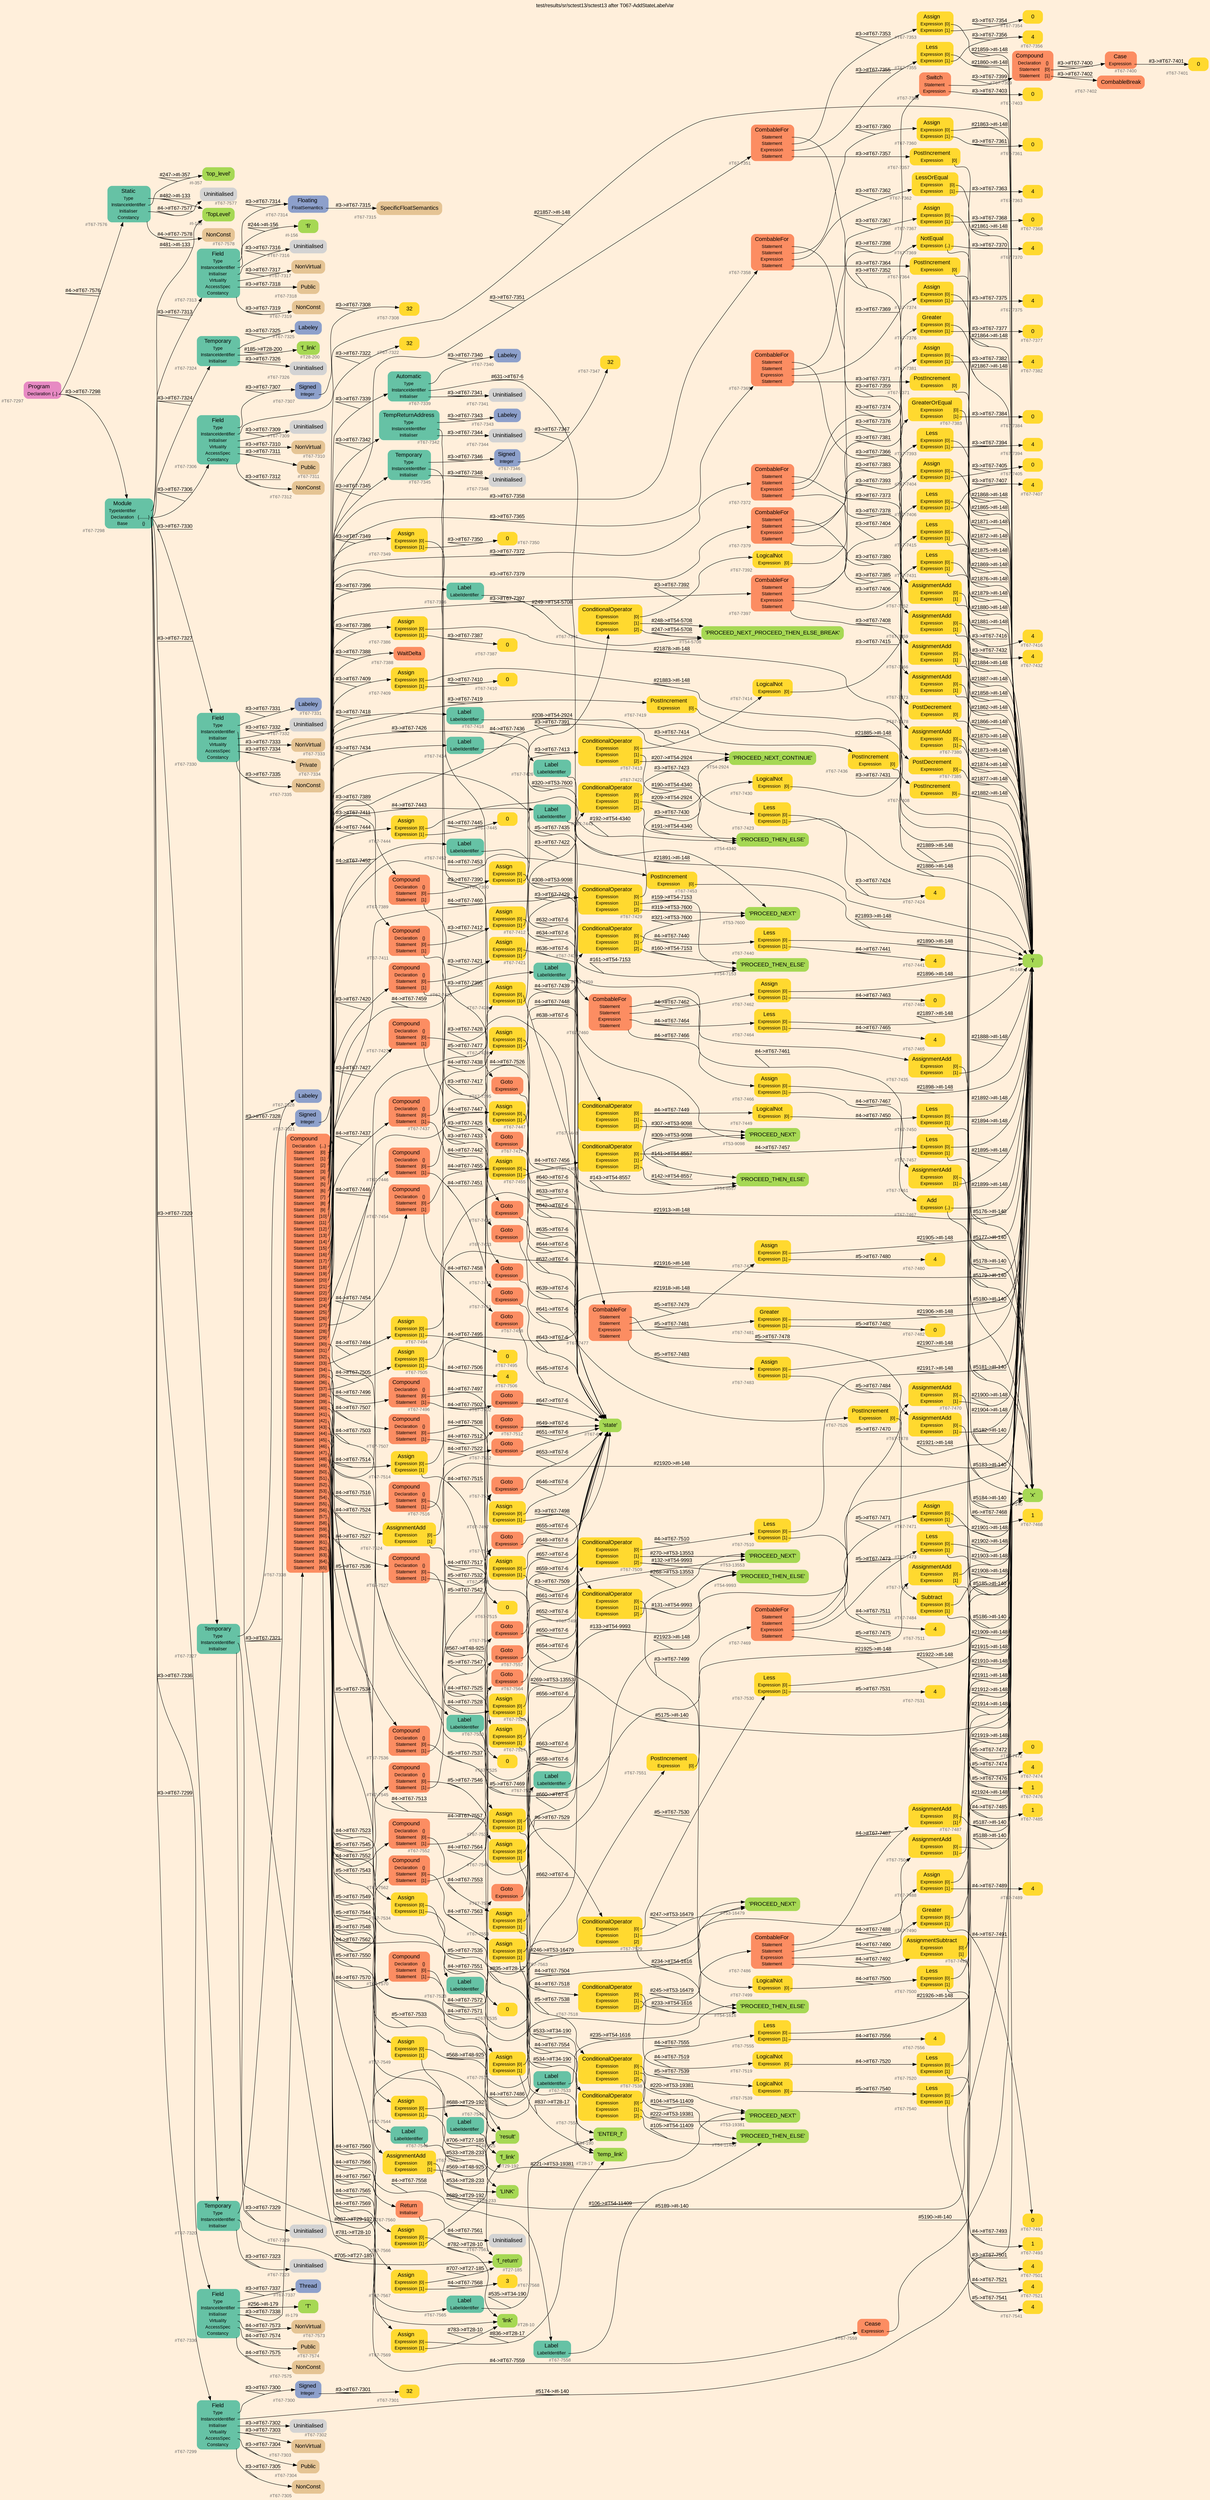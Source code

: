 digraph "test/results/sr/sctest13/sctest13 after T067-AddStateLabelVar" {
label = "test/results/sr/sctest13/sctest13 after T067-AddStateLabelVar"
labelloc = t
graph [
    rankdir = "LR"
    ranksep = 0.3
    bgcolor = antiquewhite1
    color = black
    fontcolor = black
    fontname = "Arial"
];
node [
    fontname = "Arial"
];
edge [
    fontname = "Arial"
];

// -------------------- node figure --------------------
// -------- block #T67-7297 ----------
"#T67-7297" [
    fillcolor = "/set28/4"
    xlabel = "#T67-7297"
    fontsize = "12"
    fontcolor = grey40
    shape = "plaintext"
    label = <<TABLE BORDER="0" CELLBORDER="0" CELLSPACING="0">
     <TR><TD><FONT COLOR="black" POINT-SIZE="15">Program</FONT></TD></TR>
     <TR><TD><FONT COLOR="black" POINT-SIZE="12">Declaration</FONT></TD><TD PORT="port0"><FONT COLOR="black" POINT-SIZE="12">{..}</FONT></TD></TR>
    </TABLE>>
    style = "rounded,filled"
];

// -------- block #T67-7298 ----------
"#T67-7298" [
    fillcolor = "/set28/1"
    xlabel = "#T67-7298"
    fontsize = "12"
    fontcolor = grey40
    shape = "plaintext"
    label = <<TABLE BORDER="0" CELLBORDER="0" CELLSPACING="0">
     <TR><TD><FONT COLOR="black" POINT-SIZE="15">Module</FONT></TD></TR>
     <TR><TD><FONT COLOR="black" POINT-SIZE="12">TypeIdentifier</FONT></TD><TD PORT="port0"></TD></TR>
     <TR><TD><FONT COLOR="black" POINT-SIZE="12">Declaration</FONT></TD><TD PORT="port1"><FONT COLOR="black" POINT-SIZE="12">{........}</FONT></TD></TR>
     <TR><TD><FONT COLOR="black" POINT-SIZE="12">Base</FONT></TD><TD PORT="port2"><FONT COLOR="black" POINT-SIZE="12">{}</FONT></TD></TR>
    </TABLE>>
    style = "rounded,filled"
];

// -------- block #I-133 ----------
"#I-133" [
    fillcolor = "/set28/5"
    xlabel = "#I-133"
    fontsize = "12"
    fontcolor = grey40
    shape = "plaintext"
    label = <<TABLE BORDER="0" CELLBORDER="0" CELLSPACING="0">
     <TR><TD><FONT COLOR="black" POINT-SIZE="15">'TopLevel'</FONT></TD></TR>
    </TABLE>>
    style = "rounded,filled"
];

// -------- block #T67-7299 ----------
"#T67-7299" [
    fillcolor = "/set28/1"
    xlabel = "#T67-7299"
    fontsize = "12"
    fontcolor = grey40
    shape = "plaintext"
    label = <<TABLE BORDER="0" CELLBORDER="0" CELLSPACING="0">
     <TR><TD><FONT COLOR="black" POINT-SIZE="15">Field</FONT></TD></TR>
     <TR><TD><FONT COLOR="black" POINT-SIZE="12">Type</FONT></TD><TD PORT="port0"></TD></TR>
     <TR><TD><FONT COLOR="black" POINT-SIZE="12">InstanceIdentifier</FONT></TD><TD PORT="port1"></TD></TR>
     <TR><TD><FONT COLOR="black" POINT-SIZE="12">Initialiser</FONT></TD><TD PORT="port2"></TD></TR>
     <TR><TD><FONT COLOR="black" POINT-SIZE="12">Virtuality</FONT></TD><TD PORT="port3"></TD></TR>
     <TR><TD><FONT COLOR="black" POINT-SIZE="12">AccessSpec</FONT></TD><TD PORT="port4"></TD></TR>
     <TR><TD><FONT COLOR="black" POINT-SIZE="12">Constancy</FONT></TD><TD PORT="port5"></TD></TR>
    </TABLE>>
    style = "rounded,filled"
];

// -------- block #T67-7300 ----------
"#T67-7300" [
    fillcolor = "/set28/3"
    xlabel = "#T67-7300"
    fontsize = "12"
    fontcolor = grey40
    shape = "plaintext"
    label = <<TABLE BORDER="0" CELLBORDER="0" CELLSPACING="0">
     <TR><TD><FONT COLOR="black" POINT-SIZE="15">Signed</FONT></TD></TR>
     <TR><TD><FONT COLOR="black" POINT-SIZE="12">Integer</FONT></TD><TD PORT="port0"></TD></TR>
    </TABLE>>
    style = "rounded,filled"
];

// -------- block #T67-7301 ----------
"#T67-7301" [
    fillcolor = "/set28/6"
    xlabel = "#T67-7301"
    fontsize = "12"
    fontcolor = grey40
    shape = "plaintext"
    label = <<TABLE BORDER="0" CELLBORDER="0" CELLSPACING="0">
     <TR><TD><FONT COLOR="black" POINT-SIZE="15">32</FONT></TD></TR>
    </TABLE>>
    style = "rounded,filled"
];

// -------- block #I-140 ----------
"#I-140" [
    fillcolor = "/set28/5"
    xlabel = "#I-140"
    fontsize = "12"
    fontcolor = grey40
    shape = "plaintext"
    label = <<TABLE BORDER="0" CELLBORDER="0" CELLSPACING="0">
     <TR><TD><FONT COLOR="black" POINT-SIZE="15">'x'</FONT></TD></TR>
    </TABLE>>
    style = "rounded,filled"
];

// -------- block #T67-7302 ----------
"#T67-7302" [
    xlabel = "#T67-7302"
    fontsize = "12"
    fontcolor = grey40
    shape = "plaintext"
    label = <<TABLE BORDER="0" CELLBORDER="0" CELLSPACING="0">
     <TR><TD><FONT COLOR="black" POINT-SIZE="15">Uninitialised</FONT></TD></TR>
    </TABLE>>
    style = "rounded,filled"
];

// -------- block #T67-7303 ----------
"#T67-7303" [
    fillcolor = "/set28/7"
    xlabel = "#T67-7303"
    fontsize = "12"
    fontcolor = grey40
    shape = "plaintext"
    label = <<TABLE BORDER="0" CELLBORDER="0" CELLSPACING="0">
     <TR><TD><FONT COLOR="black" POINT-SIZE="15">NonVirtual</FONT></TD></TR>
    </TABLE>>
    style = "rounded,filled"
];

// -------- block #T67-7304 ----------
"#T67-7304" [
    fillcolor = "/set28/7"
    xlabel = "#T67-7304"
    fontsize = "12"
    fontcolor = grey40
    shape = "plaintext"
    label = <<TABLE BORDER="0" CELLBORDER="0" CELLSPACING="0">
     <TR><TD><FONT COLOR="black" POINT-SIZE="15">Public</FONT></TD></TR>
    </TABLE>>
    style = "rounded,filled"
];

// -------- block #T67-7305 ----------
"#T67-7305" [
    fillcolor = "/set28/7"
    xlabel = "#T67-7305"
    fontsize = "12"
    fontcolor = grey40
    shape = "plaintext"
    label = <<TABLE BORDER="0" CELLBORDER="0" CELLSPACING="0">
     <TR><TD><FONT COLOR="black" POINT-SIZE="15">NonConst</FONT></TD></TR>
    </TABLE>>
    style = "rounded,filled"
];

// -------- block #T67-7306 ----------
"#T67-7306" [
    fillcolor = "/set28/1"
    xlabel = "#T67-7306"
    fontsize = "12"
    fontcolor = grey40
    shape = "plaintext"
    label = <<TABLE BORDER="0" CELLBORDER="0" CELLSPACING="0">
     <TR><TD><FONT COLOR="black" POINT-SIZE="15">Field</FONT></TD></TR>
     <TR><TD><FONT COLOR="black" POINT-SIZE="12">Type</FONT></TD><TD PORT="port0"></TD></TR>
     <TR><TD><FONT COLOR="black" POINT-SIZE="12">InstanceIdentifier</FONT></TD><TD PORT="port1"></TD></TR>
     <TR><TD><FONT COLOR="black" POINT-SIZE="12">Initialiser</FONT></TD><TD PORT="port2"></TD></TR>
     <TR><TD><FONT COLOR="black" POINT-SIZE="12">Virtuality</FONT></TD><TD PORT="port3"></TD></TR>
     <TR><TD><FONT COLOR="black" POINT-SIZE="12">AccessSpec</FONT></TD><TD PORT="port4"></TD></TR>
     <TR><TD><FONT COLOR="black" POINT-SIZE="12">Constancy</FONT></TD><TD PORT="port5"></TD></TR>
    </TABLE>>
    style = "rounded,filled"
];

// -------- block #T67-7307 ----------
"#T67-7307" [
    fillcolor = "/set28/3"
    xlabel = "#T67-7307"
    fontsize = "12"
    fontcolor = grey40
    shape = "plaintext"
    label = <<TABLE BORDER="0" CELLBORDER="0" CELLSPACING="0">
     <TR><TD><FONT COLOR="black" POINT-SIZE="15">Signed</FONT></TD></TR>
     <TR><TD><FONT COLOR="black" POINT-SIZE="12">Integer</FONT></TD><TD PORT="port0"></TD></TR>
    </TABLE>>
    style = "rounded,filled"
];

// -------- block #T67-7308 ----------
"#T67-7308" [
    fillcolor = "/set28/6"
    xlabel = "#T67-7308"
    fontsize = "12"
    fontcolor = grey40
    shape = "plaintext"
    label = <<TABLE BORDER="0" CELLBORDER="0" CELLSPACING="0">
     <TR><TD><FONT COLOR="black" POINT-SIZE="15">32</FONT></TD></TR>
    </TABLE>>
    style = "rounded,filled"
];

// -------- block #I-148 ----------
"#I-148" [
    fillcolor = "/set28/5"
    xlabel = "#I-148"
    fontsize = "12"
    fontcolor = grey40
    shape = "plaintext"
    label = <<TABLE BORDER="0" CELLBORDER="0" CELLSPACING="0">
     <TR><TD><FONT COLOR="black" POINT-SIZE="15">'i'</FONT></TD></TR>
    </TABLE>>
    style = "rounded,filled"
];

// -------- block #T67-7309 ----------
"#T67-7309" [
    xlabel = "#T67-7309"
    fontsize = "12"
    fontcolor = grey40
    shape = "plaintext"
    label = <<TABLE BORDER="0" CELLBORDER="0" CELLSPACING="0">
     <TR><TD><FONT COLOR="black" POINT-SIZE="15">Uninitialised</FONT></TD></TR>
    </TABLE>>
    style = "rounded,filled"
];

// -------- block #T67-7310 ----------
"#T67-7310" [
    fillcolor = "/set28/7"
    xlabel = "#T67-7310"
    fontsize = "12"
    fontcolor = grey40
    shape = "plaintext"
    label = <<TABLE BORDER="0" CELLBORDER="0" CELLSPACING="0">
     <TR><TD><FONT COLOR="black" POINT-SIZE="15">NonVirtual</FONT></TD></TR>
    </TABLE>>
    style = "rounded,filled"
];

// -------- block #T67-7311 ----------
"#T67-7311" [
    fillcolor = "/set28/7"
    xlabel = "#T67-7311"
    fontsize = "12"
    fontcolor = grey40
    shape = "plaintext"
    label = <<TABLE BORDER="0" CELLBORDER="0" CELLSPACING="0">
     <TR><TD><FONT COLOR="black" POINT-SIZE="15">Public</FONT></TD></TR>
    </TABLE>>
    style = "rounded,filled"
];

// -------- block #T67-7312 ----------
"#T67-7312" [
    fillcolor = "/set28/7"
    xlabel = "#T67-7312"
    fontsize = "12"
    fontcolor = grey40
    shape = "plaintext"
    label = <<TABLE BORDER="0" CELLBORDER="0" CELLSPACING="0">
     <TR><TD><FONT COLOR="black" POINT-SIZE="15">NonConst</FONT></TD></TR>
    </TABLE>>
    style = "rounded,filled"
];

// -------- block #T67-7313 ----------
"#T67-7313" [
    fillcolor = "/set28/1"
    xlabel = "#T67-7313"
    fontsize = "12"
    fontcolor = grey40
    shape = "plaintext"
    label = <<TABLE BORDER="0" CELLBORDER="0" CELLSPACING="0">
     <TR><TD><FONT COLOR="black" POINT-SIZE="15">Field</FONT></TD></TR>
     <TR><TD><FONT COLOR="black" POINT-SIZE="12">Type</FONT></TD><TD PORT="port0"></TD></TR>
     <TR><TD><FONT COLOR="black" POINT-SIZE="12">InstanceIdentifier</FONT></TD><TD PORT="port1"></TD></TR>
     <TR><TD><FONT COLOR="black" POINT-SIZE="12">Initialiser</FONT></TD><TD PORT="port2"></TD></TR>
     <TR><TD><FONT COLOR="black" POINT-SIZE="12">Virtuality</FONT></TD><TD PORT="port3"></TD></TR>
     <TR><TD><FONT COLOR="black" POINT-SIZE="12">AccessSpec</FONT></TD><TD PORT="port4"></TD></TR>
     <TR><TD><FONT COLOR="black" POINT-SIZE="12">Constancy</FONT></TD><TD PORT="port5"></TD></TR>
    </TABLE>>
    style = "rounded,filled"
];

// -------- block #T67-7314 ----------
"#T67-7314" [
    fillcolor = "/set28/3"
    xlabel = "#T67-7314"
    fontsize = "12"
    fontcolor = grey40
    shape = "plaintext"
    label = <<TABLE BORDER="0" CELLBORDER="0" CELLSPACING="0">
     <TR><TD><FONT COLOR="black" POINT-SIZE="15">Floating</FONT></TD></TR>
     <TR><TD><FONT COLOR="black" POINT-SIZE="12">FloatSemantics</FONT></TD><TD PORT="port0"></TD></TR>
    </TABLE>>
    style = "rounded,filled"
];

// -------- block #T67-7315 ----------
"#T67-7315" [
    fillcolor = "/set28/7"
    xlabel = "#T67-7315"
    fontsize = "12"
    fontcolor = grey40
    shape = "plaintext"
    label = <<TABLE BORDER="0" CELLBORDER="0" CELLSPACING="0">
     <TR><TD><FONT COLOR="black" POINT-SIZE="15">SpecificFloatSemantics</FONT></TD></TR>
    </TABLE>>
    style = "rounded,filled"
];

// -------- block #I-156 ----------
"#I-156" [
    fillcolor = "/set28/5"
    xlabel = "#I-156"
    fontsize = "12"
    fontcolor = grey40
    shape = "plaintext"
    label = <<TABLE BORDER="0" CELLBORDER="0" CELLSPACING="0">
     <TR><TD><FONT COLOR="black" POINT-SIZE="15">'fi'</FONT></TD></TR>
    </TABLE>>
    style = "rounded,filled"
];

// -------- block #T67-7316 ----------
"#T67-7316" [
    xlabel = "#T67-7316"
    fontsize = "12"
    fontcolor = grey40
    shape = "plaintext"
    label = <<TABLE BORDER="0" CELLBORDER="0" CELLSPACING="0">
     <TR><TD><FONT COLOR="black" POINT-SIZE="15">Uninitialised</FONT></TD></TR>
    </TABLE>>
    style = "rounded,filled"
];

// -------- block #T67-7317 ----------
"#T67-7317" [
    fillcolor = "/set28/7"
    xlabel = "#T67-7317"
    fontsize = "12"
    fontcolor = grey40
    shape = "plaintext"
    label = <<TABLE BORDER="0" CELLBORDER="0" CELLSPACING="0">
     <TR><TD><FONT COLOR="black" POINT-SIZE="15">NonVirtual</FONT></TD></TR>
    </TABLE>>
    style = "rounded,filled"
];

// -------- block #T67-7318 ----------
"#T67-7318" [
    fillcolor = "/set28/7"
    xlabel = "#T67-7318"
    fontsize = "12"
    fontcolor = grey40
    shape = "plaintext"
    label = <<TABLE BORDER="0" CELLBORDER="0" CELLSPACING="0">
     <TR><TD><FONT COLOR="black" POINT-SIZE="15">Public</FONT></TD></TR>
    </TABLE>>
    style = "rounded,filled"
];

// -------- block #T67-7319 ----------
"#T67-7319" [
    fillcolor = "/set28/7"
    xlabel = "#T67-7319"
    fontsize = "12"
    fontcolor = grey40
    shape = "plaintext"
    label = <<TABLE BORDER="0" CELLBORDER="0" CELLSPACING="0">
     <TR><TD><FONT COLOR="black" POINT-SIZE="15">NonConst</FONT></TD></TR>
    </TABLE>>
    style = "rounded,filled"
];

// -------- block #T67-7320 ----------
"#T67-7320" [
    fillcolor = "/set28/1"
    xlabel = "#T67-7320"
    fontsize = "12"
    fontcolor = grey40
    shape = "plaintext"
    label = <<TABLE BORDER="0" CELLBORDER="0" CELLSPACING="0">
     <TR><TD><FONT COLOR="black" POINT-SIZE="15">Temporary</FONT></TD></TR>
     <TR><TD><FONT COLOR="black" POINT-SIZE="12">Type</FONT></TD><TD PORT="port0"></TD></TR>
     <TR><TD><FONT COLOR="black" POINT-SIZE="12">InstanceIdentifier</FONT></TD><TD PORT="port1"></TD></TR>
     <TR><TD><FONT COLOR="black" POINT-SIZE="12">Initialiser</FONT></TD><TD PORT="port2"></TD></TR>
    </TABLE>>
    style = "rounded,filled"
];

// -------- block #T67-7321 ----------
"#T67-7321" [
    fillcolor = "/set28/3"
    xlabel = "#T67-7321"
    fontsize = "12"
    fontcolor = grey40
    shape = "plaintext"
    label = <<TABLE BORDER="0" CELLBORDER="0" CELLSPACING="0">
     <TR><TD><FONT COLOR="black" POINT-SIZE="15">Signed</FONT></TD></TR>
     <TR><TD><FONT COLOR="black" POINT-SIZE="12">Integer</FONT></TD><TD PORT="port0"></TD></TR>
    </TABLE>>
    style = "rounded,filled"
];

// -------- block #T67-7322 ----------
"#T67-7322" [
    fillcolor = "/set28/6"
    xlabel = "#T67-7322"
    fontsize = "12"
    fontcolor = grey40
    shape = "plaintext"
    label = <<TABLE BORDER="0" CELLBORDER="0" CELLSPACING="0">
     <TR><TD><FONT COLOR="black" POINT-SIZE="15">32</FONT></TD></TR>
    </TABLE>>
    style = "rounded,filled"
];

// -------- block #T27-185 ----------
"#T27-185" [
    fillcolor = "/set28/5"
    xlabel = "#T27-185"
    fontsize = "12"
    fontcolor = grey40
    shape = "plaintext"
    label = <<TABLE BORDER="0" CELLBORDER="0" CELLSPACING="0">
     <TR><TD><FONT COLOR="black" POINT-SIZE="15">'f_return'</FONT></TD></TR>
    </TABLE>>
    style = "rounded,filled"
];

// -------- block #T67-7323 ----------
"#T67-7323" [
    xlabel = "#T67-7323"
    fontsize = "12"
    fontcolor = grey40
    shape = "plaintext"
    label = <<TABLE BORDER="0" CELLBORDER="0" CELLSPACING="0">
     <TR><TD><FONT COLOR="black" POINT-SIZE="15">Uninitialised</FONT></TD></TR>
    </TABLE>>
    style = "rounded,filled"
];

// -------- block #T67-7324 ----------
"#T67-7324" [
    fillcolor = "/set28/1"
    xlabel = "#T67-7324"
    fontsize = "12"
    fontcolor = grey40
    shape = "plaintext"
    label = <<TABLE BORDER="0" CELLBORDER="0" CELLSPACING="0">
     <TR><TD><FONT COLOR="black" POINT-SIZE="15">Temporary</FONT></TD></TR>
     <TR><TD><FONT COLOR="black" POINT-SIZE="12">Type</FONT></TD><TD PORT="port0"></TD></TR>
     <TR><TD><FONT COLOR="black" POINT-SIZE="12">InstanceIdentifier</FONT></TD><TD PORT="port1"></TD></TR>
     <TR><TD><FONT COLOR="black" POINT-SIZE="12">Initialiser</FONT></TD><TD PORT="port2"></TD></TR>
    </TABLE>>
    style = "rounded,filled"
];

// -------- block #T67-7325 ----------
"#T67-7325" [
    fillcolor = "/set28/3"
    xlabel = "#T67-7325"
    fontsize = "12"
    fontcolor = grey40
    shape = "plaintext"
    label = <<TABLE BORDER="0" CELLBORDER="0" CELLSPACING="0">
     <TR><TD><FONT COLOR="black" POINT-SIZE="15">Labeley</FONT></TD></TR>
    </TABLE>>
    style = "rounded,filled"
];

// -------- block #T28-200 ----------
"#T28-200" [
    fillcolor = "/set28/5"
    xlabel = "#T28-200"
    fontsize = "12"
    fontcolor = grey40
    shape = "plaintext"
    label = <<TABLE BORDER="0" CELLBORDER="0" CELLSPACING="0">
     <TR><TD><FONT COLOR="black" POINT-SIZE="15">'f_link'</FONT></TD></TR>
    </TABLE>>
    style = "rounded,filled"
];

// -------- block #T67-7326 ----------
"#T67-7326" [
    xlabel = "#T67-7326"
    fontsize = "12"
    fontcolor = grey40
    shape = "plaintext"
    label = <<TABLE BORDER="0" CELLBORDER="0" CELLSPACING="0">
     <TR><TD><FONT COLOR="black" POINT-SIZE="15">Uninitialised</FONT></TD></TR>
    </TABLE>>
    style = "rounded,filled"
];

// -------- block #T67-7327 ----------
"#T67-7327" [
    fillcolor = "/set28/1"
    xlabel = "#T67-7327"
    fontsize = "12"
    fontcolor = grey40
    shape = "plaintext"
    label = <<TABLE BORDER="0" CELLBORDER="0" CELLSPACING="0">
     <TR><TD><FONT COLOR="black" POINT-SIZE="15">Temporary</FONT></TD></TR>
     <TR><TD><FONT COLOR="black" POINT-SIZE="12">Type</FONT></TD><TD PORT="port0"></TD></TR>
     <TR><TD><FONT COLOR="black" POINT-SIZE="12">InstanceIdentifier</FONT></TD><TD PORT="port1"></TD></TR>
     <TR><TD><FONT COLOR="black" POINT-SIZE="12">Initialiser</FONT></TD><TD PORT="port2"></TD></TR>
    </TABLE>>
    style = "rounded,filled"
];

// -------- block #T67-7328 ----------
"#T67-7328" [
    fillcolor = "/set28/3"
    xlabel = "#T67-7328"
    fontsize = "12"
    fontcolor = grey40
    shape = "plaintext"
    label = <<TABLE BORDER="0" CELLBORDER="0" CELLSPACING="0">
     <TR><TD><FONT COLOR="black" POINT-SIZE="15">Labeley</FONT></TD></TR>
    </TABLE>>
    style = "rounded,filled"
];

// -------- block #T29-192 ----------
"#T29-192" [
    fillcolor = "/set28/5"
    xlabel = "#T29-192"
    fontsize = "12"
    fontcolor = grey40
    shape = "plaintext"
    label = <<TABLE BORDER="0" CELLBORDER="0" CELLSPACING="0">
     <TR><TD><FONT COLOR="black" POINT-SIZE="15">'f_link'</FONT></TD></TR>
    </TABLE>>
    style = "rounded,filled"
];

// -------- block #T67-7329 ----------
"#T67-7329" [
    xlabel = "#T67-7329"
    fontsize = "12"
    fontcolor = grey40
    shape = "plaintext"
    label = <<TABLE BORDER="0" CELLBORDER="0" CELLSPACING="0">
     <TR><TD><FONT COLOR="black" POINT-SIZE="15">Uninitialised</FONT></TD></TR>
    </TABLE>>
    style = "rounded,filled"
];

// -------- block #T67-7330 ----------
"#T67-7330" [
    fillcolor = "/set28/1"
    xlabel = "#T67-7330"
    fontsize = "12"
    fontcolor = grey40
    shape = "plaintext"
    label = <<TABLE BORDER="0" CELLBORDER="0" CELLSPACING="0">
     <TR><TD><FONT COLOR="black" POINT-SIZE="15">Field</FONT></TD></TR>
     <TR><TD><FONT COLOR="black" POINT-SIZE="12">Type</FONT></TD><TD PORT="port0"></TD></TR>
     <TR><TD><FONT COLOR="black" POINT-SIZE="12">InstanceIdentifier</FONT></TD><TD PORT="port1"></TD></TR>
     <TR><TD><FONT COLOR="black" POINT-SIZE="12">Initialiser</FONT></TD><TD PORT="port2"></TD></TR>
     <TR><TD><FONT COLOR="black" POINT-SIZE="12">Virtuality</FONT></TD><TD PORT="port3"></TD></TR>
     <TR><TD><FONT COLOR="black" POINT-SIZE="12">AccessSpec</FONT></TD><TD PORT="port4"></TD></TR>
     <TR><TD><FONT COLOR="black" POINT-SIZE="12">Constancy</FONT></TD><TD PORT="port5"></TD></TR>
    </TABLE>>
    style = "rounded,filled"
];

// -------- block #T67-7331 ----------
"#T67-7331" [
    fillcolor = "/set28/3"
    xlabel = "#T67-7331"
    fontsize = "12"
    fontcolor = grey40
    shape = "plaintext"
    label = <<TABLE BORDER="0" CELLBORDER="0" CELLSPACING="0">
     <TR><TD><FONT COLOR="black" POINT-SIZE="15">Labeley</FONT></TD></TR>
    </TABLE>>
    style = "rounded,filled"
];

// -------- block #T28-10 ----------
"#T28-10" [
    fillcolor = "/set28/5"
    xlabel = "#T28-10"
    fontsize = "12"
    fontcolor = grey40
    shape = "plaintext"
    label = <<TABLE BORDER="0" CELLBORDER="0" CELLSPACING="0">
     <TR><TD><FONT COLOR="black" POINT-SIZE="15">'link'</FONT></TD></TR>
    </TABLE>>
    style = "rounded,filled"
];

// -------- block #T67-7332 ----------
"#T67-7332" [
    xlabel = "#T67-7332"
    fontsize = "12"
    fontcolor = grey40
    shape = "plaintext"
    label = <<TABLE BORDER="0" CELLBORDER="0" CELLSPACING="0">
     <TR><TD><FONT COLOR="black" POINT-SIZE="15">Uninitialised</FONT></TD></TR>
    </TABLE>>
    style = "rounded,filled"
];

// -------- block #T67-7333 ----------
"#T67-7333" [
    fillcolor = "/set28/7"
    xlabel = "#T67-7333"
    fontsize = "12"
    fontcolor = grey40
    shape = "plaintext"
    label = <<TABLE BORDER="0" CELLBORDER="0" CELLSPACING="0">
     <TR><TD><FONT COLOR="black" POINT-SIZE="15">NonVirtual</FONT></TD></TR>
    </TABLE>>
    style = "rounded,filled"
];

// -------- block #T67-7334 ----------
"#T67-7334" [
    fillcolor = "/set28/7"
    xlabel = "#T67-7334"
    fontsize = "12"
    fontcolor = grey40
    shape = "plaintext"
    label = <<TABLE BORDER="0" CELLBORDER="0" CELLSPACING="0">
     <TR><TD><FONT COLOR="black" POINT-SIZE="15">Private</FONT></TD></TR>
    </TABLE>>
    style = "rounded,filled"
];

// -------- block #T67-7335 ----------
"#T67-7335" [
    fillcolor = "/set28/7"
    xlabel = "#T67-7335"
    fontsize = "12"
    fontcolor = grey40
    shape = "plaintext"
    label = <<TABLE BORDER="0" CELLBORDER="0" CELLSPACING="0">
     <TR><TD><FONT COLOR="black" POINT-SIZE="15">NonConst</FONT></TD></TR>
    </TABLE>>
    style = "rounded,filled"
];

// -------- block #T67-7336 ----------
"#T67-7336" [
    fillcolor = "/set28/1"
    xlabel = "#T67-7336"
    fontsize = "12"
    fontcolor = grey40
    shape = "plaintext"
    label = <<TABLE BORDER="0" CELLBORDER="0" CELLSPACING="0">
     <TR><TD><FONT COLOR="black" POINT-SIZE="15">Field</FONT></TD></TR>
     <TR><TD><FONT COLOR="black" POINT-SIZE="12">Type</FONT></TD><TD PORT="port0"></TD></TR>
     <TR><TD><FONT COLOR="black" POINT-SIZE="12">InstanceIdentifier</FONT></TD><TD PORT="port1"></TD></TR>
     <TR><TD><FONT COLOR="black" POINT-SIZE="12">Initialiser</FONT></TD><TD PORT="port2"></TD></TR>
     <TR><TD><FONT COLOR="black" POINT-SIZE="12">Virtuality</FONT></TD><TD PORT="port3"></TD></TR>
     <TR><TD><FONT COLOR="black" POINT-SIZE="12">AccessSpec</FONT></TD><TD PORT="port4"></TD></TR>
     <TR><TD><FONT COLOR="black" POINT-SIZE="12">Constancy</FONT></TD><TD PORT="port5"></TD></TR>
    </TABLE>>
    style = "rounded,filled"
];

// -------- block #T67-7337 ----------
"#T67-7337" [
    fillcolor = "/set28/3"
    xlabel = "#T67-7337"
    fontsize = "12"
    fontcolor = grey40
    shape = "plaintext"
    label = <<TABLE BORDER="0" CELLBORDER="0" CELLSPACING="0">
     <TR><TD><FONT COLOR="black" POINT-SIZE="15">Thread</FONT></TD></TR>
    </TABLE>>
    style = "rounded,filled"
];

// -------- block #I-179 ----------
"#I-179" [
    fillcolor = "/set28/5"
    xlabel = "#I-179"
    fontsize = "12"
    fontcolor = grey40
    shape = "plaintext"
    label = <<TABLE BORDER="0" CELLBORDER="0" CELLSPACING="0">
     <TR><TD><FONT COLOR="black" POINT-SIZE="15">'T'</FONT></TD></TR>
    </TABLE>>
    style = "rounded,filled"
];

// -------- block #T67-7338 ----------
"#T67-7338" [
    fillcolor = "/set28/2"
    xlabel = "#T67-7338"
    fontsize = "12"
    fontcolor = grey40
    shape = "plaintext"
    label = <<TABLE BORDER="0" CELLBORDER="0" CELLSPACING="0">
     <TR><TD><FONT COLOR="black" POINT-SIZE="15">Compound</FONT></TD></TR>
     <TR><TD><FONT COLOR="black" POINT-SIZE="12">Declaration</FONT></TD><TD PORT="port0"><FONT COLOR="black" POINT-SIZE="12">{...}</FONT></TD></TR>
     <TR><TD><FONT COLOR="black" POINT-SIZE="12">Statement</FONT></TD><TD PORT="port1"><FONT COLOR="black" POINT-SIZE="12">[0]</FONT></TD></TR>
     <TR><TD><FONT COLOR="black" POINT-SIZE="12">Statement</FONT></TD><TD PORT="port2"><FONT COLOR="black" POINT-SIZE="12">[1]</FONT></TD></TR>
     <TR><TD><FONT COLOR="black" POINT-SIZE="12">Statement</FONT></TD><TD PORT="port3"><FONT COLOR="black" POINT-SIZE="12">[2]</FONT></TD></TR>
     <TR><TD><FONT COLOR="black" POINT-SIZE="12">Statement</FONT></TD><TD PORT="port4"><FONT COLOR="black" POINT-SIZE="12">[3]</FONT></TD></TR>
     <TR><TD><FONT COLOR="black" POINT-SIZE="12">Statement</FONT></TD><TD PORT="port5"><FONT COLOR="black" POINT-SIZE="12">[4]</FONT></TD></TR>
     <TR><TD><FONT COLOR="black" POINT-SIZE="12">Statement</FONT></TD><TD PORT="port6"><FONT COLOR="black" POINT-SIZE="12">[5]</FONT></TD></TR>
     <TR><TD><FONT COLOR="black" POINT-SIZE="12">Statement</FONT></TD><TD PORT="port7"><FONT COLOR="black" POINT-SIZE="12">[6]</FONT></TD></TR>
     <TR><TD><FONT COLOR="black" POINT-SIZE="12">Statement</FONT></TD><TD PORT="port8"><FONT COLOR="black" POINT-SIZE="12">[7]</FONT></TD></TR>
     <TR><TD><FONT COLOR="black" POINT-SIZE="12">Statement</FONT></TD><TD PORT="port9"><FONT COLOR="black" POINT-SIZE="12">[8]</FONT></TD></TR>
     <TR><TD><FONT COLOR="black" POINT-SIZE="12">Statement</FONT></TD><TD PORT="port10"><FONT COLOR="black" POINT-SIZE="12">[9]</FONT></TD></TR>
     <TR><TD><FONT COLOR="black" POINT-SIZE="12">Statement</FONT></TD><TD PORT="port11"><FONT COLOR="black" POINT-SIZE="12">[10]</FONT></TD></TR>
     <TR><TD><FONT COLOR="black" POINT-SIZE="12">Statement</FONT></TD><TD PORT="port12"><FONT COLOR="black" POINT-SIZE="12">[11]</FONT></TD></TR>
     <TR><TD><FONT COLOR="black" POINT-SIZE="12">Statement</FONT></TD><TD PORT="port13"><FONT COLOR="black" POINT-SIZE="12">[12]</FONT></TD></TR>
     <TR><TD><FONT COLOR="black" POINT-SIZE="12">Statement</FONT></TD><TD PORT="port14"><FONT COLOR="black" POINT-SIZE="12">[13]</FONT></TD></TR>
     <TR><TD><FONT COLOR="black" POINT-SIZE="12">Statement</FONT></TD><TD PORT="port15"><FONT COLOR="black" POINT-SIZE="12">[14]</FONT></TD></TR>
     <TR><TD><FONT COLOR="black" POINT-SIZE="12">Statement</FONT></TD><TD PORT="port16"><FONT COLOR="black" POINT-SIZE="12">[15]</FONT></TD></TR>
     <TR><TD><FONT COLOR="black" POINT-SIZE="12">Statement</FONT></TD><TD PORT="port17"><FONT COLOR="black" POINT-SIZE="12">[16]</FONT></TD></TR>
     <TR><TD><FONT COLOR="black" POINT-SIZE="12">Statement</FONT></TD><TD PORT="port18"><FONT COLOR="black" POINT-SIZE="12">[17]</FONT></TD></TR>
     <TR><TD><FONT COLOR="black" POINT-SIZE="12">Statement</FONT></TD><TD PORT="port19"><FONT COLOR="black" POINT-SIZE="12">[18]</FONT></TD></TR>
     <TR><TD><FONT COLOR="black" POINT-SIZE="12">Statement</FONT></TD><TD PORT="port20"><FONT COLOR="black" POINT-SIZE="12">[19]</FONT></TD></TR>
     <TR><TD><FONT COLOR="black" POINT-SIZE="12">Statement</FONT></TD><TD PORT="port21"><FONT COLOR="black" POINT-SIZE="12">[20]</FONT></TD></TR>
     <TR><TD><FONT COLOR="black" POINT-SIZE="12">Statement</FONT></TD><TD PORT="port22"><FONT COLOR="black" POINT-SIZE="12">[21]</FONT></TD></TR>
     <TR><TD><FONT COLOR="black" POINT-SIZE="12">Statement</FONT></TD><TD PORT="port23"><FONT COLOR="black" POINT-SIZE="12">[22]</FONT></TD></TR>
     <TR><TD><FONT COLOR="black" POINT-SIZE="12">Statement</FONT></TD><TD PORT="port24"><FONT COLOR="black" POINT-SIZE="12">[23]</FONT></TD></TR>
     <TR><TD><FONT COLOR="black" POINT-SIZE="12">Statement</FONT></TD><TD PORT="port25"><FONT COLOR="black" POINT-SIZE="12">[24]</FONT></TD></TR>
     <TR><TD><FONT COLOR="black" POINT-SIZE="12">Statement</FONT></TD><TD PORT="port26"><FONT COLOR="black" POINT-SIZE="12">[25]</FONT></TD></TR>
     <TR><TD><FONT COLOR="black" POINT-SIZE="12">Statement</FONT></TD><TD PORT="port27"><FONT COLOR="black" POINT-SIZE="12">[26]</FONT></TD></TR>
     <TR><TD><FONT COLOR="black" POINT-SIZE="12">Statement</FONT></TD><TD PORT="port28"><FONT COLOR="black" POINT-SIZE="12">[27]</FONT></TD></TR>
     <TR><TD><FONT COLOR="black" POINT-SIZE="12">Statement</FONT></TD><TD PORT="port29"><FONT COLOR="black" POINT-SIZE="12">[28]</FONT></TD></TR>
     <TR><TD><FONT COLOR="black" POINT-SIZE="12">Statement</FONT></TD><TD PORT="port30"><FONT COLOR="black" POINT-SIZE="12">[29]</FONT></TD></TR>
     <TR><TD><FONT COLOR="black" POINT-SIZE="12">Statement</FONT></TD><TD PORT="port31"><FONT COLOR="black" POINT-SIZE="12">[30]</FONT></TD></TR>
     <TR><TD><FONT COLOR="black" POINT-SIZE="12">Statement</FONT></TD><TD PORT="port32"><FONT COLOR="black" POINT-SIZE="12">[31]</FONT></TD></TR>
     <TR><TD><FONT COLOR="black" POINT-SIZE="12">Statement</FONT></TD><TD PORT="port33"><FONT COLOR="black" POINT-SIZE="12">[32]</FONT></TD></TR>
     <TR><TD><FONT COLOR="black" POINT-SIZE="12">Statement</FONT></TD><TD PORT="port34"><FONT COLOR="black" POINT-SIZE="12">[33]</FONT></TD></TR>
     <TR><TD><FONT COLOR="black" POINT-SIZE="12">Statement</FONT></TD><TD PORT="port35"><FONT COLOR="black" POINT-SIZE="12">[34]</FONT></TD></TR>
     <TR><TD><FONT COLOR="black" POINT-SIZE="12">Statement</FONT></TD><TD PORT="port36"><FONT COLOR="black" POINT-SIZE="12">[35]</FONT></TD></TR>
     <TR><TD><FONT COLOR="black" POINT-SIZE="12">Statement</FONT></TD><TD PORT="port37"><FONT COLOR="black" POINT-SIZE="12">[36]</FONT></TD></TR>
     <TR><TD><FONT COLOR="black" POINT-SIZE="12">Statement</FONT></TD><TD PORT="port38"><FONT COLOR="black" POINT-SIZE="12">[37]</FONT></TD></TR>
     <TR><TD><FONT COLOR="black" POINT-SIZE="12">Statement</FONT></TD><TD PORT="port39"><FONT COLOR="black" POINT-SIZE="12">[38]</FONT></TD></TR>
     <TR><TD><FONT COLOR="black" POINT-SIZE="12">Statement</FONT></TD><TD PORT="port40"><FONT COLOR="black" POINT-SIZE="12">[39]</FONT></TD></TR>
     <TR><TD><FONT COLOR="black" POINT-SIZE="12">Statement</FONT></TD><TD PORT="port41"><FONT COLOR="black" POINT-SIZE="12">[40]</FONT></TD></TR>
     <TR><TD><FONT COLOR="black" POINT-SIZE="12">Statement</FONT></TD><TD PORT="port42"><FONT COLOR="black" POINT-SIZE="12">[41]</FONT></TD></TR>
     <TR><TD><FONT COLOR="black" POINT-SIZE="12">Statement</FONT></TD><TD PORT="port43"><FONT COLOR="black" POINT-SIZE="12">[42]</FONT></TD></TR>
     <TR><TD><FONT COLOR="black" POINT-SIZE="12">Statement</FONT></TD><TD PORT="port44"><FONT COLOR="black" POINT-SIZE="12">[43]</FONT></TD></TR>
     <TR><TD><FONT COLOR="black" POINT-SIZE="12">Statement</FONT></TD><TD PORT="port45"><FONT COLOR="black" POINT-SIZE="12">[44]</FONT></TD></TR>
     <TR><TD><FONT COLOR="black" POINT-SIZE="12">Statement</FONT></TD><TD PORT="port46"><FONT COLOR="black" POINT-SIZE="12">[45]</FONT></TD></TR>
     <TR><TD><FONT COLOR="black" POINT-SIZE="12">Statement</FONT></TD><TD PORT="port47"><FONT COLOR="black" POINT-SIZE="12">[46]</FONT></TD></TR>
     <TR><TD><FONT COLOR="black" POINT-SIZE="12">Statement</FONT></TD><TD PORT="port48"><FONT COLOR="black" POINT-SIZE="12">[47]</FONT></TD></TR>
     <TR><TD><FONT COLOR="black" POINT-SIZE="12">Statement</FONT></TD><TD PORT="port49"><FONT COLOR="black" POINT-SIZE="12">[48]</FONT></TD></TR>
     <TR><TD><FONT COLOR="black" POINT-SIZE="12">Statement</FONT></TD><TD PORT="port50"><FONT COLOR="black" POINT-SIZE="12">[49]</FONT></TD></TR>
     <TR><TD><FONT COLOR="black" POINT-SIZE="12">Statement</FONT></TD><TD PORT="port51"><FONT COLOR="black" POINT-SIZE="12">[50]</FONT></TD></TR>
     <TR><TD><FONT COLOR="black" POINT-SIZE="12">Statement</FONT></TD><TD PORT="port52"><FONT COLOR="black" POINT-SIZE="12">[51]</FONT></TD></TR>
     <TR><TD><FONT COLOR="black" POINT-SIZE="12">Statement</FONT></TD><TD PORT="port53"><FONT COLOR="black" POINT-SIZE="12">[52]</FONT></TD></TR>
     <TR><TD><FONT COLOR="black" POINT-SIZE="12">Statement</FONT></TD><TD PORT="port54"><FONT COLOR="black" POINT-SIZE="12">[53]</FONT></TD></TR>
     <TR><TD><FONT COLOR="black" POINT-SIZE="12">Statement</FONT></TD><TD PORT="port55"><FONT COLOR="black" POINT-SIZE="12">[54]</FONT></TD></TR>
     <TR><TD><FONT COLOR="black" POINT-SIZE="12">Statement</FONT></TD><TD PORT="port56"><FONT COLOR="black" POINT-SIZE="12">[55]</FONT></TD></TR>
     <TR><TD><FONT COLOR="black" POINT-SIZE="12">Statement</FONT></TD><TD PORT="port57"><FONT COLOR="black" POINT-SIZE="12">[56]</FONT></TD></TR>
     <TR><TD><FONT COLOR="black" POINT-SIZE="12">Statement</FONT></TD><TD PORT="port58"><FONT COLOR="black" POINT-SIZE="12">[57]</FONT></TD></TR>
     <TR><TD><FONT COLOR="black" POINT-SIZE="12">Statement</FONT></TD><TD PORT="port59"><FONT COLOR="black" POINT-SIZE="12">[58]</FONT></TD></TR>
     <TR><TD><FONT COLOR="black" POINT-SIZE="12">Statement</FONT></TD><TD PORT="port60"><FONT COLOR="black" POINT-SIZE="12">[59]</FONT></TD></TR>
     <TR><TD><FONT COLOR="black" POINT-SIZE="12">Statement</FONT></TD><TD PORT="port61"><FONT COLOR="black" POINT-SIZE="12">[60]</FONT></TD></TR>
     <TR><TD><FONT COLOR="black" POINT-SIZE="12">Statement</FONT></TD><TD PORT="port62"><FONT COLOR="black" POINT-SIZE="12">[61]</FONT></TD></TR>
     <TR><TD><FONT COLOR="black" POINT-SIZE="12">Statement</FONT></TD><TD PORT="port63"><FONT COLOR="black" POINT-SIZE="12">[62]</FONT></TD></TR>
     <TR><TD><FONT COLOR="black" POINT-SIZE="12">Statement</FONT></TD><TD PORT="port64"><FONT COLOR="black" POINT-SIZE="12">[63]</FONT></TD></TR>
     <TR><TD><FONT COLOR="black" POINT-SIZE="12">Statement</FONT></TD><TD PORT="port65"><FONT COLOR="black" POINT-SIZE="12">[64]</FONT></TD></TR>
     <TR><TD><FONT COLOR="black" POINT-SIZE="12">Statement</FONT></TD><TD PORT="port66"><FONT COLOR="black" POINT-SIZE="12">[65]</FONT></TD></TR>
    </TABLE>>
    style = "rounded,filled"
];

// -------- block #T67-7339 ----------
"#T67-7339" [
    fillcolor = "/set28/1"
    xlabel = "#T67-7339"
    fontsize = "12"
    fontcolor = grey40
    shape = "plaintext"
    label = <<TABLE BORDER="0" CELLBORDER="0" CELLSPACING="0">
     <TR><TD><FONT COLOR="black" POINT-SIZE="15">Automatic</FONT></TD></TR>
     <TR><TD><FONT COLOR="black" POINT-SIZE="12">Type</FONT></TD><TD PORT="port0"></TD></TR>
     <TR><TD><FONT COLOR="black" POINT-SIZE="12">InstanceIdentifier</FONT></TD><TD PORT="port1"></TD></TR>
     <TR><TD><FONT COLOR="black" POINT-SIZE="12">Initialiser</FONT></TD><TD PORT="port2"></TD></TR>
    </TABLE>>
    style = "rounded,filled"
];

// -------- block #T67-7340 ----------
"#T67-7340" [
    fillcolor = "/set28/3"
    xlabel = "#T67-7340"
    fontsize = "12"
    fontcolor = grey40
    shape = "plaintext"
    label = <<TABLE BORDER="0" CELLBORDER="0" CELLSPACING="0">
     <TR><TD><FONT COLOR="black" POINT-SIZE="15">Labeley</FONT></TD></TR>
    </TABLE>>
    style = "rounded,filled"
];

// -------- block #T67-6 ----------
"#T67-6" [
    fillcolor = "/set28/5"
    xlabel = "#T67-6"
    fontsize = "12"
    fontcolor = grey40
    shape = "plaintext"
    label = <<TABLE BORDER="0" CELLBORDER="0" CELLSPACING="0">
     <TR><TD><FONT COLOR="black" POINT-SIZE="15">'state'</FONT></TD></TR>
    </TABLE>>
    style = "rounded,filled"
];

// -------- block #T67-7341 ----------
"#T67-7341" [
    xlabel = "#T67-7341"
    fontsize = "12"
    fontcolor = grey40
    shape = "plaintext"
    label = <<TABLE BORDER="0" CELLBORDER="0" CELLSPACING="0">
     <TR><TD><FONT COLOR="black" POINT-SIZE="15">Uninitialised</FONT></TD></TR>
    </TABLE>>
    style = "rounded,filled"
];

// -------- block #T67-7342 ----------
"#T67-7342" [
    fillcolor = "/set28/1"
    xlabel = "#T67-7342"
    fontsize = "12"
    fontcolor = grey40
    shape = "plaintext"
    label = <<TABLE BORDER="0" CELLBORDER="0" CELLSPACING="0">
     <TR><TD><FONT COLOR="black" POINT-SIZE="15">TempReturnAddress</FONT></TD></TR>
     <TR><TD><FONT COLOR="black" POINT-SIZE="12">Type</FONT></TD><TD PORT="port0"></TD></TR>
     <TR><TD><FONT COLOR="black" POINT-SIZE="12">InstanceIdentifier</FONT></TD><TD PORT="port1"></TD></TR>
     <TR><TD><FONT COLOR="black" POINT-SIZE="12">Initialiser</FONT></TD><TD PORT="port2"></TD></TR>
    </TABLE>>
    style = "rounded,filled"
];

// -------- block #T67-7343 ----------
"#T67-7343" [
    fillcolor = "/set28/3"
    xlabel = "#T67-7343"
    fontsize = "12"
    fontcolor = grey40
    shape = "plaintext"
    label = <<TABLE BORDER="0" CELLBORDER="0" CELLSPACING="0">
     <TR><TD><FONT COLOR="black" POINT-SIZE="15">Labeley</FONT></TD></TR>
    </TABLE>>
    style = "rounded,filled"
];

// -------- block #T28-17 ----------
"#T28-17" [
    fillcolor = "/set28/5"
    xlabel = "#T28-17"
    fontsize = "12"
    fontcolor = grey40
    shape = "plaintext"
    label = <<TABLE BORDER="0" CELLBORDER="0" CELLSPACING="0">
     <TR><TD><FONT COLOR="black" POINT-SIZE="15">'temp_link'</FONT></TD></TR>
    </TABLE>>
    style = "rounded,filled"
];

// -------- block #T67-7344 ----------
"#T67-7344" [
    xlabel = "#T67-7344"
    fontsize = "12"
    fontcolor = grey40
    shape = "plaintext"
    label = <<TABLE BORDER="0" CELLBORDER="0" CELLSPACING="0">
     <TR><TD><FONT COLOR="black" POINT-SIZE="15">Uninitialised</FONT></TD></TR>
    </TABLE>>
    style = "rounded,filled"
];

// -------- block #T67-7345 ----------
"#T67-7345" [
    fillcolor = "/set28/1"
    xlabel = "#T67-7345"
    fontsize = "12"
    fontcolor = grey40
    shape = "plaintext"
    label = <<TABLE BORDER="0" CELLBORDER="0" CELLSPACING="0">
     <TR><TD><FONT COLOR="black" POINT-SIZE="15">Temporary</FONT></TD></TR>
     <TR><TD><FONT COLOR="black" POINT-SIZE="12">Type</FONT></TD><TD PORT="port0"></TD></TR>
     <TR><TD><FONT COLOR="black" POINT-SIZE="12">InstanceIdentifier</FONT></TD><TD PORT="port1"></TD></TR>
     <TR><TD><FONT COLOR="black" POINT-SIZE="12">Initialiser</FONT></TD><TD PORT="port2"></TD></TR>
    </TABLE>>
    style = "rounded,filled"
];

// -------- block #T67-7346 ----------
"#T67-7346" [
    fillcolor = "/set28/3"
    xlabel = "#T67-7346"
    fontsize = "12"
    fontcolor = grey40
    shape = "plaintext"
    label = <<TABLE BORDER="0" CELLBORDER="0" CELLSPACING="0">
     <TR><TD><FONT COLOR="black" POINT-SIZE="15">Signed</FONT></TD></TR>
     <TR><TD><FONT COLOR="black" POINT-SIZE="12">Integer</FONT></TD><TD PORT="port0"></TD></TR>
    </TABLE>>
    style = "rounded,filled"
];

// -------- block #T67-7347 ----------
"#T67-7347" [
    fillcolor = "/set28/6"
    xlabel = "#T67-7347"
    fontsize = "12"
    fontcolor = grey40
    shape = "plaintext"
    label = <<TABLE BORDER="0" CELLBORDER="0" CELLSPACING="0">
     <TR><TD><FONT COLOR="black" POINT-SIZE="15">32</FONT></TD></TR>
    </TABLE>>
    style = "rounded,filled"
];

// -------- block #T48-925 ----------
"#T48-925" [
    fillcolor = "/set28/5"
    xlabel = "#T48-925"
    fontsize = "12"
    fontcolor = grey40
    shape = "plaintext"
    label = <<TABLE BORDER="0" CELLBORDER="0" CELLSPACING="0">
     <TR><TD><FONT COLOR="black" POINT-SIZE="15">'result'</FONT></TD></TR>
    </TABLE>>
    style = "rounded,filled"
];

// -------- block #T67-7348 ----------
"#T67-7348" [
    xlabel = "#T67-7348"
    fontsize = "12"
    fontcolor = grey40
    shape = "plaintext"
    label = <<TABLE BORDER="0" CELLBORDER="0" CELLSPACING="0">
     <TR><TD><FONT COLOR="black" POINT-SIZE="15">Uninitialised</FONT></TD></TR>
    </TABLE>>
    style = "rounded,filled"
];

// -------- block #T67-7349 ----------
"#T67-7349" [
    fillcolor = "/set28/6"
    xlabel = "#T67-7349"
    fontsize = "12"
    fontcolor = grey40
    shape = "plaintext"
    label = <<TABLE BORDER="0" CELLBORDER="0" CELLSPACING="0">
     <TR><TD><FONT COLOR="black" POINT-SIZE="15">Assign</FONT></TD></TR>
     <TR><TD><FONT COLOR="black" POINT-SIZE="12">Expression</FONT></TD><TD PORT="port0"><FONT COLOR="black" POINT-SIZE="12">[0]</FONT></TD></TR>
     <TR><TD><FONT COLOR="black" POINT-SIZE="12">Expression</FONT></TD><TD PORT="port1"><FONT COLOR="black" POINT-SIZE="12">[1]</FONT></TD></TR>
    </TABLE>>
    style = "rounded,filled"
];

// -------- block #T67-7350 ----------
"#T67-7350" [
    fillcolor = "/set28/6"
    xlabel = "#T67-7350"
    fontsize = "12"
    fontcolor = grey40
    shape = "plaintext"
    label = <<TABLE BORDER="0" CELLBORDER="0" CELLSPACING="0">
     <TR><TD><FONT COLOR="black" POINT-SIZE="15">0</FONT></TD></TR>
    </TABLE>>
    style = "rounded,filled"
];

// -------- block #T67-7351 ----------
"#T67-7351" [
    fillcolor = "/set28/2"
    xlabel = "#T67-7351"
    fontsize = "12"
    fontcolor = grey40
    shape = "plaintext"
    label = <<TABLE BORDER="0" CELLBORDER="0" CELLSPACING="0">
     <TR><TD><FONT COLOR="black" POINT-SIZE="15">CombableFor</FONT></TD></TR>
     <TR><TD><FONT COLOR="black" POINT-SIZE="12">Statement</FONT></TD><TD PORT="port0"></TD></TR>
     <TR><TD><FONT COLOR="black" POINT-SIZE="12">Statement</FONT></TD><TD PORT="port1"></TD></TR>
     <TR><TD><FONT COLOR="black" POINT-SIZE="12">Expression</FONT></TD><TD PORT="port2"></TD></TR>
     <TR><TD><FONT COLOR="black" POINT-SIZE="12">Statement</FONT></TD><TD PORT="port3"></TD></TR>
    </TABLE>>
    style = "rounded,filled"
];

// -------- block #T67-7352 ----------
"#T67-7352" [
    fillcolor = "/set28/6"
    xlabel = "#T67-7352"
    fontsize = "12"
    fontcolor = grey40
    shape = "plaintext"
    label = <<TABLE BORDER="0" CELLBORDER="0" CELLSPACING="0">
     <TR><TD><FONT COLOR="black" POINT-SIZE="15">AssignmentAdd</FONT></TD></TR>
     <TR><TD><FONT COLOR="black" POINT-SIZE="12">Expression</FONT></TD><TD PORT="port0"><FONT COLOR="black" POINT-SIZE="12">[0]</FONT></TD></TR>
     <TR><TD><FONT COLOR="black" POINT-SIZE="12">Expression</FONT></TD><TD PORT="port1"><FONT COLOR="black" POINT-SIZE="12">[1]</FONT></TD></TR>
    </TABLE>>
    style = "rounded,filled"
];

// -------- block #T67-7353 ----------
"#T67-7353" [
    fillcolor = "/set28/6"
    xlabel = "#T67-7353"
    fontsize = "12"
    fontcolor = grey40
    shape = "plaintext"
    label = <<TABLE BORDER="0" CELLBORDER="0" CELLSPACING="0">
     <TR><TD><FONT COLOR="black" POINT-SIZE="15">Assign</FONT></TD></TR>
     <TR><TD><FONT COLOR="black" POINT-SIZE="12">Expression</FONT></TD><TD PORT="port0"><FONT COLOR="black" POINT-SIZE="12">[0]</FONT></TD></TR>
     <TR><TD><FONT COLOR="black" POINT-SIZE="12">Expression</FONT></TD><TD PORT="port1"><FONT COLOR="black" POINT-SIZE="12">[1]</FONT></TD></TR>
    </TABLE>>
    style = "rounded,filled"
];

// -------- block #T67-7354 ----------
"#T67-7354" [
    fillcolor = "/set28/6"
    xlabel = "#T67-7354"
    fontsize = "12"
    fontcolor = grey40
    shape = "plaintext"
    label = <<TABLE BORDER="0" CELLBORDER="0" CELLSPACING="0">
     <TR><TD><FONT COLOR="black" POINT-SIZE="15">0</FONT></TD></TR>
    </TABLE>>
    style = "rounded,filled"
];

// -------- block #T67-7355 ----------
"#T67-7355" [
    fillcolor = "/set28/6"
    xlabel = "#T67-7355"
    fontsize = "12"
    fontcolor = grey40
    shape = "plaintext"
    label = <<TABLE BORDER="0" CELLBORDER="0" CELLSPACING="0">
     <TR><TD><FONT COLOR="black" POINT-SIZE="15">Less</FONT></TD></TR>
     <TR><TD><FONT COLOR="black" POINT-SIZE="12">Expression</FONT></TD><TD PORT="port0"><FONT COLOR="black" POINT-SIZE="12">[0]</FONT></TD></TR>
     <TR><TD><FONT COLOR="black" POINT-SIZE="12">Expression</FONT></TD><TD PORT="port1"><FONT COLOR="black" POINT-SIZE="12">[1]</FONT></TD></TR>
    </TABLE>>
    style = "rounded,filled"
];

// -------- block #T67-7356 ----------
"#T67-7356" [
    fillcolor = "/set28/6"
    xlabel = "#T67-7356"
    fontsize = "12"
    fontcolor = grey40
    shape = "plaintext"
    label = <<TABLE BORDER="0" CELLBORDER="0" CELLSPACING="0">
     <TR><TD><FONT COLOR="black" POINT-SIZE="15">4</FONT></TD></TR>
    </TABLE>>
    style = "rounded,filled"
];

// -------- block #T67-7357 ----------
"#T67-7357" [
    fillcolor = "/set28/6"
    xlabel = "#T67-7357"
    fontsize = "12"
    fontcolor = grey40
    shape = "plaintext"
    label = <<TABLE BORDER="0" CELLBORDER="0" CELLSPACING="0">
     <TR><TD><FONT COLOR="black" POINT-SIZE="15">PostIncrement</FONT></TD></TR>
     <TR><TD><FONT COLOR="black" POINT-SIZE="12">Expression</FONT></TD><TD PORT="port0"><FONT COLOR="black" POINT-SIZE="12">[0]</FONT></TD></TR>
    </TABLE>>
    style = "rounded,filled"
];

// -------- block #T67-7358 ----------
"#T67-7358" [
    fillcolor = "/set28/2"
    xlabel = "#T67-7358"
    fontsize = "12"
    fontcolor = grey40
    shape = "plaintext"
    label = <<TABLE BORDER="0" CELLBORDER="0" CELLSPACING="0">
     <TR><TD><FONT COLOR="black" POINT-SIZE="15">CombableFor</FONT></TD></TR>
     <TR><TD><FONT COLOR="black" POINT-SIZE="12">Statement</FONT></TD><TD PORT="port0"></TD></TR>
     <TR><TD><FONT COLOR="black" POINT-SIZE="12">Statement</FONT></TD><TD PORT="port1"></TD></TR>
     <TR><TD><FONT COLOR="black" POINT-SIZE="12">Expression</FONT></TD><TD PORT="port2"></TD></TR>
     <TR><TD><FONT COLOR="black" POINT-SIZE="12">Statement</FONT></TD><TD PORT="port3"></TD></TR>
    </TABLE>>
    style = "rounded,filled"
];

// -------- block #T67-7359 ----------
"#T67-7359" [
    fillcolor = "/set28/6"
    xlabel = "#T67-7359"
    fontsize = "12"
    fontcolor = grey40
    shape = "plaintext"
    label = <<TABLE BORDER="0" CELLBORDER="0" CELLSPACING="0">
     <TR><TD><FONT COLOR="black" POINT-SIZE="15">AssignmentAdd</FONT></TD></TR>
     <TR><TD><FONT COLOR="black" POINT-SIZE="12">Expression</FONT></TD><TD PORT="port0"><FONT COLOR="black" POINT-SIZE="12">[0]</FONT></TD></TR>
     <TR><TD><FONT COLOR="black" POINT-SIZE="12">Expression</FONT></TD><TD PORT="port1"><FONT COLOR="black" POINT-SIZE="12">[1]</FONT></TD></TR>
    </TABLE>>
    style = "rounded,filled"
];

// -------- block #T67-7360 ----------
"#T67-7360" [
    fillcolor = "/set28/6"
    xlabel = "#T67-7360"
    fontsize = "12"
    fontcolor = grey40
    shape = "plaintext"
    label = <<TABLE BORDER="0" CELLBORDER="0" CELLSPACING="0">
     <TR><TD><FONT COLOR="black" POINT-SIZE="15">Assign</FONT></TD></TR>
     <TR><TD><FONT COLOR="black" POINT-SIZE="12">Expression</FONT></TD><TD PORT="port0"><FONT COLOR="black" POINT-SIZE="12">[0]</FONT></TD></TR>
     <TR><TD><FONT COLOR="black" POINT-SIZE="12">Expression</FONT></TD><TD PORT="port1"><FONT COLOR="black" POINT-SIZE="12">[1]</FONT></TD></TR>
    </TABLE>>
    style = "rounded,filled"
];

// -------- block #T67-7361 ----------
"#T67-7361" [
    fillcolor = "/set28/6"
    xlabel = "#T67-7361"
    fontsize = "12"
    fontcolor = grey40
    shape = "plaintext"
    label = <<TABLE BORDER="0" CELLBORDER="0" CELLSPACING="0">
     <TR><TD><FONT COLOR="black" POINT-SIZE="15">0</FONT></TD></TR>
    </TABLE>>
    style = "rounded,filled"
];

// -------- block #T67-7362 ----------
"#T67-7362" [
    fillcolor = "/set28/6"
    xlabel = "#T67-7362"
    fontsize = "12"
    fontcolor = grey40
    shape = "plaintext"
    label = <<TABLE BORDER="0" CELLBORDER="0" CELLSPACING="0">
     <TR><TD><FONT COLOR="black" POINT-SIZE="15">LessOrEqual</FONT></TD></TR>
     <TR><TD><FONT COLOR="black" POINT-SIZE="12">Expression</FONT></TD><TD PORT="port0"><FONT COLOR="black" POINT-SIZE="12">[0]</FONT></TD></TR>
     <TR><TD><FONT COLOR="black" POINT-SIZE="12">Expression</FONT></TD><TD PORT="port1"><FONT COLOR="black" POINT-SIZE="12">[1]</FONT></TD></TR>
    </TABLE>>
    style = "rounded,filled"
];

// -------- block #T67-7363 ----------
"#T67-7363" [
    fillcolor = "/set28/6"
    xlabel = "#T67-7363"
    fontsize = "12"
    fontcolor = grey40
    shape = "plaintext"
    label = <<TABLE BORDER="0" CELLBORDER="0" CELLSPACING="0">
     <TR><TD><FONT COLOR="black" POINT-SIZE="15">4</FONT></TD></TR>
    </TABLE>>
    style = "rounded,filled"
];

// -------- block #T67-7364 ----------
"#T67-7364" [
    fillcolor = "/set28/6"
    xlabel = "#T67-7364"
    fontsize = "12"
    fontcolor = grey40
    shape = "plaintext"
    label = <<TABLE BORDER="0" CELLBORDER="0" CELLSPACING="0">
     <TR><TD><FONT COLOR="black" POINT-SIZE="15">PostIncrement</FONT></TD></TR>
     <TR><TD><FONT COLOR="black" POINT-SIZE="12">Expression</FONT></TD><TD PORT="port0"><FONT COLOR="black" POINT-SIZE="12">[0]</FONT></TD></TR>
    </TABLE>>
    style = "rounded,filled"
];

// -------- block #T67-7365 ----------
"#T67-7365" [
    fillcolor = "/set28/2"
    xlabel = "#T67-7365"
    fontsize = "12"
    fontcolor = grey40
    shape = "plaintext"
    label = <<TABLE BORDER="0" CELLBORDER="0" CELLSPACING="0">
     <TR><TD><FONT COLOR="black" POINT-SIZE="15">CombableFor</FONT></TD></TR>
     <TR><TD><FONT COLOR="black" POINT-SIZE="12">Statement</FONT></TD><TD PORT="port0"></TD></TR>
     <TR><TD><FONT COLOR="black" POINT-SIZE="12">Statement</FONT></TD><TD PORT="port1"></TD></TR>
     <TR><TD><FONT COLOR="black" POINT-SIZE="12">Expression</FONT></TD><TD PORT="port2"></TD></TR>
     <TR><TD><FONT COLOR="black" POINT-SIZE="12">Statement</FONT></TD><TD PORT="port3"></TD></TR>
    </TABLE>>
    style = "rounded,filled"
];

// -------- block #T67-7366 ----------
"#T67-7366" [
    fillcolor = "/set28/6"
    xlabel = "#T67-7366"
    fontsize = "12"
    fontcolor = grey40
    shape = "plaintext"
    label = <<TABLE BORDER="0" CELLBORDER="0" CELLSPACING="0">
     <TR><TD><FONT COLOR="black" POINT-SIZE="15">AssignmentAdd</FONT></TD></TR>
     <TR><TD><FONT COLOR="black" POINT-SIZE="12">Expression</FONT></TD><TD PORT="port0"><FONT COLOR="black" POINT-SIZE="12">[0]</FONT></TD></TR>
     <TR><TD><FONT COLOR="black" POINT-SIZE="12">Expression</FONT></TD><TD PORT="port1"><FONT COLOR="black" POINT-SIZE="12">[1]</FONT></TD></TR>
    </TABLE>>
    style = "rounded,filled"
];

// -------- block #T67-7367 ----------
"#T67-7367" [
    fillcolor = "/set28/6"
    xlabel = "#T67-7367"
    fontsize = "12"
    fontcolor = grey40
    shape = "plaintext"
    label = <<TABLE BORDER="0" CELLBORDER="0" CELLSPACING="0">
     <TR><TD><FONT COLOR="black" POINT-SIZE="15">Assign</FONT></TD></TR>
     <TR><TD><FONT COLOR="black" POINT-SIZE="12">Expression</FONT></TD><TD PORT="port0"><FONT COLOR="black" POINT-SIZE="12">[0]</FONT></TD></TR>
     <TR><TD><FONT COLOR="black" POINT-SIZE="12">Expression</FONT></TD><TD PORT="port1"><FONT COLOR="black" POINT-SIZE="12">[1]</FONT></TD></TR>
    </TABLE>>
    style = "rounded,filled"
];

// -------- block #T67-7368 ----------
"#T67-7368" [
    fillcolor = "/set28/6"
    xlabel = "#T67-7368"
    fontsize = "12"
    fontcolor = grey40
    shape = "plaintext"
    label = <<TABLE BORDER="0" CELLBORDER="0" CELLSPACING="0">
     <TR><TD><FONT COLOR="black" POINT-SIZE="15">0</FONT></TD></TR>
    </TABLE>>
    style = "rounded,filled"
];

// -------- block #T67-7369 ----------
"#T67-7369" [
    fillcolor = "/set28/6"
    xlabel = "#T67-7369"
    fontsize = "12"
    fontcolor = grey40
    shape = "plaintext"
    label = <<TABLE BORDER="0" CELLBORDER="0" CELLSPACING="0">
     <TR><TD><FONT COLOR="black" POINT-SIZE="15">NotEqual</FONT></TD></TR>
     <TR><TD><FONT COLOR="black" POINT-SIZE="12">Expression</FONT></TD><TD PORT="port0"><FONT COLOR="black" POINT-SIZE="12">{..}</FONT></TD></TR>
    </TABLE>>
    style = "rounded,filled"
];

// -------- block #T67-7370 ----------
"#T67-7370" [
    fillcolor = "/set28/6"
    xlabel = "#T67-7370"
    fontsize = "12"
    fontcolor = grey40
    shape = "plaintext"
    label = <<TABLE BORDER="0" CELLBORDER="0" CELLSPACING="0">
     <TR><TD><FONT COLOR="black" POINT-SIZE="15">4</FONT></TD></TR>
    </TABLE>>
    style = "rounded,filled"
];

// -------- block #T67-7371 ----------
"#T67-7371" [
    fillcolor = "/set28/6"
    xlabel = "#T67-7371"
    fontsize = "12"
    fontcolor = grey40
    shape = "plaintext"
    label = <<TABLE BORDER="0" CELLBORDER="0" CELLSPACING="0">
     <TR><TD><FONT COLOR="black" POINT-SIZE="15">PostIncrement</FONT></TD></TR>
     <TR><TD><FONT COLOR="black" POINT-SIZE="12">Expression</FONT></TD><TD PORT="port0"><FONT COLOR="black" POINT-SIZE="12">[0]</FONT></TD></TR>
    </TABLE>>
    style = "rounded,filled"
];

// -------- block #T67-7372 ----------
"#T67-7372" [
    fillcolor = "/set28/2"
    xlabel = "#T67-7372"
    fontsize = "12"
    fontcolor = grey40
    shape = "plaintext"
    label = <<TABLE BORDER="0" CELLBORDER="0" CELLSPACING="0">
     <TR><TD><FONT COLOR="black" POINT-SIZE="15">CombableFor</FONT></TD></TR>
     <TR><TD><FONT COLOR="black" POINT-SIZE="12">Statement</FONT></TD><TD PORT="port0"></TD></TR>
     <TR><TD><FONT COLOR="black" POINT-SIZE="12">Statement</FONT></TD><TD PORT="port1"></TD></TR>
     <TR><TD><FONT COLOR="black" POINT-SIZE="12">Expression</FONT></TD><TD PORT="port2"></TD></TR>
     <TR><TD><FONT COLOR="black" POINT-SIZE="12">Statement</FONT></TD><TD PORT="port3"></TD></TR>
    </TABLE>>
    style = "rounded,filled"
];

// -------- block #T67-7373 ----------
"#T67-7373" [
    fillcolor = "/set28/6"
    xlabel = "#T67-7373"
    fontsize = "12"
    fontcolor = grey40
    shape = "plaintext"
    label = <<TABLE BORDER="0" CELLBORDER="0" CELLSPACING="0">
     <TR><TD><FONT COLOR="black" POINT-SIZE="15">AssignmentAdd</FONT></TD></TR>
     <TR><TD><FONT COLOR="black" POINT-SIZE="12">Expression</FONT></TD><TD PORT="port0"><FONT COLOR="black" POINT-SIZE="12">[0]</FONT></TD></TR>
     <TR><TD><FONT COLOR="black" POINT-SIZE="12">Expression</FONT></TD><TD PORT="port1"><FONT COLOR="black" POINT-SIZE="12">[1]</FONT></TD></TR>
    </TABLE>>
    style = "rounded,filled"
];

// -------- block #T67-7374 ----------
"#T67-7374" [
    fillcolor = "/set28/6"
    xlabel = "#T67-7374"
    fontsize = "12"
    fontcolor = grey40
    shape = "plaintext"
    label = <<TABLE BORDER="0" CELLBORDER="0" CELLSPACING="0">
     <TR><TD><FONT COLOR="black" POINT-SIZE="15">Assign</FONT></TD></TR>
     <TR><TD><FONT COLOR="black" POINT-SIZE="12">Expression</FONT></TD><TD PORT="port0"><FONT COLOR="black" POINT-SIZE="12">[0]</FONT></TD></TR>
     <TR><TD><FONT COLOR="black" POINT-SIZE="12">Expression</FONT></TD><TD PORT="port1"><FONT COLOR="black" POINT-SIZE="12">[1]</FONT></TD></TR>
    </TABLE>>
    style = "rounded,filled"
];

// -------- block #T67-7375 ----------
"#T67-7375" [
    fillcolor = "/set28/6"
    xlabel = "#T67-7375"
    fontsize = "12"
    fontcolor = grey40
    shape = "plaintext"
    label = <<TABLE BORDER="0" CELLBORDER="0" CELLSPACING="0">
     <TR><TD><FONT COLOR="black" POINT-SIZE="15">4</FONT></TD></TR>
    </TABLE>>
    style = "rounded,filled"
];

// -------- block #T67-7376 ----------
"#T67-7376" [
    fillcolor = "/set28/6"
    xlabel = "#T67-7376"
    fontsize = "12"
    fontcolor = grey40
    shape = "plaintext"
    label = <<TABLE BORDER="0" CELLBORDER="0" CELLSPACING="0">
     <TR><TD><FONT COLOR="black" POINT-SIZE="15">Greater</FONT></TD></TR>
     <TR><TD><FONT COLOR="black" POINT-SIZE="12">Expression</FONT></TD><TD PORT="port0"><FONT COLOR="black" POINT-SIZE="12">[0]</FONT></TD></TR>
     <TR><TD><FONT COLOR="black" POINT-SIZE="12">Expression</FONT></TD><TD PORT="port1"><FONT COLOR="black" POINT-SIZE="12">[1]</FONT></TD></TR>
    </TABLE>>
    style = "rounded,filled"
];

// -------- block #T67-7377 ----------
"#T67-7377" [
    fillcolor = "/set28/6"
    xlabel = "#T67-7377"
    fontsize = "12"
    fontcolor = grey40
    shape = "plaintext"
    label = <<TABLE BORDER="0" CELLBORDER="0" CELLSPACING="0">
     <TR><TD><FONT COLOR="black" POINT-SIZE="15">0</FONT></TD></TR>
    </TABLE>>
    style = "rounded,filled"
];

// -------- block #T67-7378 ----------
"#T67-7378" [
    fillcolor = "/set28/6"
    xlabel = "#T67-7378"
    fontsize = "12"
    fontcolor = grey40
    shape = "plaintext"
    label = <<TABLE BORDER="0" CELLBORDER="0" CELLSPACING="0">
     <TR><TD><FONT COLOR="black" POINT-SIZE="15">PostDecrement</FONT></TD></TR>
     <TR><TD><FONT COLOR="black" POINT-SIZE="12">Expression</FONT></TD><TD PORT="port0"><FONT COLOR="black" POINT-SIZE="12">[0]</FONT></TD></TR>
    </TABLE>>
    style = "rounded,filled"
];

// -------- block #T67-7379 ----------
"#T67-7379" [
    fillcolor = "/set28/2"
    xlabel = "#T67-7379"
    fontsize = "12"
    fontcolor = grey40
    shape = "plaintext"
    label = <<TABLE BORDER="0" CELLBORDER="0" CELLSPACING="0">
     <TR><TD><FONT COLOR="black" POINT-SIZE="15">CombableFor</FONT></TD></TR>
     <TR><TD><FONT COLOR="black" POINT-SIZE="12">Statement</FONT></TD><TD PORT="port0"></TD></TR>
     <TR><TD><FONT COLOR="black" POINT-SIZE="12">Statement</FONT></TD><TD PORT="port1"></TD></TR>
     <TR><TD><FONT COLOR="black" POINT-SIZE="12">Expression</FONT></TD><TD PORT="port2"></TD></TR>
     <TR><TD><FONT COLOR="black" POINT-SIZE="12">Statement</FONT></TD><TD PORT="port3"></TD></TR>
    </TABLE>>
    style = "rounded,filled"
];

// -------- block #T67-7380 ----------
"#T67-7380" [
    fillcolor = "/set28/6"
    xlabel = "#T67-7380"
    fontsize = "12"
    fontcolor = grey40
    shape = "plaintext"
    label = <<TABLE BORDER="0" CELLBORDER="0" CELLSPACING="0">
     <TR><TD><FONT COLOR="black" POINT-SIZE="15">AssignmentAdd</FONT></TD></TR>
     <TR><TD><FONT COLOR="black" POINT-SIZE="12">Expression</FONT></TD><TD PORT="port0"><FONT COLOR="black" POINT-SIZE="12">[0]</FONT></TD></TR>
     <TR><TD><FONT COLOR="black" POINT-SIZE="12">Expression</FONT></TD><TD PORT="port1"><FONT COLOR="black" POINT-SIZE="12">[1]</FONT></TD></TR>
    </TABLE>>
    style = "rounded,filled"
];

// -------- block #T67-7381 ----------
"#T67-7381" [
    fillcolor = "/set28/6"
    xlabel = "#T67-7381"
    fontsize = "12"
    fontcolor = grey40
    shape = "plaintext"
    label = <<TABLE BORDER="0" CELLBORDER="0" CELLSPACING="0">
     <TR><TD><FONT COLOR="black" POINT-SIZE="15">Assign</FONT></TD></TR>
     <TR><TD><FONT COLOR="black" POINT-SIZE="12">Expression</FONT></TD><TD PORT="port0"><FONT COLOR="black" POINT-SIZE="12">[0]</FONT></TD></TR>
     <TR><TD><FONT COLOR="black" POINT-SIZE="12">Expression</FONT></TD><TD PORT="port1"><FONT COLOR="black" POINT-SIZE="12">[1]</FONT></TD></TR>
    </TABLE>>
    style = "rounded,filled"
];

// -------- block #T67-7382 ----------
"#T67-7382" [
    fillcolor = "/set28/6"
    xlabel = "#T67-7382"
    fontsize = "12"
    fontcolor = grey40
    shape = "plaintext"
    label = <<TABLE BORDER="0" CELLBORDER="0" CELLSPACING="0">
     <TR><TD><FONT COLOR="black" POINT-SIZE="15">4</FONT></TD></TR>
    </TABLE>>
    style = "rounded,filled"
];

// -------- block #T67-7383 ----------
"#T67-7383" [
    fillcolor = "/set28/6"
    xlabel = "#T67-7383"
    fontsize = "12"
    fontcolor = grey40
    shape = "plaintext"
    label = <<TABLE BORDER="0" CELLBORDER="0" CELLSPACING="0">
     <TR><TD><FONT COLOR="black" POINT-SIZE="15">GreaterOrEqual</FONT></TD></TR>
     <TR><TD><FONT COLOR="black" POINT-SIZE="12">Expression</FONT></TD><TD PORT="port0"><FONT COLOR="black" POINT-SIZE="12">[0]</FONT></TD></TR>
     <TR><TD><FONT COLOR="black" POINT-SIZE="12">Expression</FONT></TD><TD PORT="port1"><FONT COLOR="black" POINT-SIZE="12">[1]</FONT></TD></TR>
    </TABLE>>
    style = "rounded,filled"
];

// -------- block #T67-7384 ----------
"#T67-7384" [
    fillcolor = "/set28/6"
    xlabel = "#T67-7384"
    fontsize = "12"
    fontcolor = grey40
    shape = "plaintext"
    label = <<TABLE BORDER="0" CELLBORDER="0" CELLSPACING="0">
     <TR><TD><FONT COLOR="black" POINT-SIZE="15">0</FONT></TD></TR>
    </TABLE>>
    style = "rounded,filled"
];

// -------- block #T67-7385 ----------
"#T67-7385" [
    fillcolor = "/set28/6"
    xlabel = "#T67-7385"
    fontsize = "12"
    fontcolor = grey40
    shape = "plaintext"
    label = <<TABLE BORDER="0" CELLBORDER="0" CELLSPACING="0">
     <TR><TD><FONT COLOR="black" POINT-SIZE="15">PostDecrement</FONT></TD></TR>
     <TR><TD><FONT COLOR="black" POINT-SIZE="12">Expression</FONT></TD><TD PORT="port0"><FONT COLOR="black" POINT-SIZE="12">[0]</FONT></TD></TR>
    </TABLE>>
    style = "rounded,filled"
];

// -------- block #T67-7386 ----------
"#T67-7386" [
    fillcolor = "/set28/6"
    xlabel = "#T67-7386"
    fontsize = "12"
    fontcolor = grey40
    shape = "plaintext"
    label = <<TABLE BORDER="0" CELLBORDER="0" CELLSPACING="0">
     <TR><TD><FONT COLOR="black" POINT-SIZE="15">Assign</FONT></TD></TR>
     <TR><TD><FONT COLOR="black" POINT-SIZE="12">Expression</FONT></TD><TD PORT="port0"><FONT COLOR="black" POINT-SIZE="12">[0]</FONT></TD></TR>
     <TR><TD><FONT COLOR="black" POINT-SIZE="12">Expression</FONT></TD><TD PORT="port1"><FONT COLOR="black" POINT-SIZE="12">[1]</FONT></TD></TR>
    </TABLE>>
    style = "rounded,filled"
];

// -------- block #T67-7387 ----------
"#T67-7387" [
    fillcolor = "/set28/6"
    xlabel = "#T67-7387"
    fontsize = "12"
    fontcolor = grey40
    shape = "plaintext"
    label = <<TABLE BORDER="0" CELLBORDER="0" CELLSPACING="0">
     <TR><TD><FONT COLOR="black" POINT-SIZE="15">0</FONT></TD></TR>
    </TABLE>>
    style = "rounded,filled"
];

// -------- block #T67-7388 ----------
"#T67-7388" [
    fillcolor = "/set28/2"
    xlabel = "#T67-7388"
    fontsize = "12"
    fontcolor = grey40
    shape = "plaintext"
    label = <<TABLE BORDER="0" CELLBORDER="0" CELLSPACING="0">
     <TR><TD><FONT COLOR="black" POINT-SIZE="15">WaitDelta</FONT></TD></TR>
    </TABLE>>
    style = "rounded,filled"
];

// -------- block #T67-7389 ----------
"#T67-7389" [
    fillcolor = "/set28/2"
    xlabel = "#T67-7389"
    fontsize = "12"
    fontcolor = grey40
    shape = "plaintext"
    label = <<TABLE BORDER="0" CELLBORDER="0" CELLSPACING="0">
     <TR><TD><FONT COLOR="black" POINT-SIZE="15">Compound</FONT></TD></TR>
     <TR><TD><FONT COLOR="black" POINT-SIZE="12">Declaration</FONT></TD><TD PORT="port0"><FONT COLOR="black" POINT-SIZE="12">{}</FONT></TD></TR>
     <TR><TD><FONT COLOR="black" POINT-SIZE="12">Statement</FONT></TD><TD PORT="port1"><FONT COLOR="black" POINT-SIZE="12">[0]</FONT></TD></TR>
     <TR><TD><FONT COLOR="black" POINT-SIZE="12">Statement</FONT></TD><TD PORT="port2"><FONT COLOR="black" POINT-SIZE="12">[1]</FONT></TD></TR>
    </TABLE>>
    style = "rounded,filled"
];

// -------- block #T67-7390 ----------
"#T67-7390" [
    fillcolor = "/set28/6"
    xlabel = "#T67-7390"
    fontsize = "12"
    fontcolor = grey40
    shape = "plaintext"
    label = <<TABLE BORDER="0" CELLBORDER="0" CELLSPACING="0">
     <TR><TD><FONT COLOR="black" POINT-SIZE="15">Assign</FONT></TD></TR>
     <TR><TD><FONT COLOR="black" POINT-SIZE="12">Expression</FONT></TD><TD PORT="port0"><FONT COLOR="black" POINT-SIZE="12">[0]</FONT></TD></TR>
     <TR><TD><FONT COLOR="black" POINT-SIZE="12">Expression</FONT></TD><TD PORT="port1"><FONT COLOR="black" POINT-SIZE="12">[1]</FONT></TD></TR>
    </TABLE>>
    style = "rounded,filled"
];

// -------- block #T67-7391 ----------
"#T67-7391" [
    fillcolor = "/set28/6"
    xlabel = "#T67-7391"
    fontsize = "12"
    fontcolor = grey40
    shape = "plaintext"
    label = <<TABLE BORDER="0" CELLBORDER="0" CELLSPACING="0">
     <TR><TD><FONT COLOR="black" POINT-SIZE="15">ConditionalOperator</FONT></TD></TR>
     <TR><TD><FONT COLOR="black" POINT-SIZE="12">Expression</FONT></TD><TD PORT="port0"><FONT COLOR="black" POINT-SIZE="12">[0]</FONT></TD></TR>
     <TR><TD><FONT COLOR="black" POINT-SIZE="12">Expression</FONT></TD><TD PORT="port1"><FONT COLOR="black" POINT-SIZE="12">[1]</FONT></TD></TR>
     <TR><TD><FONT COLOR="black" POINT-SIZE="12">Expression</FONT></TD><TD PORT="port2"><FONT COLOR="black" POINT-SIZE="12">[2]</FONT></TD></TR>
    </TABLE>>
    style = "rounded,filled"
];

// -------- block #T67-7392 ----------
"#T67-7392" [
    fillcolor = "/set28/6"
    xlabel = "#T67-7392"
    fontsize = "12"
    fontcolor = grey40
    shape = "plaintext"
    label = <<TABLE BORDER="0" CELLBORDER="0" CELLSPACING="0">
     <TR><TD><FONT COLOR="black" POINT-SIZE="15">LogicalNot</FONT></TD></TR>
     <TR><TD><FONT COLOR="black" POINT-SIZE="12">Expression</FONT></TD><TD PORT="port0"><FONT COLOR="black" POINT-SIZE="12">[0]</FONT></TD></TR>
    </TABLE>>
    style = "rounded,filled"
];

// -------- block #T67-7393 ----------
"#T67-7393" [
    fillcolor = "/set28/6"
    xlabel = "#T67-7393"
    fontsize = "12"
    fontcolor = grey40
    shape = "plaintext"
    label = <<TABLE BORDER="0" CELLBORDER="0" CELLSPACING="0">
     <TR><TD><FONT COLOR="black" POINT-SIZE="15">Less</FONT></TD></TR>
     <TR><TD><FONT COLOR="black" POINT-SIZE="12">Expression</FONT></TD><TD PORT="port0"><FONT COLOR="black" POINT-SIZE="12">[0]</FONT></TD></TR>
     <TR><TD><FONT COLOR="black" POINT-SIZE="12">Expression</FONT></TD><TD PORT="port1"><FONT COLOR="black" POINT-SIZE="12">[1]</FONT></TD></TR>
    </TABLE>>
    style = "rounded,filled"
];

// -------- block #T67-7394 ----------
"#T67-7394" [
    fillcolor = "/set28/6"
    xlabel = "#T67-7394"
    fontsize = "12"
    fontcolor = grey40
    shape = "plaintext"
    label = <<TABLE BORDER="0" CELLBORDER="0" CELLSPACING="0">
     <TR><TD><FONT COLOR="black" POINT-SIZE="15">4</FONT></TD></TR>
    </TABLE>>
    style = "rounded,filled"
];

// -------- block #T54-5708 ----------
"#T54-5708" [
    fillcolor = "/set28/5"
    xlabel = "#T54-5708"
    fontsize = "12"
    fontcolor = grey40
    shape = "plaintext"
    label = <<TABLE BORDER="0" CELLBORDER="0" CELLSPACING="0">
     <TR><TD><FONT COLOR="black" POINT-SIZE="15">'PROCEED_NEXT_PROCEED_THEN_ELSE_BREAK'</FONT></TD></TR>
    </TABLE>>
    style = "rounded,filled"
];

// -------- block #T67-7395 ----------
"#T67-7395" [
    fillcolor = "/set28/2"
    xlabel = "#T67-7395"
    fontsize = "12"
    fontcolor = grey40
    shape = "plaintext"
    label = <<TABLE BORDER="0" CELLBORDER="0" CELLSPACING="0">
     <TR><TD><FONT COLOR="black" POINT-SIZE="15">Goto</FONT></TD></TR>
     <TR><TD><FONT COLOR="black" POINT-SIZE="12">Expression</FONT></TD><TD PORT="port0"></TD></TR>
    </TABLE>>
    style = "rounded,filled"
];

// -------- block #T67-7396 ----------
"#T67-7396" [
    fillcolor = "/set28/1"
    xlabel = "#T67-7396"
    fontsize = "12"
    fontcolor = grey40
    shape = "plaintext"
    label = <<TABLE BORDER="0" CELLBORDER="0" CELLSPACING="0">
     <TR><TD><FONT COLOR="black" POINT-SIZE="15">Label</FONT></TD></TR>
     <TR><TD><FONT COLOR="black" POINT-SIZE="12">LabelIdentifier</FONT></TD><TD PORT="port0"></TD></TR>
    </TABLE>>
    style = "rounded,filled"
];

// -------- block #T67-7397 ----------
"#T67-7397" [
    fillcolor = "/set28/2"
    xlabel = "#T67-7397"
    fontsize = "12"
    fontcolor = grey40
    shape = "plaintext"
    label = <<TABLE BORDER="0" CELLBORDER="0" CELLSPACING="0">
     <TR><TD><FONT COLOR="black" POINT-SIZE="15">CombableFor</FONT></TD></TR>
     <TR><TD><FONT COLOR="black" POINT-SIZE="12">Statement</FONT></TD><TD PORT="port0"></TD></TR>
     <TR><TD><FONT COLOR="black" POINT-SIZE="12">Statement</FONT></TD><TD PORT="port1"></TD></TR>
     <TR><TD><FONT COLOR="black" POINT-SIZE="12">Expression</FONT></TD><TD PORT="port2"></TD></TR>
     <TR><TD><FONT COLOR="black" POINT-SIZE="12">Statement</FONT></TD><TD PORT="port3"></TD></TR>
    </TABLE>>
    style = "rounded,filled"
];

// -------- block #T67-7398 ----------
"#T67-7398" [
    fillcolor = "/set28/2"
    xlabel = "#T67-7398"
    fontsize = "12"
    fontcolor = grey40
    shape = "plaintext"
    label = <<TABLE BORDER="0" CELLBORDER="0" CELLSPACING="0">
     <TR><TD><FONT COLOR="black" POINT-SIZE="15">Switch</FONT></TD></TR>
     <TR><TD><FONT COLOR="black" POINT-SIZE="12">Statement</FONT></TD><TD PORT="port0"></TD></TR>
     <TR><TD><FONT COLOR="black" POINT-SIZE="12">Expression</FONT></TD><TD PORT="port1"></TD></TR>
    </TABLE>>
    style = "rounded,filled"
];

// -------- block #T67-7399 ----------
"#T67-7399" [
    fillcolor = "/set28/2"
    xlabel = "#T67-7399"
    fontsize = "12"
    fontcolor = grey40
    shape = "plaintext"
    label = <<TABLE BORDER="0" CELLBORDER="0" CELLSPACING="0">
     <TR><TD><FONT COLOR="black" POINT-SIZE="15">Compound</FONT></TD></TR>
     <TR><TD><FONT COLOR="black" POINT-SIZE="12">Declaration</FONT></TD><TD PORT="port0"><FONT COLOR="black" POINT-SIZE="12">{}</FONT></TD></TR>
     <TR><TD><FONT COLOR="black" POINT-SIZE="12">Statement</FONT></TD><TD PORT="port1"><FONT COLOR="black" POINT-SIZE="12">[0]</FONT></TD></TR>
     <TR><TD><FONT COLOR="black" POINT-SIZE="12">Statement</FONT></TD><TD PORT="port2"><FONT COLOR="black" POINT-SIZE="12">[1]</FONT></TD></TR>
    </TABLE>>
    style = "rounded,filled"
];

// -------- block #T67-7400 ----------
"#T67-7400" [
    fillcolor = "/set28/2"
    xlabel = "#T67-7400"
    fontsize = "12"
    fontcolor = grey40
    shape = "plaintext"
    label = <<TABLE BORDER="0" CELLBORDER="0" CELLSPACING="0">
     <TR><TD><FONT COLOR="black" POINT-SIZE="15">Case</FONT></TD></TR>
     <TR><TD><FONT COLOR="black" POINT-SIZE="12">Expression</FONT></TD><TD PORT="port0"></TD></TR>
    </TABLE>>
    style = "rounded,filled"
];

// -------- block #T67-7401 ----------
"#T67-7401" [
    fillcolor = "/set28/6"
    xlabel = "#T67-7401"
    fontsize = "12"
    fontcolor = grey40
    shape = "plaintext"
    label = <<TABLE BORDER="0" CELLBORDER="0" CELLSPACING="0">
     <TR><TD><FONT COLOR="black" POINT-SIZE="15">0</FONT></TD></TR>
    </TABLE>>
    style = "rounded,filled"
];

// -------- block #T67-7402 ----------
"#T67-7402" [
    fillcolor = "/set28/2"
    xlabel = "#T67-7402"
    fontsize = "12"
    fontcolor = grey40
    shape = "plaintext"
    label = <<TABLE BORDER="0" CELLBORDER="0" CELLSPACING="0">
     <TR><TD><FONT COLOR="black" POINT-SIZE="15">CombableBreak</FONT></TD></TR>
    </TABLE>>
    style = "rounded,filled"
];

// -------- block #T67-7403 ----------
"#T67-7403" [
    fillcolor = "/set28/6"
    xlabel = "#T67-7403"
    fontsize = "12"
    fontcolor = grey40
    shape = "plaintext"
    label = <<TABLE BORDER="0" CELLBORDER="0" CELLSPACING="0">
     <TR><TD><FONT COLOR="black" POINT-SIZE="15">0</FONT></TD></TR>
    </TABLE>>
    style = "rounded,filled"
];

// -------- block #T67-7404 ----------
"#T67-7404" [
    fillcolor = "/set28/6"
    xlabel = "#T67-7404"
    fontsize = "12"
    fontcolor = grey40
    shape = "plaintext"
    label = <<TABLE BORDER="0" CELLBORDER="0" CELLSPACING="0">
     <TR><TD><FONT COLOR="black" POINT-SIZE="15">Assign</FONT></TD></TR>
     <TR><TD><FONT COLOR="black" POINT-SIZE="12">Expression</FONT></TD><TD PORT="port0"><FONT COLOR="black" POINT-SIZE="12">[0]</FONT></TD></TR>
     <TR><TD><FONT COLOR="black" POINT-SIZE="12">Expression</FONT></TD><TD PORT="port1"><FONT COLOR="black" POINT-SIZE="12">[1]</FONT></TD></TR>
    </TABLE>>
    style = "rounded,filled"
];

// -------- block #T67-7405 ----------
"#T67-7405" [
    fillcolor = "/set28/6"
    xlabel = "#T67-7405"
    fontsize = "12"
    fontcolor = grey40
    shape = "plaintext"
    label = <<TABLE BORDER="0" CELLBORDER="0" CELLSPACING="0">
     <TR><TD><FONT COLOR="black" POINT-SIZE="15">0</FONT></TD></TR>
    </TABLE>>
    style = "rounded,filled"
];

// -------- block #T67-7406 ----------
"#T67-7406" [
    fillcolor = "/set28/6"
    xlabel = "#T67-7406"
    fontsize = "12"
    fontcolor = grey40
    shape = "plaintext"
    label = <<TABLE BORDER="0" CELLBORDER="0" CELLSPACING="0">
     <TR><TD><FONT COLOR="black" POINT-SIZE="15">Less</FONT></TD></TR>
     <TR><TD><FONT COLOR="black" POINT-SIZE="12">Expression</FONT></TD><TD PORT="port0"><FONT COLOR="black" POINT-SIZE="12">[0]</FONT></TD></TR>
     <TR><TD><FONT COLOR="black" POINT-SIZE="12">Expression</FONT></TD><TD PORT="port1"><FONT COLOR="black" POINT-SIZE="12">[1]</FONT></TD></TR>
    </TABLE>>
    style = "rounded,filled"
];

// -------- block #T67-7407 ----------
"#T67-7407" [
    fillcolor = "/set28/6"
    xlabel = "#T67-7407"
    fontsize = "12"
    fontcolor = grey40
    shape = "plaintext"
    label = <<TABLE BORDER="0" CELLBORDER="0" CELLSPACING="0">
     <TR><TD><FONT COLOR="black" POINT-SIZE="15">4</FONT></TD></TR>
    </TABLE>>
    style = "rounded,filled"
];

// -------- block #T67-7408 ----------
"#T67-7408" [
    fillcolor = "/set28/6"
    xlabel = "#T67-7408"
    fontsize = "12"
    fontcolor = grey40
    shape = "plaintext"
    label = <<TABLE BORDER="0" CELLBORDER="0" CELLSPACING="0">
     <TR><TD><FONT COLOR="black" POINT-SIZE="15">PostIncrement</FONT></TD></TR>
     <TR><TD><FONT COLOR="black" POINT-SIZE="12">Expression</FONT></TD><TD PORT="port0"><FONT COLOR="black" POINT-SIZE="12">[0]</FONT></TD></TR>
    </TABLE>>
    style = "rounded,filled"
];

// -------- block #T67-7409 ----------
"#T67-7409" [
    fillcolor = "/set28/6"
    xlabel = "#T67-7409"
    fontsize = "12"
    fontcolor = grey40
    shape = "plaintext"
    label = <<TABLE BORDER="0" CELLBORDER="0" CELLSPACING="0">
     <TR><TD><FONT COLOR="black" POINT-SIZE="15">Assign</FONT></TD></TR>
     <TR><TD><FONT COLOR="black" POINT-SIZE="12">Expression</FONT></TD><TD PORT="port0"><FONT COLOR="black" POINT-SIZE="12">[0]</FONT></TD></TR>
     <TR><TD><FONT COLOR="black" POINT-SIZE="12">Expression</FONT></TD><TD PORT="port1"><FONT COLOR="black" POINT-SIZE="12">[1]</FONT></TD></TR>
    </TABLE>>
    style = "rounded,filled"
];

// -------- block #T67-7410 ----------
"#T67-7410" [
    fillcolor = "/set28/6"
    xlabel = "#T67-7410"
    fontsize = "12"
    fontcolor = grey40
    shape = "plaintext"
    label = <<TABLE BORDER="0" CELLBORDER="0" CELLSPACING="0">
     <TR><TD><FONT COLOR="black" POINT-SIZE="15">0</FONT></TD></TR>
    </TABLE>>
    style = "rounded,filled"
];

// -------- block #T67-7411 ----------
"#T67-7411" [
    fillcolor = "/set28/2"
    xlabel = "#T67-7411"
    fontsize = "12"
    fontcolor = grey40
    shape = "plaintext"
    label = <<TABLE BORDER="0" CELLBORDER="0" CELLSPACING="0">
     <TR><TD><FONT COLOR="black" POINT-SIZE="15">Compound</FONT></TD></TR>
     <TR><TD><FONT COLOR="black" POINT-SIZE="12">Declaration</FONT></TD><TD PORT="port0"><FONT COLOR="black" POINT-SIZE="12">{}</FONT></TD></TR>
     <TR><TD><FONT COLOR="black" POINT-SIZE="12">Statement</FONT></TD><TD PORT="port1"><FONT COLOR="black" POINT-SIZE="12">[0]</FONT></TD></TR>
     <TR><TD><FONT COLOR="black" POINT-SIZE="12">Statement</FONT></TD><TD PORT="port2"><FONT COLOR="black" POINT-SIZE="12">[1]</FONT></TD></TR>
    </TABLE>>
    style = "rounded,filled"
];

// -------- block #T67-7412 ----------
"#T67-7412" [
    fillcolor = "/set28/6"
    xlabel = "#T67-7412"
    fontsize = "12"
    fontcolor = grey40
    shape = "plaintext"
    label = <<TABLE BORDER="0" CELLBORDER="0" CELLSPACING="0">
     <TR><TD><FONT COLOR="black" POINT-SIZE="15">Assign</FONT></TD></TR>
     <TR><TD><FONT COLOR="black" POINT-SIZE="12">Expression</FONT></TD><TD PORT="port0"><FONT COLOR="black" POINT-SIZE="12">[0]</FONT></TD></TR>
     <TR><TD><FONT COLOR="black" POINT-SIZE="12">Expression</FONT></TD><TD PORT="port1"><FONT COLOR="black" POINT-SIZE="12">[1]</FONT></TD></TR>
    </TABLE>>
    style = "rounded,filled"
];

// -------- block #T67-7413 ----------
"#T67-7413" [
    fillcolor = "/set28/6"
    xlabel = "#T67-7413"
    fontsize = "12"
    fontcolor = grey40
    shape = "plaintext"
    label = <<TABLE BORDER="0" CELLBORDER="0" CELLSPACING="0">
     <TR><TD><FONT COLOR="black" POINT-SIZE="15">ConditionalOperator</FONT></TD></TR>
     <TR><TD><FONT COLOR="black" POINT-SIZE="12">Expression</FONT></TD><TD PORT="port0"><FONT COLOR="black" POINT-SIZE="12">[0]</FONT></TD></TR>
     <TR><TD><FONT COLOR="black" POINT-SIZE="12">Expression</FONT></TD><TD PORT="port1"><FONT COLOR="black" POINT-SIZE="12">[1]</FONT></TD></TR>
     <TR><TD><FONT COLOR="black" POINT-SIZE="12">Expression</FONT></TD><TD PORT="port2"><FONT COLOR="black" POINT-SIZE="12">[2]</FONT></TD></TR>
    </TABLE>>
    style = "rounded,filled"
];

// -------- block #T67-7414 ----------
"#T67-7414" [
    fillcolor = "/set28/6"
    xlabel = "#T67-7414"
    fontsize = "12"
    fontcolor = grey40
    shape = "plaintext"
    label = <<TABLE BORDER="0" CELLBORDER="0" CELLSPACING="0">
     <TR><TD><FONT COLOR="black" POINT-SIZE="15">LogicalNot</FONT></TD></TR>
     <TR><TD><FONT COLOR="black" POINT-SIZE="12">Expression</FONT></TD><TD PORT="port0"><FONT COLOR="black" POINT-SIZE="12">[0]</FONT></TD></TR>
    </TABLE>>
    style = "rounded,filled"
];

// -------- block #T67-7415 ----------
"#T67-7415" [
    fillcolor = "/set28/6"
    xlabel = "#T67-7415"
    fontsize = "12"
    fontcolor = grey40
    shape = "plaintext"
    label = <<TABLE BORDER="0" CELLBORDER="0" CELLSPACING="0">
     <TR><TD><FONT COLOR="black" POINT-SIZE="15">Less</FONT></TD></TR>
     <TR><TD><FONT COLOR="black" POINT-SIZE="12">Expression</FONT></TD><TD PORT="port0"><FONT COLOR="black" POINT-SIZE="12">[0]</FONT></TD></TR>
     <TR><TD><FONT COLOR="black" POINT-SIZE="12">Expression</FONT></TD><TD PORT="port1"><FONT COLOR="black" POINT-SIZE="12">[1]</FONT></TD></TR>
    </TABLE>>
    style = "rounded,filled"
];

// -------- block #T67-7416 ----------
"#T67-7416" [
    fillcolor = "/set28/6"
    xlabel = "#T67-7416"
    fontsize = "12"
    fontcolor = grey40
    shape = "plaintext"
    label = <<TABLE BORDER="0" CELLBORDER="0" CELLSPACING="0">
     <TR><TD><FONT COLOR="black" POINT-SIZE="15">4</FONT></TD></TR>
    </TABLE>>
    style = "rounded,filled"
];

// -------- block #T54-4340 ----------
"#T54-4340" [
    fillcolor = "/set28/5"
    xlabel = "#T54-4340"
    fontsize = "12"
    fontcolor = grey40
    shape = "plaintext"
    label = <<TABLE BORDER="0" CELLBORDER="0" CELLSPACING="0">
     <TR><TD><FONT COLOR="black" POINT-SIZE="15">'PROCEED_THEN_ELSE'</FONT></TD></TR>
    </TABLE>>
    style = "rounded,filled"
];

// -------- block #T54-2924 ----------
"#T54-2924" [
    fillcolor = "/set28/5"
    xlabel = "#T54-2924"
    fontsize = "12"
    fontcolor = grey40
    shape = "plaintext"
    label = <<TABLE BORDER="0" CELLBORDER="0" CELLSPACING="0">
     <TR><TD><FONT COLOR="black" POINT-SIZE="15">'PROCEED_NEXT_CONTINUE'</FONT></TD></TR>
    </TABLE>>
    style = "rounded,filled"
];

// -------- block #T67-7417 ----------
"#T67-7417" [
    fillcolor = "/set28/2"
    xlabel = "#T67-7417"
    fontsize = "12"
    fontcolor = grey40
    shape = "plaintext"
    label = <<TABLE BORDER="0" CELLBORDER="0" CELLSPACING="0">
     <TR><TD><FONT COLOR="black" POINT-SIZE="15">Goto</FONT></TD></TR>
     <TR><TD><FONT COLOR="black" POINT-SIZE="12">Expression</FONT></TD><TD PORT="port0"></TD></TR>
    </TABLE>>
    style = "rounded,filled"
];

// -------- block #T67-7418 ----------
"#T67-7418" [
    fillcolor = "/set28/1"
    xlabel = "#T67-7418"
    fontsize = "12"
    fontcolor = grey40
    shape = "plaintext"
    label = <<TABLE BORDER="0" CELLBORDER="0" CELLSPACING="0">
     <TR><TD><FONT COLOR="black" POINT-SIZE="15">Label</FONT></TD></TR>
     <TR><TD><FONT COLOR="black" POINT-SIZE="12">LabelIdentifier</FONT></TD><TD PORT="port0"></TD></TR>
    </TABLE>>
    style = "rounded,filled"
];

// -------- block #T67-7419 ----------
"#T67-7419" [
    fillcolor = "/set28/6"
    xlabel = "#T67-7419"
    fontsize = "12"
    fontcolor = grey40
    shape = "plaintext"
    label = <<TABLE BORDER="0" CELLBORDER="0" CELLSPACING="0">
     <TR><TD><FONT COLOR="black" POINT-SIZE="15">PostIncrement</FONT></TD></TR>
     <TR><TD><FONT COLOR="black" POINT-SIZE="12">Expression</FONT></TD><TD PORT="port0"><FONT COLOR="black" POINT-SIZE="12">[0]</FONT></TD></TR>
    </TABLE>>
    style = "rounded,filled"
];

// -------- block #T67-7420 ----------
"#T67-7420" [
    fillcolor = "/set28/2"
    xlabel = "#T67-7420"
    fontsize = "12"
    fontcolor = grey40
    shape = "plaintext"
    label = <<TABLE BORDER="0" CELLBORDER="0" CELLSPACING="0">
     <TR><TD><FONT COLOR="black" POINT-SIZE="15">Compound</FONT></TD></TR>
     <TR><TD><FONT COLOR="black" POINT-SIZE="12">Declaration</FONT></TD><TD PORT="port0"><FONT COLOR="black" POINT-SIZE="12">{}</FONT></TD></TR>
     <TR><TD><FONT COLOR="black" POINT-SIZE="12">Statement</FONT></TD><TD PORT="port1"><FONT COLOR="black" POINT-SIZE="12">[0]</FONT></TD></TR>
     <TR><TD><FONT COLOR="black" POINT-SIZE="12">Statement</FONT></TD><TD PORT="port2"><FONT COLOR="black" POINT-SIZE="12">[1]</FONT></TD></TR>
    </TABLE>>
    style = "rounded,filled"
];

// -------- block #T67-7421 ----------
"#T67-7421" [
    fillcolor = "/set28/6"
    xlabel = "#T67-7421"
    fontsize = "12"
    fontcolor = grey40
    shape = "plaintext"
    label = <<TABLE BORDER="0" CELLBORDER="0" CELLSPACING="0">
     <TR><TD><FONT COLOR="black" POINT-SIZE="15">Assign</FONT></TD></TR>
     <TR><TD><FONT COLOR="black" POINT-SIZE="12">Expression</FONT></TD><TD PORT="port0"><FONT COLOR="black" POINT-SIZE="12">[0]</FONT></TD></TR>
     <TR><TD><FONT COLOR="black" POINT-SIZE="12">Expression</FONT></TD><TD PORT="port1"><FONT COLOR="black" POINT-SIZE="12">[1]</FONT></TD></TR>
    </TABLE>>
    style = "rounded,filled"
];

// -------- block #T67-7422 ----------
"#T67-7422" [
    fillcolor = "/set28/6"
    xlabel = "#T67-7422"
    fontsize = "12"
    fontcolor = grey40
    shape = "plaintext"
    label = <<TABLE BORDER="0" CELLBORDER="0" CELLSPACING="0">
     <TR><TD><FONT COLOR="black" POINT-SIZE="15">ConditionalOperator</FONT></TD></TR>
     <TR><TD><FONT COLOR="black" POINT-SIZE="12">Expression</FONT></TD><TD PORT="port0"><FONT COLOR="black" POINT-SIZE="12">[0]</FONT></TD></TR>
     <TR><TD><FONT COLOR="black" POINT-SIZE="12">Expression</FONT></TD><TD PORT="port1"><FONT COLOR="black" POINT-SIZE="12">[1]</FONT></TD></TR>
     <TR><TD><FONT COLOR="black" POINT-SIZE="12">Expression</FONT></TD><TD PORT="port2"><FONT COLOR="black" POINT-SIZE="12">[2]</FONT></TD></TR>
    </TABLE>>
    style = "rounded,filled"
];

// -------- block #T67-7423 ----------
"#T67-7423" [
    fillcolor = "/set28/6"
    xlabel = "#T67-7423"
    fontsize = "12"
    fontcolor = grey40
    shape = "plaintext"
    label = <<TABLE BORDER="0" CELLBORDER="0" CELLSPACING="0">
     <TR><TD><FONT COLOR="black" POINT-SIZE="15">Less</FONT></TD></TR>
     <TR><TD><FONT COLOR="black" POINT-SIZE="12">Expression</FONT></TD><TD PORT="port0"><FONT COLOR="black" POINT-SIZE="12">[0]</FONT></TD></TR>
     <TR><TD><FONT COLOR="black" POINT-SIZE="12">Expression</FONT></TD><TD PORT="port1"><FONT COLOR="black" POINT-SIZE="12">[1]</FONT></TD></TR>
    </TABLE>>
    style = "rounded,filled"
];

// -------- block #T67-7424 ----------
"#T67-7424" [
    fillcolor = "/set28/6"
    xlabel = "#T67-7424"
    fontsize = "12"
    fontcolor = grey40
    shape = "plaintext"
    label = <<TABLE BORDER="0" CELLBORDER="0" CELLSPACING="0">
     <TR><TD><FONT COLOR="black" POINT-SIZE="15">4</FONT></TD></TR>
    </TABLE>>
    style = "rounded,filled"
];

// -------- block #T67-7425 ----------
"#T67-7425" [
    fillcolor = "/set28/2"
    xlabel = "#T67-7425"
    fontsize = "12"
    fontcolor = grey40
    shape = "plaintext"
    label = <<TABLE BORDER="0" CELLBORDER="0" CELLSPACING="0">
     <TR><TD><FONT COLOR="black" POINT-SIZE="15">Goto</FONT></TD></TR>
     <TR><TD><FONT COLOR="black" POINT-SIZE="12">Expression</FONT></TD><TD PORT="port0"></TD></TR>
    </TABLE>>
    style = "rounded,filled"
];

// -------- block #T67-7426 ----------
"#T67-7426" [
    fillcolor = "/set28/1"
    xlabel = "#T67-7426"
    fontsize = "12"
    fontcolor = grey40
    shape = "plaintext"
    label = <<TABLE BORDER="0" CELLBORDER="0" CELLSPACING="0">
     <TR><TD><FONT COLOR="black" POINT-SIZE="15">Label</FONT></TD></TR>
     <TR><TD><FONT COLOR="black" POINT-SIZE="12">LabelIdentifier</FONT></TD><TD PORT="port0"></TD></TR>
    </TABLE>>
    style = "rounded,filled"
];

// -------- block #T67-7427 ----------
"#T67-7427" [
    fillcolor = "/set28/2"
    xlabel = "#T67-7427"
    fontsize = "12"
    fontcolor = grey40
    shape = "plaintext"
    label = <<TABLE BORDER="0" CELLBORDER="0" CELLSPACING="0">
     <TR><TD><FONT COLOR="black" POINT-SIZE="15">Compound</FONT></TD></TR>
     <TR><TD><FONT COLOR="black" POINT-SIZE="12">Declaration</FONT></TD><TD PORT="port0"><FONT COLOR="black" POINT-SIZE="12">{}</FONT></TD></TR>
     <TR><TD><FONT COLOR="black" POINT-SIZE="12">Statement</FONT></TD><TD PORT="port1"><FONT COLOR="black" POINT-SIZE="12">[0]</FONT></TD></TR>
     <TR><TD><FONT COLOR="black" POINT-SIZE="12">Statement</FONT></TD><TD PORT="port2"><FONT COLOR="black" POINT-SIZE="12">[1]</FONT></TD></TR>
    </TABLE>>
    style = "rounded,filled"
];

// -------- block #T67-7428 ----------
"#T67-7428" [
    fillcolor = "/set28/6"
    xlabel = "#T67-7428"
    fontsize = "12"
    fontcolor = grey40
    shape = "plaintext"
    label = <<TABLE BORDER="0" CELLBORDER="0" CELLSPACING="0">
     <TR><TD><FONT COLOR="black" POINT-SIZE="15">Assign</FONT></TD></TR>
     <TR><TD><FONT COLOR="black" POINT-SIZE="12">Expression</FONT></TD><TD PORT="port0"><FONT COLOR="black" POINT-SIZE="12">[0]</FONT></TD></TR>
     <TR><TD><FONT COLOR="black" POINT-SIZE="12">Expression</FONT></TD><TD PORT="port1"><FONT COLOR="black" POINT-SIZE="12">[1]</FONT></TD></TR>
    </TABLE>>
    style = "rounded,filled"
];

// -------- block #T67-7429 ----------
"#T67-7429" [
    fillcolor = "/set28/6"
    xlabel = "#T67-7429"
    fontsize = "12"
    fontcolor = grey40
    shape = "plaintext"
    label = <<TABLE BORDER="0" CELLBORDER="0" CELLSPACING="0">
     <TR><TD><FONT COLOR="black" POINT-SIZE="15">ConditionalOperator</FONT></TD></TR>
     <TR><TD><FONT COLOR="black" POINT-SIZE="12">Expression</FONT></TD><TD PORT="port0"><FONT COLOR="black" POINT-SIZE="12">[0]</FONT></TD></TR>
     <TR><TD><FONT COLOR="black" POINT-SIZE="12">Expression</FONT></TD><TD PORT="port1"><FONT COLOR="black" POINT-SIZE="12">[1]</FONT></TD></TR>
     <TR><TD><FONT COLOR="black" POINT-SIZE="12">Expression</FONT></TD><TD PORT="port2"><FONT COLOR="black" POINT-SIZE="12">[2]</FONT></TD></TR>
    </TABLE>>
    style = "rounded,filled"
];

// -------- block #T67-7430 ----------
"#T67-7430" [
    fillcolor = "/set28/6"
    xlabel = "#T67-7430"
    fontsize = "12"
    fontcolor = grey40
    shape = "plaintext"
    label = <<TABLE BORDER="0" CELLBORDER="0" CELLSPACING="0">
     <TR><TD><FONT COLOR="black" POINT-SIZE="15">LogicalNot</FONT></TD></TR>
     <TR><TD><FONT COLOR="black" POINT-SIZE="12">Expression</FONT></TD><TD PORT="port0"><FONT COLOR="black" POINT-SIZE="12">[0]</FONT></TD></TR>
    </TABLE>>
    style = "rounded,filled"
];

// -------- block #T67-7431 ----------
"#T67-7431" [
    fillcolor = "/set28/6"
    xlabel = "#T67-7431"
    fontsize = "12"
    fontcolor = grey40
    shape = "plaintext"
    label = <<TABLE BORDER="0" CELLBORDER="0" CELLSPACING="0">
     <TR><TD><FONT COLOR="black" POINT-SIZE="15">Less</FONT></TD></TR>
     <TR><TD><FONT COLOR="black" POINT-SIZE="12">Expression</FONT></TD><TD PORT="port0"><FONT COLOR="black" POINT-SIZE="12">[0]</FONT></TD></TR>
     <TR><TD><FONT COLOR="black" POINT-SIZE="12">Expression</FONT></TD><TD PORT="port1"><FONT COLOR="black" POINT-SIZE="12">[1]</FONT></TD></TR>
    </TABLE>>
    style = "rounded,filled"
];

// -------- block #T67-7432 ----------
"#T67-7432" [
    fillcolor = "/set28/6"
    xlabel = "#T67-7432"
    fontsize = "12"
    fontcolor = grey40
    shape = "plaintext"
    label = <<TABLE BORDER="0" CELLBORDER="0" CELLSPACING="0">
     <TR><TD><FONT COLOR="black" POINT-SIZE="15">4</FONT></TD></TR>
    </TABLE>>
    style = "rounded,filled"
];

// -------- block #T54-7153 ----------
"#T54-7153" [
    fillcolor = "/set28/5"
    xlabel = "#T54-7153"
    fontsize = "12"
    fontcolor = grey40
    shape = "plaintext"
    label = <<TABLE BORDER="0" CELLBORDER="0" CELLSPACING="0">
     <TR><TD><FONT COLOR="black" POINT-SIZE="15">'PROCEED_THEN_ELSE'</FONT></TD></TR>
    </TABLE>>
    style = "rounded,filled"
];

// -------- block #T53-7600 ----------
"#T53-7600" [
    fillcolor = "/set28/5"
    xlabel = "#T53-7600"
    fontsize = "12"
    fontcolor = grey40
    shape = "plaintext"
    label = <<TABLE BORDER="0" CELLBORDER="0" CELLSPACING="0">
     <TR><TD><FONT COLOR="black" POINT-SIZE="15">'PROCEED_NEXT'</FONT></TD></TR>
    </TABLE>>
    style = "rounded,filled"
];

// -------- block #T67-7433 ----------
"#T67-7433" [
    fillcolor = "/set28/2"
    xlabel = "#T67-7433"
    fontsize = "12"
    fontcolor = grey40
    shape = "plaintext"
    label = <<TABLE BORDER="0" CELLBORDER="0" CELLSPACING="0">
     <TR><TD><FONT COLOR="black" POINT-SIZE="15">Goto</FONT></TD></TR>
     <TR><TD><FONT COLOR="black" POINT-SIZE="12">Expression</FONT></TD><TD PORT="port0"></TD></TR>
    </TABLE>>
    style = "rounded,filled"
];

// -------- block #T67-7434 ----------
"#T67-7434" [
    fillcolor = "/set28/1"
    xlabel = "#T67-7434"
    fontsize = "12"
    fontcolor = grey40
    shape = "plaintext"
    label = <<TABLE BORDER="0" CELLBORDER="0" CELLSPACING="0">
     <TR><TD><FONT COLOR="black" POINT-SIZE="15">Label</FONT></TD></TR>
     <TR><TD><FONT COLOR="black" POINT-SIZE="12">LabelIdentifier</FONT></TD><TD PORT="port0"></TD></TR>
    </TABLE>>
    style = "rounded,filled"
];

// -------- block #T67-7435 ----------
"#T67-7435" [
    fillcolor = "/set28/6"
    xlabel = "#T67-7435"
    fontsize = "12"
    fontcolor = grey40
    shape = "plaintext"
    label = <<TABLE BORDER="0" CELLBORDER="0" CELLSPACING="0">
     <TR><TD><FONT COLOR="black" POINT-SIZE="15">AssignmentAdd</FONT></TD></TR>
     <TR><TD><FONT COLOR="black" POINT-SIZE="12">Expression</FONT></TD><TD PORT="port0"><FONT COLOR="black" POINT-SIZE="12">[0]</FONT></TD></TR>
     <TR><TD><FONT COLOR="black" POINT-SIZE="12">Expression</FONT></TD><TD PORT="port1"><FONT COLOR="black" POINT-SIZE="12">[1]</FONT></TD></TR>
    </TABLE>>
    style = "rounded,filled"
];

// -------- block #T67-7436 ----------
"#T67-7436" [
    fillcolor = "/set28/6"
    xlabel = "#T67-7436"
    fontsize = "12"
    fontcolor = grey40
    shape = "plaintext"
    label = <<TABLE BORDER="0" CELLBORDER="0" CELLSPACING="0">
     <TR><TD><FONT COLOR="black" POINT-SIZE="15">PostIncrement</FONT></TD></TR>
     <TR><TD><FONT COLOR="black" POINT-SIZE="12">Expression</FONT></TD><TD PORT="port0"><FONT COLOR="black" POINT-SIZE="12">[0]</FONT></TD></TR>
    </TABLE>>
    style = "rounded,filled"
];

// -------- block #T67-7437 ----------
"#T67-7437" [
    fillcolor = "/set28/2"
    xlabel = "#T67-7437"
    fontsize = "12"
    fontcolor = grey40
    shape = "plaintext"
    label = <<TABLE BORDER="0" CELLBORDER="0" CELLSPACING="0">
     <TR><TD><FONT COLOR="black" POINT-SIZE="15">Compound</FONT></TD></TR>
     <TR><TD><FONT COLOR="black" POINT-SIZE="12">Declaration</FONT></TD><TD PORT="port0"><FONT COLOR="black" POINT-SIZE="12">{}</FONT></TD></TR>
     <TR><TD><FONT COLOR="black" POINT-SIZE="12">Statement</FONT></TD><TD PORT="port1"><FONT COLOR="black" POINT-SIZE="12">[0]</FONT></TD></TR>
     <TR><TD><FONT COLOR="black" POINT-SIZE="12">Statement</FONT></TD><TD PORT="port2"><FONT COLOR="black" POINT-SIZE="12">[1]</FONT></TD></TR>
    </TABLE>>
    style = "rounded,filled"
];

// -------- block #T67-7438 ----------
"#T67-7438" [
    fillcolor = "/set28/6"
    xlabel = "#T67-7438"
    fontsize = "12"
    fontcolor = grey40
    shape = "plaintext"
    label = <<TABLE BORDER="0" CELLBORDER="0" CELLSPACING="0">
     <TR><TD><FONT COLOR="black" POINT-SIZE="15">Assign</FONT></TD></TR>
     <TR><TD><FONT COLOR="black" POINT-SIZE="12">Expression</FONT></TD><TD PORT="port0"><FONT COLOR="black" POINT-SIZE="12">[0]</FONT></TD></TR>
     <TR><TD><FONT COLOR="black" POINT-SIZE="12">Expression</FONT></TD><TD PORT="port1"><FONT COLOR="black" POINT-SIZE="12">[1]</FONT></TD></TR>
    </TABLE>>
    style = "rounded,filled"
];

// -------- block #T67-7439 ----------
"#T67-7439" [
    fillcolor = "/set28/6"
    xlabel = "#T67-7439"
    fontsize = "12"
    fontcolor = grey40
    shape = "plaintext"
    label = <<TABLE BORDER="0" CELLBORDER="0" CELLSPACING="0">
     <TR><TD><FONT COLOR="black" POINT-SIZE="15">ConditionalOperator</FONT></TD></TR>
     <TR><TD><FONT COLOR="black" POINT-SIZE="12">Expression</FONT></TD><TD PORT="port0"><FONT COLOR="black" POINT-SIZE="12">[0]</FONT></TD></TR>
     <TR><TD><FONT COLOR="black" POINT-SIZE="12">Expression</FONT></TD><TD PORT="port1"><FONT COLOR="black" POINT-SIZE="12">[1]</FONT></TD></TR>
     <TR><TD><FONT COLOR="black" POINT-SIZE="12">Expression</FONT></TD><TD PORT="port2"><FONT COLOR="black" POINT-SIZE="12">[2]</FONT></TD></TR>
    </TABLE>>
    style = "rounded,filled"
];

// -------- block #T67-7440 ----------
"#T67-7440" [
    fillcolor = "/set28/6"
    xlabel = "#T67-7440"
    fontsize = "12"
    fontcolor = grey40
    shape = "plaintext"
    label = <<TABLE BORDER="0" CELLBORDER="0" CELLSPACING="0">
     <TR><TD><FONT COLOR="black" POINT-SIZE="15">Less</FONT></TD></TR>
     <TR><TD><FONT COLOR="black" POINT-SIZE="12">Expression</FONT></TD><TD PORT="port0"><FONT COLOR="black" POINT-SIZE="12">[0]</FONT></TD></TR>
     <TR><TD><FONT COLOR="black" POINT-SIZE="12">Expression</FONT></TD><TD PORT="port1"><FONT COLOR="black" POINT-SIZE="12">[1]</FONT></TD></TR>
    </TABLE>>
    style = "rounded,filled"
];

// -------- block #T67-7441 ----------
"#T67-7441" [
    fillcolor = "/set28/6"
    xlabel = "#T67-7441"
    fontsize = "12"
    fontcolor = grey40
    shape = "plaintext"
    label = <<TABLE BORDER="0" CELLBORDER="0" CELLSPACING="0">
     <TR><TD><FONT COLOR="black" POINT-SIZE="15">4</FONT></TD></TR>
    </TABLE>>
    style = "rounded,filled"
];

// -------- block #T67-7442 ----------
"#T67-7442" [
    fillcolor = "/set28/2"
    xlabel = "#T67-7442"
    fontsize = "12"
    fontcolor = grey40
    shape = "plaintext"
    label = <<TABLE BORDER="0" CELLBORDER="0" CELLSPACING="0">
     <TR><TD><FONT COLOR="black" POINT-SIZE="15">Goto</FONT></TD></TR>
     <TR><TD><FONT COLOR="black" POINT-SIZE="12">Expression</FONT></TD><TD PORT="port0"></TD></TR>
    </TABLE>>
    style = "rounded,filled"
];

// -------- block #T67-7443 ----------
"#T67-7443" [
    fillcolor = "/set28/1"
    xlabel = "#T67-7443"
    fontsize = "12"
    fontcolor = grey40
    shape = "plaintext"
    label = <<TABLE BORDER="0" CELLBORDER="0" CELLSPACING="0">
     <TR><TD><FONT COLOR="black" POINT-SIZE="15">Label</FONT></TD></TR>
     <TR><TD><FONT COLOR="black" POINT-SIZE="12">LabelIdentifier</FONT></TD><TD PORT="port0"></TD></TR>
    </TABLE>>
    style = "rounded,filled"
];

// -------- block #T67-7444 ----------
"#T67-7444" [
    fillcolor = "/set28/6"
    xlabel = "#T67-7444"
    fontsize = "12"
    fontcolor = grey40
    shape = "plaintext"
    label = <<TABLE BORDER="0" CELLBORDER="0" CELLSPACING="0">
     <TR><TD><FONT COLOR="black" POINT-SIZE="15">Assign</FONT></TD></TR>
     <TR><TD><FONT COLOR="black" POINT-SIZE="12">Expression</FONT></TD><TD PORT="port0"><FONT COLOR="black" POINT-SIZE="12">[0]</FONT></TD></TR>
     <TR><TD><FONT COLOR="black" POINT-SIZE="12">Expression</FONT></TD><TD PORT="port1"><FONT COLOR="black" POINT-SIZE="12">[1]</FONT></TD></TR>
    </TABLE>>
    style = "rounded,filled"
];

// -------- block #T67-7445 ----------
"#T67-7445" [
    fillcolor = "/set28/6"
    xlabel = "#T67-7445"
    fontsize = "12"
    fontcolor = grey40
    shape = "plaintext"
    label = <<TABLE BORDER="0" CELLBORDER="0" CELLSPACING="0">
     <TR><TD><FONT COLOR="black" POINT-SIZE="15">0</FONT></TD></TR>
    </TABLE>>
    style = "rounded,filled"
];

// -------- block #T67-7446 ----------
"#T67-7446" [
    fillcolor = "/set28/2"
    xlabel = "#T67-7446"
    fontsize = "12"
    fontcolor = grey40
    shape = "plaintext"
    label = <<TABLE BORDER="0" CELLBORDER="0" CELLSPACING="0">
     <TR><TD><FONT COLOR="black" POINT-SIZE="15">Compound</FONT></TD></TR>
     <TR><TD><FONT COLOR="black" POINT-SIZE="12">Declaration</FONT></TD><TD PORT="port0"><FONT COLOR="black" POINT-SIZE="12">{}</FONT></TD></TR>
     <TR><TD><FONT COLOR="black" POINT-SIZE="12">Statement</FONT></TD><TD PORT="port1"><FONT COLOR="black" POINT-SIZE="12">[0]</FONT></TD></TR>
     <TR><TD><FONT COLOR="black" POINT-SIZE="12">Statement</FONT></TD><TD PORT="port2"><FONT COLOR="black" POINT-SIZE="12">[1]</FONT></TD></TR>
    </TABLE>>
    style = "rounded,filled"
];

// -------- block #T67-7447 ----------
"#T67-7447" [
    fillcolor = "/set28/6"
    xlabel = "#T67-7447"
    fontsize = "12"
    fontcolor = grey40
    shape = "plaintext"
    label = <<TABLE BORDER="0" CELLBORDER="0" CELLSPACING="0">
     <TR><TD><FONT COLOR="black" POINT-SIZE="15">Assign</FONT></TD></TR>
     <TR><TD><FONT COLOR="black" POINT-SIZE="12">Expression</FONT></TD><TD PORT="port0"><FONT COLOR="black" POINT-SIZE="12">[0]</FONT></TD></TR>
     <TR><TD><FONT COLOR="black" POINT-SIZE="12">Expression</FONT></TD><TD PORT="port1"><FONT COLOR="black" POINT-SIZE="12">[1]</FONT></TD></TR>
    </TABLE>>
    style = "rounded,filled"
];

// -------- block #T67-7448 ----------
"#T67-7448" [
    fillcolor = "/set28/6"
    xlabel = "#T67-7448"
    fontsize = "12"
    fontcolor = grey40
    shape = "plaintext"
    label = <<TABLE BORDER="0" CELLBORDER="0" CELLSPACING="0">
     <TR><TD><FONT COLOR="black" POINT-SIZE="15">ConditionalOperator</FONT></TD></TR>
     <TR><TD><FONT COLOR="black" POINT-SIZE="12">Expression</FONT></TD><TD PORT="port0"><FONT COLOR="black" POINT-SIZE="12">[0]</FONT></TD></TR>
     <TR><TD><FONT COLOR="black" POINT-SIZE="12">Expression</FONT></TD><TD PORT="port1"><FONT COLOR="black" POINT-SIZE="12">[1]</FONT></TD></TR>
     <TR><TD><FONT COLOR="black" POINT-SIZE="12">Expression</FONT></TD><TD PORT="port2"><FONT COLOR="black" POINT-SIZE="12">[2]</FONT></TD></TR>
    </TABLE>>
    style = "rounded,filled"
];

// -------- block #T67-7449 ----------
"#T67-7449" [
    fillcolor = "/set28/6"
    xlabel = "#T67-7449"
    fontsize = "12"
    fontcolor = grey40
    shape = "plaintext"
    label = <<TABLE BORDER="0" CELLBORDER="0" CELLSPACING="0">
     <TR><TD><FONT COLOR="black" POINT-SIZE="15">LogicalNot</FONT></TD></TR>
     <TR><TD><FONT COLOR="black" POINT-SIZE="12">Expression</FONT></TD><TD PORT="port0"><FONT COLOR="black" POINT-SIZE="12">[0]</FONT></TD></TR>
    </TABLE>>
    style = "rounded,filled"
];

// -------- block #T67-7450 ----------
"#T67-7450" [
    fillcolor = "/set28/6"
    xlabel = "#T67-7450"
    fontsize = "12"
    fontcolor = grey40
    shape = "plaintext"
    label = <<TABLE BORDER="0" CELLBORDER="0" CELLSPACING="0">
     <TR><TD><FONT COLOR="black" POINT-SIZE="15">Less</FONT></TD></TR>
     <TR><TD><FONT COLOR="black" POINT-SIZE="12">Expression</FONT></TD><TD PORT="port0"><FONT COLOR="black" POINT-SIZE="12">[0]</FONT></TD></TR>
     <TR><TD><FONT COLOR="black" POINT-SIZE="12">Expression</FONT></TD><TD PORT="port1"><FONT COLOR="black" POINT-SIZE="12">[1]</FONT></TD></TR>
    </TABLE>>
    style = "rounded,filled"
];

// -------- block #T54-8557 ----------
"#T54-8557" [
    fillcolor = "/set28/5"
    xlabel = "#T54-8557"
    fontsize = "12"
    fontcolor = grey40
    shape = "plaintext"
    label = <<TABLE BORDER="0" CELLBORDER="0" CELLSPACING="0">
     <TR><TD><FONT COLOR="black" POINT-SIZE="15">'PROCEED_THEN_ELSE'</FONT></TD></TR>
    </TABLE>>
    style = "rounded,filled"
];

// -------- block #T53-9098 ----------
"#T53-9098" [
    fillcolor = "/set28/5"
    xlabel = "#T53-9098"
    fontsize = "12"
    fontcolor = grey40
    shape = "plaintext"
    label = <<TABLE BORDER="0" CELLBORDER="0" CELLSPACING="0">
     <TR><TD><FONT COLOR="black" POINT-SIZE="15">'PROCEED_NEXT'</FONT></TD></TR>
    </TABLE>>
    style = "rounded,filled"
];

// -------- block #T67-7451 ----------
"#T67-7451" [
    fillcolor = "/set28/2"
    xlabel = "#T67-7451"
    fontsize = "12"
    fontcolor = grey40
    shape = "plaintext"
    label = <<TABLE BORDER="0" CELLBORDER="0" CELLSPACING="0">
     <TR><TD><FONT COLOR="black" POINT-SIZE="15">Goto</FONT></TD></TR>
     <TR><TD><FONT COLOR="black" POINT-SIZE="12">Expression</FONT></TD><TD PORT="port0"></TD></TR>
    </TABLE>>
    style = "rounded,filled"
];

// -------- block #T67-7452 ----------
"#T67-7452" [
    fillcolor = "/set28/1"
    xlabel = "#T67-7452"
    fontsize = "12"
    fontcolor = grey40
    shape = "plaintext"
    label = <<TABLE BORDER="0" CELLBORDER="0" CELLSPACING="0">
     <TR><TD><FONT COLOR="black" POINT-SIZE="15">Label</FONT></TD></TR>
     <TR><TD><FONT COLOR="black" POINT-SIZE="12">LabelIdentifier</FONT></TD><TD PORT="port0"></TD></TR>
    </TABLE>>
    style = "rounded,filled"
];

// -------- block #T67-7453 ----------
"#T67-7453" [
    fillcolor = "/set28/6"
    xlabel = "#T67-7453"
    fontsize = "12"
    fontcolor = grey40
    shape = "plaintext"
    label = <<TABLE BORDER="0" CELLBORDER="0" CELLSPACING="0">
     <TR><TD><FONT COLOR="black" POINT-SIZE="15">PostIncrement</FONT></TD></TR>
     <TR><TD><FONT COLOR="black" POINT-SIZE="12">Expression</FONT></TD><TD PORT="port0"><FONT COLOR="black" POINT-SIZE="12">[0]</FONT></TD></TR>
    </TABLE>>
    style = "rounded,filled"
];

// -------- block #T67-7454 ----------
"#T67-7454" [
    fillcolor = "/set28/2"
    xlabel = "#T67-7454"
    fontsize = "12"
    fontcolor = grey40
    shape = "plaintext"
    label = <<TABLE BORDER="0" CELLBORDER="0" CELLSPACING="0">
     <TR><TD><FONT COLOR="black" POINT-SIZE="15">Compound</FONT></TD></TR>
     <TR><TD><FONT COLOR="black" POINT-SIZE="12">Declaration</FONT></TD><TD PORT="port0"><FONT COLOR="black" POINT-SIZE="12">{}</FONT></TD></TR>
     <TR><TD><FONT COLOR="black" POINT-SIZE="12">Statement</FONT></TD><TD PORT="port1"><FONT COLOR="black" POINT-SIZE="12">[0]</FONT></TD></TR>
     <TR><TD><FONT COLOR="black" POINT-SIZE="12">Statement</FONT></TD><TD PORT="port2"><FONT COLOR="black" POINT-SIZE="12">[1]</FONT></TD></TR>
    </TABLE>>
    style = "rounded,filled"
];

// -------- block #T67-7455 ----------
"#T67-7455" [
    fillcolor = "/set28/6"
    xlabel = "#T67-7455"
    fontsize = "12"
    fontcolor = grey40
    shape = "plaintext"
    label = <<TABLE BORDER="0" CELLBORDER="0" CELLSPACING="0">
     <TR><TD><FONT COLOR="black" POINT-SIZE="15">Assign</FONT></TD></TR>
     <TR><TD><FONT COLOR="black" POINT-SIZE="12">Expression</FONT></TD><TD PORT="port0"><FONT COLOR="black" POINT-SIZE="12">[0]</FONT></TD></TR>
     <TR><TD><FONT COLOR="black" POINT-SIZE="12">Expression</FONT></TD><TD PORT="port1"><FONT COLOR="black" POINT-SIZE="12">[1]</FONT></TD></TR>
    </TABLE>>
    style = "rounded,filled"
];

// -------- block #T67-7456 ----------
"#T67-7456" [
    fillcolor = "/set28/6"
    xlabel = "#T67-7456"
    fontsize = "12"
    fontcolor = grey40
    shape = "plaintext"
    label = <<TABLE BORDER="0" CELLBORDER="0" CELLSPACING="0">
     <TR><TD><FONT COLOR="black" POINT-SIZE="15">ConditionalOperator</FONT></TD></TR>
     <TR><TD><FONT COLOR="black" POINT-SIZE="12">Expression</FONT></TD><TD PORT="port0"><FONT COLOR="black" POINT-SIZE="12">[0]</FONT></TD></TR>
     <TR><TD><FONT COLOR="black" POINT-SIZE="12">Expression</FONT></TD><TD PORT="port1"><FONT COLOR="black" POINT-SIZE="12">[1]</FONT></TD></TR>
     <TR><TD><FONT COLOR="black" POINT-SIZE="12">Expression</FONT></TD><TD PORT="port2"><FONT COLOR="black" POINT-SIZE="12">[2]</FONT></TD></TR>
    </TABLE>>
    style = "rounded,filled"
];

// -------- block #T67-7457 ----------
"#T67-7457" [
    fillcolor = "/set28/6"
    xlabel = "#T67-7457"
    fontsize = "12"
    fontcolor = grey40
    shape = "plaintext"
    label = <<TABLE BORDER="0" CELLBORDER="0" CELLSPACING="0">
     <TR><TD><FONT COLOR="black" POINT-SIZE="15">Less</FONT></TD></TR>
     <TR><TD><FONT COLOR="black" POINT-SIZE="12">Expression</FONT></TD><TD PORT="port0"><FONT COLOR="black" POINT-SIZE="12">[0]</FONT></TD></TR>
     <TR><TD><FONT COLOR="black" POINT-SIZE="12">Expression</FONT></TD><TD PORT="port1"><FONT COLOR="black" POINT-SIZE="12">[1]</FONT></TD></TR>
    </TABLE>>
    style = "rounded,filled"
];

// -------- block #T67-7458 ----------
"#T67-7458" [
    fillcolor = "/set28/2"
    xlabel = "#T67-7458"
    fontsize = "12"
    fontcolor = grey40
    shape = "plaintext"
    label = <<TABLE BORDER="0" CELLBORDER="0" CELLSPACING="0">
     <TR><TD><FONT COLOR="black" POINT-SIZE="15">Goto</FONT></TD></TR>
     <TR><TD><FONT COLOR="black" POINT-SIZE="12">Expression</FONT></TD><TD PORT="port0"></TD></TR>
    </TABLE>>
    style = "rounded,filled"
];

// -------- block #T67-7459 ----------
"#T67-7459" [
    fillcolor = "/set28/1"
    xlabel = "#T67-7459"
    fontsize = "12"
    fontcolor = grey40
    shape = "plaintext"
    label = <<TABLE BORDER="0" CELLBORDER="0" CELLSPACING="0">
     <TR><TD><FONT COLOR="black" POINT-SIZE="15">Label</FONT></TD></TR>
     <TR><TD><FONT COLOR="black" POINT-SIZE="12">LabelIdentifier</FONT></TD><TD PORT="port0"></TD></TR>
    </TABLE>>
    style = "rounded,filled"
];

// -------- block #T67-7460 ----------
"#T67-7460" [
    fillcolor = "/set28/2"
    xlabel = "#T67-7460"
    fontsize = "12"
    fontcolor = grey40
    shape = "plaintext"
    label = <<TABLE BORDER="0" CELLBORDER="0" CELLSPACING="0">
     <TR><TD><FONT COLOR="black" POINT-SIZE="15">CombableFor</FONT></TD></TR>
     <TR><TD><FONT COLOR="black" POINT-SIZE="12">Statement</FONT></TD><TD PORT="port0"></TD></TR>
     <TR><TD><FONT COLOR="black" POINT-SIZE="12">Statement</FONT></TD><TD PORT="port1"></TD></TR>
     <TR><TD><FONT COLOR="black" POINT-SIZE="12">Expression</FONT></TD><TD PORT="port2"></TD></TR>
     <TR><TD><FONT COLOR="black" POINT-SIZE="12">Statement</FONT></TD><TD PORT="port3"></TD></TR>
    </TABLE>>
    style = "rounded,filled"
];

// -------- block #T67-7461 ----------
"#T67-7461" [
    fillcolor = "/set28/6"
    xlabel = "#T67-7461"
    fontsize = "12"
    fontcolor = grey40
    shape = "plaintext"
    label = <<TABLE BORDER="0" CELLBORDER="0" CELLSPACING="0">
     <TR><TD><FONT COLOR="black" POINT-SIZE="15">AssignmentAdd</FONT></TD></TR>
     <TR><TD><FONT COLOR="black" POINT-SIZE="12">Expression</FONT></TD><TD PORT="port0"><FONT COLOR="black" POINT-SIZE="12">[0]</FONT></TD></TR>
     <TR><TD><FONT COLOR="black" POINT-SIZE="12">Expression</FONT></TD><TD PORT="port1"><FONT COLOR="black" POINT-SIZE="12">[1]</FONT></TD></TR>
    </TABLE>>
    style = "rounded,filled"
];

// -------- block #T67-7462 ----------
"#T67-7462" [
    fillcolor = "/set28/6"
    xlabel = "#T67-7462"
    fontsize = "12"
    fontcolor = grey40
    shape = "plaintext"
    label = <<TABLE BORDER="0" CELLBORDER="0" CELLSPACING="0">
     <TR><TD><FONT COLOR="black" POINT-SIZE="15">Assign</FONT></TD></TR>
     <TR><TD><FONT COLOR="black" POINT-SIZE="12">Expression</FONT></TD><TD PORT="port0"><FONT COLOR="black" POINT-SIZE="12">[0]</FONT></TD></TR>
     <TR><TD><FONT COLOR="black" POINT-SIZE="12">Expression</FONT></TD><TD PORT="port1"><FONT COLOR="black" POINT-SIZE="12">[1]</FONT></TD></TR>
    </TABLE>>
    style = "rounded,filled"
];

// -------- block #T67-7463 ----------
"#T67-7463" [
    fillcolor = "/set28/6"
    xlabel = "#T67-7463"
    fontsize = "12"
    fontcolor = grey40
    shape = "plaintext"
    label = <<TABLE BORDER="0" CELLBORDER="0" CELLSPACING="0">
     <TR><TD><FONT COLOR="black" POINT-SIZE="15">0</FONT></TD></TR>
    </TABLE>>
    style = "rounded,filled"
];

// -------- block #T67-7464 ----------
"#T67-7464" [
    fillcolor = "/set28/6"
    xlabel = "#T67-7464"
    fontsize = "12"
    fontcolor = grey40
    shape = "plaintext"
    label = <<TABLE BORDER="0" CELLBORDER="0" CELLSPACING="0">
     <TR><TD><FONT COLOR="black" POINT-SIZE="15">Less</FONT></TD></TR>
     <TR><TD><FONT COLOR="black" POINT-SIZE="12">Expression</FONT></TD><TD PORT="port0"><FONT COLOR="black" POINT-SIZE="12">[0]</FONT></TD></TR>
     <TR><TD><FONT COLOR="black" POINT-SIZE="12">Expression</FONT></TD><TD PORT="port1"><FONT COLOR="black" POINT-SIZE="12">[1]</FONT></TD></TR>
    </TABLE>>
    style = "rounded,filled"
];

// -------- block #T67-7465 ----------
"#T67-7465" [
    fillcolor = "/set28/6"
    xlabel = "#T67-7465"
    fontsize = "12"
    fontcolor = grey40
    shape = "plaintext"
    label = <<TABLE BORDER="0" CELLBORDER="0" CELLSPACING="0">
     <TR><TD><FONT COLOR="black" POINT-SIZE="15">4</FONT></TD></TR>
    </TABLE>>
    style = "rounded,filled"
];

// -------- block #T67-7466 ----------
"#T67-7466" [
    fillcolor = "/set28/6"
    xlabel = "#T67-7466"
    fontsize = "12"
    fontcolor = grey40
    shape = "plaintext"
    label = <<TABLE BORDER="0" CELLBORDER="0" CELLSPACING="0">
     <TR><TD><FONT COLOR="black" POINT-SIZE="15">Assign</FONT></TD></TR>
     <TR><TD><FONT COLOR="black" POINT-SIZE="12">Expression</FONT></TD><TD PORT="port0"><FONT COLOR="black" POINT-SIZE="12">[0]</FONT></TD></TR>
     <TR><TD><FONT COLOR="black" POINT-SIZE="12">Expression</FONT></TD><TD PORT="port1"><FONT COLOR="black" POINT-SIZE="12">[1]</FONT></TD></TR>
    </TABLE>>
    style = "rounded,filled"
];

// -------- block #T67-7467 ----------
"#T67-7467" [
    fillcolor = "/set28/6"
    xlabel = "#T67-7467"
    fontsize = "12"
    fontcolor = grey40
    shape = "plaintext"
    label = <<TABLE BORDER="0" CELLBORDER="0" CELLSPACING="0">
     <TR><TD><FONT COLOR="black" POINT-SIZE="15">Add</FONT></TD></TR>
     <TR><TD><FONT COLOR="black" POINT-SIZE="12">Expression</FONT></TD><TD PORT="port0"><FONT COLOR="black" POINT-SIZE="12">{..}</FONT></TD></TR>
    </TABLE>>
    style = "rounded,filled"
];

// -------- block #T67-7468 ----------
"#T67-7468" [
    fillcolor = "/set28/6"
    xlabel = "#T67-7468"
    fontsize = "12"
    fontcolor = grey40
    shape = "plaintext"
    label = <<TABLE BORDER="0" CELLBORDER="0" CELLSPACING="0">
     <TR><TD><FONT COLOR="black" POINT-SIZE="15">1</FONT></TD></TR>
    </TABLE>>
    style = "rounded,filled"
];

// -------- block #T67-7469 ----------
"#T67-7469" [
    fillcolor = "/set28/2"
    xlabel = "#T67-7469"
    fontsize = "12"
    fontcolor = grey40
    shape = "plaintext"
    label = <<TABLE BORDER="0" CELLBORDER="0" CELLSPACING="0">
     <TR><TD><FONT COLOR="black" POINT-SIZE="15">CombableFor</FONT></TD></TR>
     <TR><TD><FONT COLOR="black" POINT-SIZE="12">Statement</FONT></TD><TD PORT="port0"></TD></TR>
     <TR><TD><FONT COLOR="black" POINT-SIZE="12">Statement</FONT></TD><TD PORT="port1"></TD></TR>
     <TR><TD><FONT COLOR="black" POINT-SIZE="12">Expression</FONT></TD><TD PORT="port2"></TD></TR>
     <TR><TD><FONT COLOR="black" POINT-SIZE="12">Statement</FONT></TD><TD PORT="port3"></TD></TR>
    </TABLE>>
    style = "rounded,filled"
];

// -------- block #T67-7470 ----------
"#T67-7470" [
    fillcolor = "/set28/6"
    xlabel = "#T67-7470"
    fontsize = "12"
    fontcolor = grey40
    shape = "plaintext"
    label = <<TABLE BORDER="0" CELLBORDER="0" CELLSPACING="0">
     <TR><TD><FONT COLOR="black" POINT-SIZE="15">AssignmentAdd</FONT></TD></TR>
     <TR><TD><FONT COLOR="black" POINT-SIZE="12">Expression</FONT></TD><TD PORT="port0"><FONT COLOR="black" POINT-SIZE="12">[0]</FONT></TD></TR>
     <TR><TD><FONT COLOR="black" POINT-SIZE="12">Expression</FONT></TD><TD PORT="port1"><FONT COLOR="black" POINT-SIZE="12">[1]</FONT></TD></TR>
    </TABLE>>
    style = "rounded,filled"
];

// -------- block #T67-7471 ----------
"#T67-7471" [
    fillcolor = "/set28/6"
    xlabel = "#T67-7471"
    fontsize = "12"
    fontcolor = grey40
    shape = "plaintext"
    label = <<TABLE BORDER="0" CELLBORDER="0" CELLSPACING="0">
     <TR><TD><FONT COLOR="black" POINT-SIZE="15">Assign</FONT></TD></TR>
     <TR><TD><FONT COLOR="black" POINT-SIZE="12">Expression</FONT></TD><TD PORT="port0"><FONT COLOR="black" POINT-SIZE="12">[0]</FONT></TD></TR>
     <TR><TD><FONT COLOR="black" POINT-SIZE="12">Expression</FONT></TD><TD PORT="port1"><FONT COLOR="black" POINT-SIZE="12">[1]</FONT></TD></TR>
    </TABLE>>
    style = "rounded,filled"
];

// -------- block #T67-7472 ----------
"#T67-7472" [
    fillcolor = "/set28/6"
    xlabel = "#T67-7472"
    fontsize = "12"
    fontcolor = grey40
    shape = "plaintext"
    label = <<TABLE BORDER="0" CELLBORDER="0" CELLSPACING="0">
     <TR><TD><FONT COLOR="black" POINT-SIZE="15">0</FONT></TD></TR>
    </TABLE>>
    style = "rounded,filled"
];

// -------- block #T67-7473 ----------
"#T67-7473" [
    fillcolor = "/set28/6"
    xlabel = "#T67-7473"
    fontsize = "12"
    fontcolor = grey40
    shape = "plaintext"
    label = <<TABLE BORDER="0" CELLBORDER="0" CELLSPACING="0">
     <TR><TD><FONT COLOR="black" POINT-SIZE="15">Less</FONT></TD></TR>
     <TR><TD><FONT COLOR="black" POINT-SIZE="12">Expression</FONT></TD><TD PORT="port0"><FONT COLOR="black" POINT-SIZE="12">[0]</FONT></TD></TR>
     <TR><TD><FONT COLOR="black" POINT-SIZE="12">Expression</FONT></TD><TD PORT="port1"><FONT COLOR="black" POINT-SIZE="12">[1]</FONT></TD></TR>
    </TABLE>>
    style = "rounded,filled"
];

// -------- block #T67-7474 ----------
"#T67-7474" [
    fillcolor = "/set28/6"
    xlabel = "#T67-7474"
    fontsize = "12"
    fontcolor = grey40
    shape = "plaintext"
    label = <<TABLE BORDER="0" CELLBORDER="0" CELLSPACING="0">
     <TR><TD><FONT COLOR="black" POINT-SIZE="15">4</FONT></TD></TR>
    </TABLE>>
    style = "rounded,filled"
];

// -------- block #T67-7475 ----------
"#T67-7475" [
    fillcolor = "/set28/6"
    xlabel = "#T67-7475"
    fontsize = "12"
    fontcolor = grey40
    shape = "plaintext"
    label = <<TABLE BORDER="0" CELLBORDER="0" CELLSPACING="0">
     <TR><TD><FONT COLOR="black" POINT-SIZE="15">AssignmentAdd</FONT></TD></TR>
     <TR><TD><FONT COLOR="black" POINT-SIZE="12">Expression</FONT></TD><TD PORT="port0"><FONT COLOR="black" POINT-SIZE="12">[0]</FONT></TD></TR>
     <TR><TD><FONT COLOR="black" POINT-SIZE="12">Expression</FONT></TD><TD PORT="port1"><FONT COLOR="black" POINT-SIZE="12">[1]</FONT></TD></TR>
    </TABLE>>
    style = "rounded,filled"
];

// -------- block #T67-7476 ----------
"#T67-7476" [
    fillcolor = "/set28/6"
    xlabel = "#T67-7476"
    fontsize = "12"
    fontcolor = grey40
    shape = "plaintext"
    label = <<TABLE BORDER="0" CELLBORDER="0" CELLSPACING="0">
     <TR><TD><FONT COLOR="black" POINT-SIZE="15">1</FONT></TD></TR>
    </TABLE>>
    style = "rounded,filled"
];

// -------- block #T67-7477 ----------
"#T67-7477" [
    fillcolor = "/set28/2"
    xlabel = "#T67-7477"
    fontsize = "12"
    fontcolor = grey40
    shape = "plaintext"
    label = <<TABLE BORDER="0" CELLBORDER="0" CELLSPACING="0">
     <TR><TD><FONT COLOR="black" POINT-SIZE="15">CombableFor</FONT></TD></TR>
     <TR><TD><FONT COLOR="black" POINT-SIZE="12">Statement</FONT></TD><TD PORT="port0"></TD></TR>
     <TR><TD><FONT COLOR="black" POINT-SIZE="12">Statement</FONT></TD><TD PORT="port1"></TD></TR>
     <TR><TD><FONT COLOR="black" POINT-SIZE="12">Expression</FONT></TD><TD PORT="port2"></TD></TR>
     <TR><TD><FONT COLOR="black" POINT-SIZE="12">Statement</FONT></TD><TD PORT="port3"></TD></TR>
    </TABLE>>
    style = "rounded,filled"
];

// -------- block #T67-7478 ----------
"#T67-7478" [
    fillcolor = "/set28/6"
    xlabel = "#T67-7478"
    fontsize = "12"
    fontcolor = grey40
    shape = "plaintext"
    label = <<TABLE BORDER="0" CELLBORDER="0" CELLSPACING="0">
     <TR><TD><FONT COLOR="black" POINT-SIZE="15">AssignmentAdd</FONT></TD></TR>
     <TR><TD><FONT COLOR="black" POINT-SIZE="12">Expression</FONT></TD><TD PORT="port0"><FONT COLOR="black" POINT-SIZE="12">[0]</FONT></TD></TR>
     <TR><TD><FONT COLOR="black" POINT-SIZE="12">Expression</FONT></TD><TD PORT="port1"><FONT COLOR="black" POINT-SIZE="12">[1]</FONT></TD></TR>
    </TABLE>>
    style = "rounded,filled"
];

// -------- block #T67-7479 ----------
"#T67-7479" [
    fillcolor = "/set28/6"
    xlabel = "#T67-7479"
    fontsize = "12"
    fontcolor = grey40
    shape = "plaintext"
    label = <<TABLE BORDER="0" CELLBORDER="0" CELLSPACING="0">
     <TR><TD><FONT COLOR="black" POINT-SIZE="15">Assign</FONT></TD></TR>
     <TR><TD><FONT COLOR="black" POINT-SIZE="12">Expression</FONT></TD><TD PORT="port0"><FONT COLOR="black" POINT-SIZE="12">[0]</FONT></TD></TR>
     <TR><TD><FONT COLOR="black" POINT-SIZE="12">Expression</FONT></TD><TD PORT="port1"><FONT COLOR="black" POINT-SIZE="12">[1]</FONT></TD></TR>
    </TABLE>>
    style = "rounded,filled"
];

// -------- block #T67-7480 ----------
"#T67-7480" [
    fillcolor = "/set28/6"
    xlabel = "#T67-7480"
    fontsize = "12"
    fontcolor = grey40
    shape = "plaintext"
    label = <<TABLE BORDER="0" CELLBORDER="0" CELLSPACING="0">
     <TR><TD><FONT COLOR="black" POINT-SIZE="15">4</FONT></TD></TR>
    </TABLE>>
    style = "rounded,filled"
];

// -------- block #T67-7481 ----------
"#T67-7481" [
    fillcolor = "/set28/6"
    xlabel = "#T67-7481"
    fontsize = "12"
    fontcolor = grey40
    shape = "plaintext"
    label = <<TABLE BORDER="0" CELLBORDER="0" CELLSPACING="0">
     <TR><TD><FONT COLOR="black" POINT-SIZE="15">Greater</FONT></TD></TR>
     <TR><TD><FONT COLOR="black" POINT-SIZE="12">Expression</FONT></TD><TD PORT="port0"><FONT COLOR="black" POINT-SIZE="12">[0]</FONT></TD></TR>
     <TR><TD><FONT COLOR="black" POINT-SIZE="12">Expression</FONT></TD><TD PORT="port1"><FONT COLOR="black" POINT-SIZE="12">[1]</FONT></TD></TR>
    </TABLE>>
    style = "rounded,filled"
];

// -------- block #T67-7482 ----------
"#T67-7482" [
    fillcolor = "/set28/6"
    xlabel = "#T67-7482"
    fontsize = "12"
    fontcolor = grey40
    shape = "plaintext"
    label = <<TABLE BORDER="0" CELLBORDER="0" CELLSPACING="0">
     <TR><TD><FONT COLOR="black" POINT-SIZE="15">0</FONT></TD></TR>
    </TABLE>>
    style = "rounded,filled"
];

// -------- block #T67-7483 ----------
"#T67-7483" [
    fillcolor = "/set28/6"
    xlabel = "#T67-7483"
    fontsize = "12"
    fontcolor = grey40
    shape = "plaintext"
    label = <<TABLE BORDER="0" CELLBORDER="0" CELLSPACING="0">
     <TR><TD><FONT COLOR="black" POINT-SIZE="15">Assign</FONT></TD></TR>
     <TR><TD><FONT COLOR="black" POINT-SIZE="12">Expression</FONT></TD><TD PORT="port0"><FONT COLOR="black" POINT-SIZE="12">[0]</FONT></TD></TR>
     <TR><TD><FONT COLOR="black" POINT-SIZE="12">Expression</FONT></TD><TD PORT="port1"><FONT COLOR="black" POINT-SIZE="12">[1]</FONT></TD></TR>
    </TABLE>>
    style = "rounded,filled"
];

// -------- block #T67-7484 ----------
"#T67-7484" [
    fillcolor = "/set28/6"
    xlabel = "#T67-7484"
    fontsize = "12"
    fontcolor = grey40
    shape = "plaintext"
    label = <<TABLE BORDER="0" CELLBORDER="0" CELLSPACING="0">
     <TR><TD><FONT COLOR="black" POINT-SIZE="15">Subtract</FONT></TD></TR>
     <TR><TD><FONT COLOR="black" POINT-SIZE="12">Expression</FONT></TD><TD PORT="port0"><FONT COLOR="black" POINT-SIZE="12">[0]</FONT></TD></TR>
     <TR><TD><FONT COLOR="black" POINT-SIZE="12">Expression</FONT></TD><TD PORT="port1"><FONT COLOR="black" POINT-SIZE="12">[1]</FONT></TD></TR>
    </TABLE>>
    style = "rounded,filled"
];

// -------- block #T67-7485 ----------
"#T67-7485" [
    fillcolor = "/set28/6"
    xlabel = "#T67-7485"
    fontsize = "12"
    fontcolor = grey40
    shape = "plaintext"
    label = <<TABLE BORDER="0" CELLBORDER="0" CELLSPACING="0">
     <TR><TD><FONT COLOR="black" POINT-SIZE="15">1</FONT></TD></TR>
    </TABLE>>
    style = "rounded,filled"
];

// -------- block #T67-7486 ----------
"#T67-7486" [
    fillcolor = "/set28/2"
    xlabel = "#T67-7486"
    fontsize = "12"
    fontcolor = grey40
    shape = "plaintext"
    label = <<TABLE BORDER="0" CELLBORDER="0" CELLSPACING="0">
     <TR><TD><FONT COLOR="black" POINT-SIZE="15">CombableFor</FONT></TD></TR>
     <TR><TD><FONT COLOR="black" POINT-SIZE="12">Statement</FONT></TD><TD PORT="port0"></TD></TR>
     <TR><TD><FONT COLOR="black" POINT-SIZE="12">Statement</FONT></TD><TD PORT="port1"></TD></TR>
     <TR><TD><FONT COLOR="black" POINT-SIZE="12">Expression</FONT></TD><TD PORT="port2"></TD></TR>
     <TR><TD><FONT COLOR="black" POINT-SIZE="12">Statement</FONT></TD><TD PORT="port3"></TD></TR>
    </TABLE>>
    style = "rounded,filled"
];

// -------- block #T67-7487 ----------
"#T67-7487" [
    fillcolor = "/set28/6"
    xlabel = "#T67-7487"
    fontsize = "12"
    fontcolor = grey40
    shape = "plaintext"
    label = <<TABLE BORDER="0" CELLBORDER="0" CELLSPACING="0">
     <TR><TD><FONT COLOR="black" POINT-SIZE="15">AssignmentAdd</FONT></TD></TR>
     <TR><TD><FONT COLOR="black" POINT-SIZE="12">Expression</FONT></TD><TD PORT="port0"><FONT COLOR="black" POINT-SIZE="12">[0]</FONT></TD></TR>
     <TR><TD><FONT COLOR="black" POINT-SIZE="12">Expression</FONT></TD><TD PORT="port1"><FONT COLOR="black" POINT-SIZE="12">[1]</FONT></TD></TR>
    </TABLE>>
    style = "rounded,filled"
];

// -------- block #T67-7488 ----------
"#T67-7488" [
    fillcolor = "/set28/6"
    xlabel = "#T67-7488"
    fontsize = "12"
    fontcolor = grey40
    shape = "plaintext"
    label = <<TABLE BORDER="0" CELLBORDER="0" CELLSPACING="0">
     <TR><TD><FONT COLOR="black" POINT-SIZE="15">Assign</FONT></TD></TR>
     <TR><TD><FONT COLOR="black" POINT-SIZE="12">Expression</FONT></TD><TD PORT="port0"><FONT COLOR="black" POINT-SIZE="12">[0]</FONT></TD></TR>
     <TR><TD><FONT COLOR="black" POINT-SIZE="12">Expression</FONT></TD><TD PORT="port1"><FONT COLOR="black" POINT-SIZE="12">[1]</FONT></TD></TR>
    </TABLE>>
    style = "rounded,filled"
];

// -------- block #T67-7489 ----------
"#T67-7489" [
    fillcolor = "/set28/6"
    xlabel = "#T67-7489"
    fontsize = "12"
    fontcolor = grey40
    shape = "plaintext"
    label = <<TABLE BORDER="0" CELLBORDER="0" CELLSPACING="0">
     <TR><TD><FONT COLOR="black" POINT-SIZE="15">4</FONT></TD></TR>
    </TABLE>>
    style = "rounded,filled"
];

// -------- block #T67-7490 ----------
"#T67-7490" [
    fillcolor = "/set28/6"
    xlabel = "#T67-7490"
    fontsize = "12"
    fontcolor = grey40
    shape = "plaintext"
    label = <<TABLE BORDER="0" CELLBORDER="0" CELLSPACING="0">
     <TR><TD><FONT COLOR="black" POINT-SIZE="15">Greater</FONT></TD></TR>
     <TR><TD><FONT COLOR="black" POINT-SIZE="12">Expression</FONT></TD><TD PORT="port0"><FONT COLOR="black" POINT-SIZE="12">[0]</FONT></TD></TR>
     <TR><TD><FONT COLOR="black" POINT-SIZE="12">Expression</FONT></TD><TD PORT="port1"><FONT COLOR="black" POINT-SIZE="12">[1]</FONT></TD></TR>
    </TABLE>>
    style = "rounded,filled"
];

// -------- block #T67-7491 ----------
"#T67-7491" [
    fillcolor = "/set28/6"
    xlabel = "#T67-7491"
    fontsize = "12"
    fontcolor = grey40
    shape = "plaintext"
    label = <<TABLE BORDER="0" CELLBORDER="0" CELLSPACING="0">
     <TR><TD><FONT COLOR="black" POINT-SIZE="15">0</FONT></TD></TR>
    </TABLE>>
    style = "rounded,filled"
];

// -------- block #T67-7492 ----------
"#T67-7492" [
    fillcolor = "/set28/6"
    xlabel = "#T67-7492"
    fontsize = "12"
    fontcolor = grey40
    shape = "plaintext"
    label = <<TABLE BORDER="0" CELLBORDER="0" CELLSPACING="0">
     <TR><TD><FONT COLOR="black" POINT-SIZE="15">AssignmentSubtract</FONT></TD></TR>
     <TR><TD><FONT COLOR="black" POINT-SIZE="12">Expression</FONT></TD><TD PORT="port0"><FONT COLOR="black" POINT-SIZE="12">[0]</FONT></TD></TR>
     <TR><TD><FONT COLOR="black" POINT-SIZE="12">Expression</FONT></TD><TD PORT="port1"><FONT COLOR="black" POINT-SIZE="12">[1]</FONT></TD></TR>
    </TABLE>>
    style = "rounded,filled"
];

// -------- block #T67-7493 ----------
"#T67-7493" [
    fillcolor = "/set28/6"
    xlabel = "#T67-7493"
    fontsize = "12"
    fontcolor = grey40
    shape = "plaintext"
    label = <<TABLE BORDER="0" CELLBORDER="0" CELLSPACING="0">
     <TR><TD><FONT COLOR="black" POINT-SIZE="15">1</FONT></TD></TR>
    </TABLE>>
    style = "rounded,filled"
];

// -------- block #T67-7494 ----------
"#T67-7494" [
    fillcolor = "/set28/6"
    xlabel = "#T67-7494"
    fontsize = "12"
    fontcolor = grey40
    shape = "plaintext"
    label = <<TABLE BORDER="0" CELLBORDER="0" CELLSPACING="0">
     <TR><TD><FONT COLOR="black" POINT-SIZE="15">Assign</FONT></TD></TR>
     <TR><TD><FONT COLOR="black" POINT-SIZE="12">Expression</FONT></TD><TD PORT="port0"><FONT COLOR="black" POINT-SIZE="12">[0]</FONT></TD></TR>
     <TR><TD><FONT COLOR="black" POINT-SIZE="12">Expression</FONT></TD><TD PORT="port1"><FONT COLOR="black" POINT-SIZE="12">[1]</FONT></TD></TR>
    </TABLE>>
    style = "rounded,filled"
];

// -------- block #T67-7495 ----------
"#T67-7495" [
    fillcolor = "/set28/6"
    xlabel = "#T67-7495"
    fontsize = "12"
    fontcolor = grey40
    shape = "plaintext"
    label = <<TABLE BORDER="0" CELLBORDER="0" CELLSPACING="0">
     <TR><TD><FONT COLOR="black" POINT-SIZE="15">0</FONT></TD></TR>
    </TABLE>>
    style = "rounded,filled"
];

// -------- block #T67-7496 ----------
"#T67-7496" [
    fillcolor = "/set28/2"
    xlabel = "#T67-7496"
    fontsize = "12"
    fontcolor = grey40
    shape = "plaintext"
    label = <<TABLE BORDER="0" CELLBORDER="0" CELLSPACING="0">
     <TR><TD><FONT COLOR="black" POINT-SIZE="15">Compound</FONT></TD></TR>
     <TR><TD><FONT COLOR="black" POINT-SIZE="12">Declaration</FONT></TD><TD PORT="port0"><FONT COLOR="black" POINT-SIZE="12">{}</FONT></TD></TR>
     <TR><TD><FONT COLOR="black" POINT-SIZE="12">Statement</FONT></TD><TD PORT="port1"><FONT COLOR="black" POINT-SIZE="12">[0]</FONT></TD></TR>
     <TR><TD><FONT COLOR="black" POINT-SIZE="12">Statement</FONT></TD><TD PORT="port2"><FONT COLOR="black" POINT-SIZE="12">[1]</FONT></TD></TR>
    </TABLE>>
    style = "rounded,filled"
];

// -------- block #T67-7497 ----------
"#T67-7497" [
    fillcolor = "/set28/6"
    xlabel = "#T67-7497"
    fontsize = "12"
    fontcolor = grey40
    shape = "plaintext"
    label = <<TABLE BORDER="0" CELLBORDER="0" CELLSPACING="0">
     <TR><TD><FONT COLOR="black" POINT-SIZE="15">Assign</FONT></TD></TR>
     <TR><TD><FONT COLOR="black" POINT-SIZE="12">Expression</FONT></TD><TD PORT="port0"><FONT COLOR="black" POINT-SIZE="12">[0]</FONT></TD></TR>
     <TR><TD><FONT COLOR="black" POINT-SIZE="12">Expression</FONT></TD><TD PORT="port1"><FONT COLOR="black" POINT-SIZE="12">[1]</FONT></TD></TR>
    </TABLE>>
    style = "rounded,filled"
];

// -------- block #T67-7498 ----------
"#T67-7498" [
    fillcolor = "/set28/6"
    xlabel = "#T67-7498"
    fontsize = "12"
    fontcolor = grey40
    shape = "plaintext"
    label = <<TABLE BORDER="0" CELLBORDER="0" CELLSPACING="0">
     <TR><TD><FONT COLOR="black" POINT-SIZE="15">ConditionalOperator</FONT></TD></TR>
     <TR><TD><FONT COLOR="black" POINT-SIZE="12">Expression</FONT></TD><TD PORT="port0"><FONT COLOR="black" POINT-SIZE="12">[0]</FONT></TD></TR>
     <TR><TD><FONT COLOR="black" POINT-SIZE="12">Expression</FONT></TD><TD PORT="port1"><FONT COLOR="black" POINT-SIZE="12">[1]</FONT></TD></TR>
     <TR><TD><FONT COLOR="black" POINT-SIZE="12">Expression</FONT></TD><TD PORT="port2"><FONT COLOR="black" POINT-SIZE="12">[2]</FONT></TD></TR>
    </TABLE>>
    style = "rounded,filled"
];

// -------- block #T67-7499 ----------
"#T67-7499" [
    fillcolor = "/set28/6"
    xlabel = "#T67-7499"
    fontsize = "12"
    fontcolor = grey40
    shape = "plaintext"
    label = <<TABLE BORDER="0" CELLBORDER="0" CELLSPACING="0">
     <TR><TD><FONT COLOR="black" POINT-SIZE="15">LogicalNot</FONT></TD></TR>
     <TR><TD><FONT COLOR="black" POINT-SIZE="12">Expression</FONT></TD><TD PORT="port0"><FONT COLOR="black" POINT-SIZE="12">[0]</FONT></TD></TR>
    </TABLE>>
    style = "rounded,filled"
];

// -------- block #T67-7500 ----------
"#T67-7500" [
    fillcolor = "/set28/6"
    xlabel = "#T67-7500"
    fontsize = "12"
    fontcolor = grey40
    shape = "plaintext"
    label = <<TABLE BORDER="0" CELLBORDER="0" CELLSPACING="0">
     <TR><TD><FONT COLOR="black" POINT-SIZE="15">Less</FONT></TD></TR>
     <TR><TD><FONT COLOR="black" POINT-SIZE="12">Expression</FONT></TD><TD PORT="port0"><FONT COLOR="black" POINT-SIZE="12">[0]</FONT></TD></TR>
     <TR><TD><FONT COLOR="black" POINT-SIZE="12">Expression</FONT></TD><TD PORT="port1"><FONT COLOR="black" POINT-SIZE="12">[1]</FONT></TD></TR>
    </TABLE>>
    style = "rounded,filled"
];

// -------- block #T67-7501 ----------
"#T67-7501" [
    fillcolor = "/set28/6"
    xlabel = "#T67-7501"
    fontsize = "12"
    fontcolor = grey40
    shape = "plaintext"
    label = <<TABLE BORDER="0" CELLBORDER="0" CELLSPACING="0">
     <TR><TD><FONT COLOR="black" POINT-SIZE="15">4</FONT></TD></TR>
    </TABLE>>
    style = "rounded,filled"
];

// -------- block #T54-9993 ----------
"#T54-9993" [
    fillcolor = "/set28/5"
    xlabel = "#T54-9993"
    fontsize = "12"
    fontcolor = grey40
    shape = "plaintext"
    label = <<TABLE BORDER="0" CELLBORDER="0" CELLSPACING="0">
     <TR><TD><FONT COLOR="black" POINT-SIZE="15">'PROCEED_THEN_ELSE'</FONT></TD></TR>
    </TABLE>>
    style = "rounded,filled"
];

// -------- block #T53-13553 ----------
"#T53-13553" [
    fillcolor = "/set28/5"
    xlabel = "#T53-13553"
    fontsize = "12"
    fontcolor = grey40
    shape = "plaintext"
    label = <<TABLE BORDER="0" CELLBORDER="0" CELLSPACING="0">
     <TR><TD><FONT COLOR="black" POINT-SIZE="15">'PROCEED_NEXT'</FONT></TD></TR>
    </TABLE>>
    style = "rounded,filled"
];

// -------- block #T67-7502 ----------
"#T67-7502" [
    fillcolor = "/set28/2"
    xlabel = "#T67-7502"
    fontsize = "12"
    fontcolor = grey40
    shape = "plaintext"
    label = <<TABLE BORDER="0" CELLBORDER="0" CELLSPACING="0">
     <TR><TD><FONT COLOR="black" POINT-SIZE="15">Goto</FONT></TD></TR>
     <TR><TD><FONT COLOR="black" POINT-SIZE="12">Expression</FONT></TD><TD PORT="port0"></TD></TR>
    </TABLE>>
    style = "rounded,filled"
];

// -------- block #T67-7503 ----------
"#T67-7503" [
    fillcolor = "/set28/1"
    xlabel = "#T67-7503"
    fontsize = "12"
    fontcolor = grey40
    shape = "plaintext"
    label = <<TABLE BORDER="0" CELLBORDER="0" CELLSPACING="0">
     <TR><TD><FONT COLOR="black" POINT-SIZE="15">Label</FONT></TD></TR>
     <TR><TD><FONT COLOR="black" POINT-SIZE="12">LabelIdentifier</FONT></TD><TD PORT="port0"></TD></TR>
    </TABLE>>
    style = "rounded,filled"
];

// -------- block #T67-7504 ----------
"#T67-7504" [
    fillcolor = "/set28/6"
    xlabel = "#T67-7504"
    fontsize = "12"
    fontcolor = grey40
    shape = "plaintext"
    label = <<TABLE BORDER="0" CELLBORDER="0" CELLSPACING="0">
     <TR><TD><FONT COLOR="black" POINT-SIZE="15">AssignmentAdd</FONT></TD></TR>
     <TR><TD><FONT COLOR="black" POINT-SIZE="12">Expression</FONT></TD><TD PORT="port0"><FONT COLOR="black" POINT-SIZE="12">[0]</FONT></TD></TR>
     <TR><TD><FONT COLOR="black" POINT-SIZE="12">Expression</FONT></TD><TD PORT="port1"><FONT COLOR="black" POINT-SIZE="12">[1]</FONT></TD></TR>
    </TABLE>>
    style = "rounded,filled"
];

// -------- block #T67-7505 ----------
"#T67-7505" [
    fillcolor = "/set28/6"
    xlabel = "#T67-7505"
    fontsize = "12"
    fontcolor = grey40
    shape = "plaintext"
    label = <<TABLE BORDER="0" CELLBORDER="0" CELLSPACING="0">
     <TR><TD><FONT COLOR="black" POINT-SIZE="15">Assign</FONT></TD></TR>
     <TR><TD><FONT COLOR="black" POINT-SIZE="12">Expression</FONT></TD><TD PORT="port0"><FONT COLOR="black" POINT-SIZE="12">[0]</FONT></TD></TR>
     <TR><TD><FONT COLOR="black" POINT-SIZE="12">Expression</FONT></TD><TD PORT="port1"><FONT COLOR="black" POINT-SIZE="12">[1]</FONT></TD></TR>
    </TABLE>>
    style = "rounded,filled"
];

// -------- block #T67-7506 ----------
"#T67-7506" [
    fillcolor = "/set28/6"
    xlabel = "#T67-7506"
    fontsize = "12"
    fontcolor = grey40
    shape = "plaintext"
    label = <<TABLE BORDER="0" CELLBORDER="0" CELLSPACING="0">
     <TR><TD><FONT COLOR="black" POINT-SIZE="15">4</FONT></TD></TR>
    </TABLE>>
    style = "rounded,filled"
];

// -------- block #T67-7507 ----------
"#T67-7507" [
    fillcolor = "/set28/2"
    xlabel = "#T67-7507"
    fontsize = "12"
    fontcolor = grey40
    shape = "plaintext"
    label = <<TABLE BORDER="0" CELLBORDER="0" CELLSPACING="0">
     <TR><TD><FONT COLOR="black" POINT-SIZE="15">Compound</FONT></TD></TR>
     <TR><TD><FONT COLOR="black" POINT-SIZE="12">Declaration</FONT></TD><TD PORT="port0"><FONT COLOR="black" POINT-SIZE="12">{}</FONT></TD></TR>
     <TR><TD><FONT COLOR="black" POINT-SIZE="12">Statement</FONT></TD><TD PORT="port1"><FONT COLOR="black" POINT-SIZE="12">[0]</FONT></TD></TR>
     <TR><TD><FONT COLOR="black" POINT-SIZE="12">Statement</FONT></TD><TD PORT="port2"><FONT COLOR="black" POINT-SIZE="12">[1]</FONT></TD></TR>
    </TABLE>>
    style = "rounded,filled"
];

// -------- block #T67-7508 ----------
"#T67-7508" [
    fillcolor = "/set28/6"
    xlabel = "#T67-7508"
    fontsize = "12"
    fontcolor = grey40
    shape = "plaintext"
    label = <<TABLE BORDER="0" CELLBORDER="0" CELLSPACING="0">
     <TR><TD><FONT COLOR="black" POINT-SIZE="15">Assign</FONT></TD></TR>
     <TR><TD><FONT COLOR="black" POINT-SIZE="12">Expression</FONT></TD><TD PORT="port0"><FONT COLOR="black" POINT-SIZE="12">[0]</FONT></TD></TR>
     <TR><TD><FONT COLOR="black" POINT-SIZE="12">Expression</FONT></TD><TD PORT="port1"><FONT COLOR="black" POINT-SIZE="12">[1]</FONT></TD></TR>
    </TABLE>>
    style = "rounded,filled"
];

// -------- block #T67-7509 ----------
"#T67-7509" [
    fillcolor = "/set28/6"
    xlabel = "#T67-7509"
    fontsize = "12"
    fontcolor = grey40
    shape = "plaintext"
    label = <<TABLE BORDER="0" CELLBORDER="0" CELLSPACING="0">
     <TR><TD><FONT COLOR="black" POINT-SIZE="15">ConditionalOperator</FONT></TD></TR>
     <TR><TD><FONT COLOR="black" POINT-SIZE="12">Expression</FONT></TD><TD PORT="port0"><FONT COLOR="black" POINT-SIZE="12">[0]</FONT></TD></TR>
     <TR><TD><FONT COLOR="black" POINT-SIZE="12">Expression</FONT></TD><TD PORT="port1"><FONT COLOR="black" POINT-SIZE="12">[1]</FONT></TD></TR>
     <TR><TD><FONT COLOR="black" POINT-SIZE="12">Expression</FONT></TD><TD PORT="port2"><FONT COLOR="black" POINT-SIZE="12">[2]</FONT></TD></TR>
    </TABLE>>
    style = "rounded,filled"
];

// -------- block #T67-7510 ----------
"#T67-7510" [
    fillcolor = "/set28/6"
    xlabel = "#T67-7510"
    fontsize = "12"
    fontcolor = grey40
    shape = "plaintext"
    label = <<TABLE BORDER="0" CELLBORDER="0" CELLSPACING="0">
     <TR><TD><FONT COLOR="black" POINT-SIZE="15">Less</FONT></TD></TR>
     <TR><TD><FONT COLOR="black" POINT-SIZE="12">Expression</FONT></TD><TD PORT="port0"><FONT COLOR="black" POINT-SIZE="12">[0]</FONT></TD></TR>
     <TR><TD><FONT COLOR="black" POINT-SIZE="12">Expression</FONT></TD><TD PORT="port1"><FONT COLOR="black" POINT-SIZE="12">[1]</FONT></TD></TR>
    </TABLE>>
    style = "rounded,filled"
];

// -------- block #T67-7511 ----------
"#T67-7511" [
    fillcolor = "/set28/6"
    xlabel = "#T67-7511"
    fontsize = "12"
    fontcolor = grey40
    shape = "plaintext"
    label = <<TABLE BORDER="0" CELLBORDER="0" CELLSPACING="0">
     <TR><TD><FONT COLOR="black" POINT-SIZE="15">4</FONT></TD></TR>
    </TABLE>>
    style = "rounded,filled"
];

// -------- block #T67-7512 ----------
"#T67-7512" [
    fillcolor = "/set28/2"
    xlabel = "#T67-7512"
    fontsize = "12"
    fontcolor = grey40
    shape = "plaintext"
    label = <<TABLE BORDER="0" CELLBORDER="0" CELLSPACING="0">
     <TR><TD><FONT COLOR="black" POINT-SIZE="15">Goto</FONT></TD></TR>
     <TR><TD><FONT COLOR="black" POINT-SIZE="12">Expression</FONT></TD><TD PORT="port0"></TD></TR>
    </TABLE>>
    style = "rounded,filled"
];

// -------- block #T67-7513 ----------
"#T67-7513" [
    fillcolor = "/set28/1"
    xlabel = "#T67-7513"
    fontsize = "12"
    fontcolor = grey40
    shape = "plaintext"
    label = <<TABLE BORDER="0" CELLBORDER="0" CELLSPACING="0">
     <TR><TD><FONT COLOR="black" POINT-SIZE="15">Label</FONT></TD></TR>
     <TR><TD><FONT COLOR="black" POINT-SIZE="12">LabelIdentifier</FONT></TD><TD PORT="port0"></TD></TR>
    </TABLE>>
    style = "rounded,filled"
];

// -------- block #T67-7514 ----------
"#T67-7514" [
    fillcolor = "/set28/6"
    xlabel = "#T67-7514"
    fontsize = "12"
    fontcolor = grey40
    shape = "plaintext"
    label = <<TABLE BORDER="0" CELLBORDER="0" CELLSPACING="0">
     <TR><TD><FONT COLOR="black" POINT-SIZE="15">Assign</FONT></TD></TR>
     <TR><TD><FONT COLOR="black" POINT-SIZE="12">Expression</FONT></TD><TD PORT="port0"><FONT COLOR="black" POINT-SIZE="12">[0]</FONT></TD></TR>
     <TR><TD><FONT COLOR="black" POINT-SIZE="12">Expression</FONT></TD><TD PORT="port1"><FONT COLOR="black" POINT-SIZE="12">[1]</FONT></TD></TR>
    </TABLE>>
    style = "rounded,filled"
];

// -------- block #T67-7515 ----------
"#T67-7515" [
    fillcolor = "/set28/6"
    xlabel = "#T67-7515"
    fontsize = "12"
    fontcolor = grey40
    shape = "plaintext"
    label = <<TABLE BORDER="0" CELLBORDER="0" CELLSPACING="0">
     <TR><TD><FONT COLOR="black" POINT-SIZE="15">0</FONT></TD></TR>
    </TABLE>>
    style = "rounded,filled"
];

// -------- block #T67-7516 ----------
"#T67-7516" [
    fillcolor = "/set28/2"
    xlabel = "#T67-7516"
    fontsize = "12"
    fontcolor = grey40
    shape = "plaintext"
    label = <<TABLE BORDER="0" CELLBORDER="0" CELLSPACING="0">
     <TR><TD><FONT COLOR="black" POINT-SIZE="15">Compound</FONT></TD></TR>
     <TR><TD><FONT COLOR="black" POINT-SIZE="12">Declaration</FONT></TD><TD PORT="port0"><FONT COLOR="black" POINT-SIZE="12">{}</FONT></TD></TR>
     <TR><TD><FONT COLOR="black" POINT-SIZE="12">Statement</FONT></TD><TD PORT="port1"><FONT COLOR="black" POINT-SIZE="12">[0]</FONT></TD></TR>
     <TR><TD><FONT COLOR="black" POINT-SIZE="12">Statement</FONT></TD><TD PORT="port2"><FONT COLOR="black" POINT-SIZE="12">[1]</FONT></TD></TR>
    </TABLE>>
    style = "rounded,filled"
];

// -------- block #T67-7517 ----------
"#T67-7517" [
    fillcolor = "/set28/6"
    xlabel = "#T67-7517"
    fontsize = "12"
    fontcolor = grey40
    shape = "plaintext"
    label = <<TABLE BORDER="0" CELLBORDER="0" CELLSPACING="0">
     <TR><TD><FONT COLOR="black" POINT-SIZE="15">Assign</FONT></TD></TR>
     <TR><TD><FONT COLOR="black" POINT-SIZE="12">Expression</FONT></TD><TD PORT="port0"><FONT COLOR="black" POINT-SIZE="12">[0]</FONT></TD></TR>
     <TR><TD><FONT COLOR="black" POINT-SIZE="12">Expression</FONT></TD><TD PORT="port1"><FONT COLOR="black" POINT-SIZE="12">[1]</FONT></TD></TR>
    </TABLE>>
    style = "rounded,filled"
];

// -------- block #T67-7518 ----------
"#T67-7518" [
    fillcolor = "/set28/6"
    xlabel = "#T67-7518"
    fontsize = "12"
    fontcolor = grey40
    shape = "plaintext"
    label = <<TABLE BORDER="0" CELLBORDER="0" CELLSPACING="0">
     <TR><TD><FONT COLOR="black" POINT-SIZE="15">ConditionalOperator</FONT></TD></TR>
     <TR><TD><FONT COLOR="black" POINT-SIZE="12">Expression</FONT></TD><TD PORT="port0"><FONT COLOR="black" POINT-SIZE="12">[0]</FONT></TD></TR>
     <TR><TD><FONT COLOR="black" POINT-SIZE="12">Expression</FONT></TD><TD PORT="port1"><FONT COLOR="black" POINT-SIZE="12">[1]</FONT></TD></TR>
     <TR><TD><FONT COLOR="black" POINT-SIZE="12">Expression</FONT></TD><TD PORT="port2"><FONT COLOR="black" POINT-SIZE="12">[2]</FONT></TD></TR>
    </TABLE>>
    style = "rounded,filled"
];

// -------- block #T67-7519 ----------
"#T67-7519" [
    fillcolor = "/set28/6"
    xlabel = "#T67-7519"
    fontsize = "12"
    fontcolor = grey40
    shape = "plaintext"
    label = <<TABLE BORDER="0" CELLBORDER="0" CELLSPACING="0">
     <TR><TD><FONT COLOR="black" POINT-SIZE="15">LogicalNot</FONT></TD></TR>
     <TR><TD><FONT COLOR="black" POINT-SIZE="12">Expression</FONT></TD><TD PORT="port0"><FONT COLOR="black" POINT-SIZE="12">[0]</FONT></TD></TR>
    </TABLE>>
    style = "rounded,filled"
];

// -------- block #T67-7520 ----------
"#T67-7520" [
    fillcolor = "/set28/6"
    xlabel = "#T67-7520"
    fontsize = "12"
    fontcolor = grey40
    shape = "plaintext"
    label = <<TABLE BORDER="0" CELLBORDER="0" CELLSPACING="0">
     <TR><TD><FONT COLOR="black" POINT-SIZE="15">Less</FONT></TD></TR>
     <TR><TD><FONT COLOR="black" POINT-SIZE="12">Expression</FONT></TD><TD PORT="port0"><FONT COLOR="black" POINT-SIZE="12">[0]</FONT></TD></TR>
     <TR><TD><FONT COLOR="black" POINT-SIZE="12">Expression</FONT></TD><TD PORT="port1"><FONT COLOR="black" POINT-SIZE="12">[1]</FONT></TD></TR>
    </TABLE>>
    style = "rounded,filled"
];

// -------- block #T67-7521 ----------
"#T67-7521" [
    fillcolor = "/set28/6"
    xlabel = "#T67-7521"
    fontsize = "12"
    fontcolor = grey40
    shape = "plaintext"
    label = <<TABLE BORDER="0" CELLBORDER="0" CELLSPACING="0">
     <TR><TD><FONT COLOR="black" POINT-SIZE="15">4</FONT></TD></TR>
    </TABLE>>
    style = "rounded,filled"
];

// -------- block #T54-1616 ----------
"#T54-1616" [
    fillcolor = "/set28/5"
    xlabel = "#T54-1616"
    fontsize = "12"
    fontcolor = grey40
    shape = "plaintext"
    label = <<TABLE BORDER="0" CELLBORDER="0" CELLSPACING="0">
     <TR><TD><FONT COLOR="black" POINT-SIZE="15">'PROCEED_THEN_ELSE'</FONT></TD></TR>
    </TABLE>>
    style = "rounded,filled"
];

// -------- block #T53-16479 ----------
"#T53-16479" [
    fillcolor = "/set28/5"
    xlabel = "#T53-16479"
    fontsize = "12"
    fontcolor = grey40
    shape = "plaintext"
    label = <<TABLE BORDER="0" CELLBORDER="0" CELLSPACING="0">
     <TR><TD><FONT COLOR="black" POINT-SIZE="15">'PROCEED_NEXT'</FONT></TD></TR>
    </TABLE>>
    style = "rounded,filled"
];

// -------- block #T67-7522 ----------
"#T67-7522" [
    fillcolor = "/set28/2"
    xlabel = "#T67-7522"
    fontsize = "12"
    fontcolor = grey40
    shape = "plaintext"
    label = <<TABLE BORDER="0" CELLBORDER="0" CELLSPACING="0">
     <TR><TD><FONT COLOR="black" POINT-SIZE="15">Goto</FONT></TD></TR>
     <TR><TD><FONT COLOR="black" POINT-SIZE="12">Expression</FONT></TD><TD PORT="port0"></TD></TR>
    </TABLE>>
    style = "rounded,filled"
];

// -------- block #T67-7523 ----------
"#T67-7523" [
    fillcolor = "/set28/1"
    xlabel = "#T67-7523"
    fontsize = "12"
    fontcolor = grey40
    shape = "plaintext"
    label = <<TABLE BORDER="0" CELLBORDER="0" CELLSPACING="0">
     <TR><TD><FONT COLOR="black" POINT-SIZE="15">Label</FONT></TD></TR>
     <TR><TD><FONT COLOR="black" POINT-SIZE="12">LabelIdentifier</FONT></TD><TD PORT="port0"></TD></TR>
    </TABLE>>
    style = "rounded,filled"
];

// -------- block #T67-7524 ----------
"#T67-7524" [
    fillcolor = "/set28/6"
    xlabel = "#T67-7524"
    fontsize = "12"
    fontcolor = grey40
    shape = "plaintext"
    label = <<TABLE BORDER="0" CELLBORDER="0" CELLSPACING="0">
     <TR><TD><FONT COLOR="black" POINT-SIZE="15">AssignmentAdd</FONT></TD></TR>
     <TR><TD><FONT COLOR="black" POINT-SIZE="12">Expression</FONT></TD><TD PORT="port0"><FONT COLOR="black" POINT-SIZE="12">[0]</FONT></TD></TR>
     <TR><TD><FONT COLOR="black" POINT-SIZE="12">Expression</FONT></TD><TD PORT="port1"><FONT COLOR="black" POINT-SIZE="12">[1]</FONT></TD></TR>
    </TABLE>>
    style = "rounded,filled"
];

// -------- block #T67-7525 ----------
"#T67-7525" [
    fillcolor = "/set28/6"
    xlabel = "#T67-7525"
    fontsize = "12"
    fontcolor = grey40
    shape = "plaintext"
    label = <<TABLE BORDER="0" CELLBORDER="0" CELLSPACING="0">
     <TR><TD><FONT COLOR="black" POINT-SIZE="15">0</FONT></TD></TR>
    </TABLE>>
    style = "rounded,filled"
];

// -------- block #T67-7526 ----------
"#T67-7526" [
    fillcolor = "/set28/6"
    xlabel = "#T67-7526"
    fontsize = "12"
    fontcolor = grey40
    shape = "plaintext"
    label = <<TABLE BORDER="0" CELLBORDER="0" CELLSPACING="0">
     <TR><TD><FONT COLOR="black" POINT-SIZE="15">PostIncrement</FONT></TD></TR>
     <TR><TD><FONT COLOR="black" POINT-SIZE="12">Expression</FONT></TD><TD PORT="port0"><FONT COLOR="black" POINT-SIZE="12">[0]</FONT></TD></TR>
    </TABLE>>
    style = "rounded,filled"
];

// -------- block #T67-7527 ----------
"#T67-7527" [
    fillcolor = "/set28/2"
    xlabel = "#T67-7527"
    fontsize = "12"
    fontcolor = grey40
    shape = "plaintext"
    label = <<TABLE BORDER="0" CELLBORDER="0" CELLSPACING="0">
     <TR><TD><FONT COLOR="black" POINT-SIZE="15">Compound</FONT></TD></TR>
     <TR><TD><FONT COLOR="black" POINT-SIZE="12">Declaration</FONT></TD><TD PORT="port0"><FONT COLOR="black" POINT-SIZE="12">{}</FONT></TD></TR>
     <TR><TD><FONT COLOR="black" POINT-SIZE="12">Statement</FONT></TD><TD PORT="port1"><FONT COLOR="black" POINT-SIZE="12">[0]</FONT></TD></TR>
     <TR><TD><FONT COLOR="black" POINT-SIZE="12">Statement</FONT></TD><TD PORT="port2"><FONT COLOR="black" POINT-SIZE="12">[1]</FONT></TD></TR>
    </TABLE>>
    style = "rounded,filled"
];

// -------- block #T67-7528 ----------
"#T67-7528" [
    fillcolor = "/set28/6"
    xlabel = "#T67-7528"
    fontsize = "12"
    fontcolor = grey40
    shape = "plaintext"
    label = <<TABLE BORDER="0" CELLBORDER="0" CELLSPACING="0">
     <TR><TD><FONT COLOR="black" POINT-SIZE="15">Assign</FONT></TD></TR>
     <TR><TD><FONT COLOR="black" POINT-SIZE="12">Expression</FONT></TD><TD PORT="port0"><FONT COLOR="black" POINT-SIZE="12">[0]</FONT></TD></TR>
     <TR><TD><FONT COLOR="black" POINT-SIZE="12">Expression</FONT></TD><TD PORT="port1"><FONT COLOR="black" POINT-SIZE="12">[1]</FONT></TD></TR>
    </TABLE>>
    style = "rounded,filled"
];

// -------- block #T67-7529 ----------
"#T67-7529" [
    fillcolor = "/set28/6"
    xlabel = "#T67-7529"
    fontsize = "12"
    fontcolor = grey40
    shape = "plaintext"
    label = <<TABLE BORDER="0" CELLBORDER="0" CELLSPACING="0">
     <TR><TD><FONT COLOR="black" POINT-SIZE="15">ConditionalOperator</FONT></TD></TR>
     <TR><TD><FONT COLOR="black" POINT-SIZE="12">Expression</FONT></TD><TD PORT="port0"><FONT COLOR="black" POINT-SIZE="12">[0]</FONT></TD></TR>
     <TR><TD><FONT COLOR="black" POINT-SIZE="12">Expression</FONT></TD><TD PORT="port1"><FONT COLOR="black" POINT-SIZE="12">[1]</FONT></TD></TR>
     <TR><TD><FONT COLOR="black" POINT-SIZE="12">Expression</FONT></TD><TD PORT="port2"><FONT COLOR="black" POINT-SIZE="12">[2]</FONT></TD></TR>
    </TABLE>>
    style = "rounded,filled"
];

// -------- block #T67-7530 ----------
"#T67-7530" [
    fillcolor = "/set28/6"
    xlabel = "#T67-7530"
    fontsize = "12"
    fontcolor = grey40
    shape = "plaintext"
    label = <<TABLE BORDER="0" CELLBORDER="0" CELLSPACING="0">
     <TR><TD><FONT COLOR="black" POINT-SIZE="15">Less</FONT></TD></TR>
     <TR><TD><FONT COLOR="black" POINT-SIZE="12">Expression</FONT></TD><TD PORT="port0"><FONT COLOR="black" POINT-SIZE="12">[0]</FONT></TD></TR>
     <TR><TD><FONT COLOR="black" POINT-SIZE="12">Expression</FONT></TD><TD PORT="port1"><FONT COLOR="black" POINT-SIZE="12">[1]</FONT></TD></TR>
    </TABLE>>
    style = "rounded,filled"
];

// -------- block #T67-7531 ----------
"#T67-7531" [
    fillcolor = "/set28/6"
    xlabel = "#T67-7531"
    fontsize = "12"
    fontcolor = grey40
    shape = "plaintext"
    label = <<TABLE BORDER="0" CELLBORDER="0" CELLSPACING="0">
     <TR><TD><FONT COLOR="black" POINT-SIZE="15">4</FONT></TD></TR>
    </TABLE>>
    style = "rounded,filled"
];

// -------- block #T67-7532 ----------
"#T67-7532" [
    fillcolor = "/set28/2"
    xlabel = "#T67-7532"
    fontsize = "12"
    fontcolor = grey40
    shape = "plaintext"
    label = <<TABLE BORDER="0" CELLBORDER="0" CELLSPACING="0">
     <TR><TD><FONT COLOR="black" POINT-SIZE="15">Goto</FONT></TD></TR>
     <TR><TD><FONT COLOR="black" POINT-SIZE="12">Expression</FONT></TD><TD PORT="port0"></TD></TR>
    </TABLE>>
    style = "rounded,filled"
];

// -------- block #T67-7533 ----------
"#T67-7533" [
    fillcolor = "/set28/1"
    xlabel = "#T67-7533"
    fontsize = "12"
    fontcolor = grey40
    shape = "plaintext"
    label = <<TABLE BORDER="0" CELLBORDER="0" CELLSPACING="0">
     <TR><TD><FONT COLOR="black" POINT-SIZE="15">Label</FONT></TD></TR>
     <TR><TD><FONT COLOR="black" POINT-SIZE="12">LabelIdentifier</FONT></TD><TD PORT="port0"></TD></TR>
    </TABLE>>
    style = "rounded,filled"
];

// -------- block #T67-7534 ----------
"#T67-7534" [
    fillcolor = "/set28/6"
    xlabel = "#T67-7534"
    fontsize = "12"
    fontcolor = grey40
    shape = "plaintext"
    label = <<TABLE BORDER="0" CELLBORDER="0" CELLSPACING="0">
     <TR><TD><FONT COLOR="black" POINT-SIZE="15">Assign</FONT></TD></TR>
     <TR><TD><FONT COLOR="black" POINT-SIZE="12">Expression</FONT></TD><TD PORT="port0"><FONT COLOR="black" POINT-SIZE="12">[0]</FONT></TD></TR>
     <TR><TD><FONT COLOR="black" POINT-SIZE="12">Expression</FONT></TD><TD PORT="port1"><FONT COLOR="black" POINT-SIZE="12">[1]</FONT></TD></TR>
    </TABLE>>
    style = "rounded,filled"
];

// -------- block #T67-7535 ----------
"#T67-7535" [
    fillcolor = "/set28/6"
    xlabel = "#T67-7535"
    fontsize = "12"
    fontcolor = grey40
    shape = "plaintext"
    label = <<TABLE BORDER="0" CELLBORDER="0" CELLSPACING="0">
     <TR><TD><FONT COLOR="black" POINT-SIZE="15">0</FONT></TD></TR>
    </TABLE>>
    style = "rounded,filled"
];

// -------- block #T67-7536 ----------
"#T67-7536" [
    fillcolor = "/set28/2"
    xlabel = "#T67-7536"
    fontsize = "12"
    fontcolor = grey40
    shape = "plaintext"
    label = <<TABLE BORDER="0" CELLBORDER="0" CELLSPACING="0">
     <TR><TD><FONT COLOR="black" POINT-SIZE="15">Compound</FONT></TD></TR>
     <TR><TD><FONT COLOR="black" POINT-SIZE="12">Declaration</FONT></TD><TD PORT="port0"><FONT COLOR="black" POINT-SIZE="12">{}</FONT></TD></TR>
     <TR><TD><FONT COLOR="black" POINT-SIZE="12">Statement</FONT></TD><TD PORT="port1"><FONT COLOR="black" POINT-SIZE="12">[0]</FONT></TD></TR>
     <TR><TD><FONT COLOR="black" POINT-SIZE="12">Statement</FONT></TD><TD PORT="port2"><FONT COLOR="black" POINT-SIZE="12">[1]</FONT></TD></TR>
    </TABLE>>
    style = "rounded,filled"
];

// -------- block #T67-7537 ----------
"#T67-7537" [
    fillcolor = "/set28/6"
    xlabel = "#T67-7537"
    fontsize = "12"
    fontcolor = grey40
    shape = "plaintext"
    label = <<TABLE BORDER="0" CELLBORDER="0" CELLSPACING="0">
     <TR><TD><FONT COLOR="black" POINT-SIZE="15">Assign</FONT></TD></TR>
     <TR><TD><FONT COLOR="black" POINT-SIZE="12">Expression</FONT></TD><TD PORT="port0"><FONT COLOR="black" POINT-SIZE="12">[0]</FONT></TD></TR>
     <TR><TD><FONT COLOR="black" POINT-SIZE="12">Expression</FONT></TD><TD PORT="port1"><FONT COLOR="black" POINT-SIZE="12">[1]</FONT></TD></TR>
    </TABLE>>
    style = "rounded,filled"
];

// -------- block #T67-7538 ----------
"#T67-7538" [
    fillcolor = "/set28/6"
    xlabel = "#T67-7538"
    fontsize = "12"
    fontcolor = grey40
    shape = "plaintext"
    label = <<TABLE BORDER="0" CELLBORDER="0" CELLSPACING="0">
     <TR><TD><FONT COLOR="black" POINT-SIZE="15">ConditionalOperator</FONT></TD></TR>
     <TR><TD><FONT COLOR="black" POINT-SIZE="12">Expression</FONT></TD><TD PORT="port0"><FONT COLOR="black" POINT-SIZE="12">[0]</FONT></TD></TR>
     <TR><TD><FONT COLOR="black" POINT-SIZE="12">Expression</FONT></TD><TD PORT="port1"><FONT COLOR="black" POINT-SIZE="12">[1]</FONT></TD></TR>
     <TR><TD><FONT COLOR="black" POINT-SIZE="12">Expression</FONT></TD><TD PORT="port2"><FONT COLOR="black" POINT-SIZE="12">[2]</FONT></TD></TR>
    </TABLE>>
    style = "rounded,filled"
];

// -------- block #T67-7539 ----------
"#T67-7539" [
    fillcolor = "/set28/6"
    xlabel = "#T67-7539"
    fontsize = "12"
    fontcolor = grey40
    shape = "plaintext"
    label = <<TABLE BORDER="0" CELLBORDER="0" CELLSPACING="0">
     <TR><TD><FONT COLOR="black" POINT-SIZE="15">LogicalNot</FONT></TD></TR>
     <TR><TD><FONT COLOR="black" POINT-SIZE="12">Expression</FONT></TD><TD PORT="port0"><FONT COLOR="black" POINT-SIZE="12">[0]</FONT></TD></TR>
    </TABLE>>
    style = "rounded,filled"
];

// -------- block #T67-7540 ----------
"#T67-7540" [
    fillcolor = "/set28/6"
    xlabel = "#T67-7540"
    fontsize = "12"
    fontcolor = grey40
    shape = "plaintext"
    label = <<TABLE BORDER="0" CELLBORDER="0" CELLSPACING="0">
     <TR><TD><FONT COLOR="black" POINT-SIZE="15">Less</FONT></TD></TR>
     <TR><TD><FONT COLOR="black" POINT-SIZE="12">Expression</FONT></TD><TD PORT="port0"><FONT COLOR="black" POINT-SIZE="12">[0]</FONT></TD></TR>
     <TR><TD><FONT COLOR="black" POINT-SIZE="12">Expression</FONT></TD><TD PORT="port1"><FONT COLOR="black" POINT-SIZE="12">[1]</FONT></TD></TR>
    </TABLE>>
    style = "rounded,filled"
];

// -------- block #T67-7541 ----------
"#T67-7541" [
    fillcolor = "/set28/6"
    xlabel = "#T67-7541"
    fontsize = "12"
    fontcolor = grey40
    shape = "plaintext"
    label = <<TABLE BORDER="0" CELLBORDER="0" CELLSPACING="0">
     <TR><TD><FONT COLOR="black" POINT-SIZE="15">4</FONT></TD></TR>
    </TABLE>>
    style = "rounded,filled"
];

// -------- block #T54-11409 ----------
"#T54-11409" [
    fillcolor = "/set28/5"
    xlabel = "#T54-11409"
    fontsize = "12"
    fontcolor = grey40
    shape = "plaintext"
    label = <<TABLE BORDER="0" CELLBORDER="0" CELLSPACING="0">
     <TR><TD><FONT COLOR="black" POINT-SIZE="15">'PROCEED_THEN_ELSE'</FONT></TD></TR>
    </TABLE>>
    style = "rounded,filled"
];

// -------- block #T53-19381 ----------
"#T53-19381" [
    fillcolor = "/set28/5"
    xlabel = "#T53-19381"
    fontsize = "12"
    fontcolor = grey40
    shape = "plaintext"
    label = <<TABLE BORDER="0" CELLBORDER="0" CELLSPACING="0">
     <TR><TD><FONT COLOR="black" POINT-SIZE="15">'PROCEED_NEXT'</FONT></TD></TR>
    </TABLE>>
    style = "rounded,filled"
];

// -------- block #T67-7542 ----------
"#T67-7542" [
    fillcolor = "/set28/2"
    xlabel = "#T67-7542"
    fontsize = "12"
    fontcolor = grey40
    shape = "plaintext"
    label = <<TABLE BORDER="0" CELLBORDER="0" CELLSPACING="0">
     <TR><TD><FONT COLOR="black" POINT-SIZE="15">Goto</FONT></TD></TR>
     <TR><TD><FONT COLOR="black" POINT-SIZE="12">Expression</FONT></TD><TD PORT="port0"></TD></TR>
    </TABLE>>
    style = "rounded,filled"
];

// -------- block #T67-7543 ----------
"#T67-7543" [
    fillcolor = "/set28/1"
    xlabel = "#T67-7543"
    fontsize = "12"
    fontcolor = grey40
    shape = "plaintext"
    label = <<TABLE BORDER="0" CELLBORDER="0" CELLSPACING="0">
     <TR><TD><FONT COLOR="black" POINT-SIZE="15">Label</FONT></TD></TR>
     <TR><TD><FONT COLOR="black" POINT-SIZE="12">LabelIdentifier</FONT></TD><TD PORT="port0"></TD></TR>
    </TABLE>>
    style = "rounded,filled"
];

// -------- block #T67-7544 ----------
"#T67-7544" [
    fillcolor = "/set28/6"
    xlabel = "#T67-7544"
    fontsize = "12"
    fontcolor = grey40
    shape = "plaintext"
    label = <<TABLE BORDER="0" CELLBORDER="0" CELLSPACING="0">
     <TR><TD><FONT COLOR="black" POINT-SIZE="15">Assign</FONT></TD></TR>
     <TR><TD><FONT COLOR="black" POINT-SIZE="12">Expression</FONT></TD><TD PORT="port0"><FONT COLOR="black" POINT-SIZE="12">[0]</FONT></TD></TR>
     <TR><TD><FONT COLOR="black" POINT-SIZE="12">Expression</FONT></TD><TD PORT="port1"><FONT COLOR="black" POINT-SIZE="12">[1]</FONT></TD></TR>
    </TABLE>>
    style = "rounded,filled"
];

// -------- block #T28-233 ----------
"#T28-233" [
    fillcolor = "/set28/5"
    xlabel = "#T28-233"
    fontsize = "12"
    fontcolor = grey40
    shape = "plaintext"
    label = <<TABLE BORDER="0" CELLBORDER="0" CELLSPACING="0">
     <TR><TD><FONT COLOR="black" POINT-SIZE="15">'LINK'</FONT></TD></TR>
    </TABLE>>
    style = "rounded,filled"
];

// -------- block #T67-7545 ----------
"#T67-7545" [
    fillcolor = "/set28/2"
    xlabel = "#T67-7545"
    fontsize = "12"
    fontcolor = grey40
    shape = "plaintext"
    label = <<TABLE BORDER="0" CELLBORDER="0" CELLSPACING="0">
     <TR><TD><FONT COLOR="black" POINT-SIZE="15">Compound</FONT></TD></TR>
     <TR><TD><FONT COLOR="black" POINT-SIZE="12">Declaration</FONT></TD><TD PORT="port0"><FONT COLOR="black" POINT-SIZE="12">{}</FONT></TD></TR>
     <TR><TD><FONT COLOR="black" POINT-SIZE="12">Statement</FONT></TD><TD PORT="port1"><FONT COLOR="black" POINT-SIZE="12">[0]</FONT></TD></TR>
     <TR><TD><FONT COLOR="black" POINT-SIZE="12">Statement</FONT></TD><TD PORT="port2"><FONT COLOR="black" POINT-SIZE="12">[1]</FONT></TD></TR>
    </TABLE>>
    style = "rounded,filled"
];

// -------- block #T67-7546 ----------
"#T67-7546" [
    fillcolor = "/set28/6"
    xlabel = "#T67-7546"
    fontsize = "12"
    fontcolor = grey40
    shape = "plaintext"
    label = <<TABLE BORDER="0" CELLBORDER="0" CELLSPACING="0">
     <TR><TD><FONT COLOR="black" POINT-SIZE="15">Assign</FONT></TD></TR>
     <TR><TD><FONT COLOR="black" POINT-SIZE="12">Expression</FONT></TD><TD PORT="port0"><FONT COLOR="black" POINT-SIZE="12">[0]</FONT></TD></TR>
     <TR><TD><FONT COLOR="black" POINT-SIZE="12">Expression</FONT></TD><TD PORT="port1"><FONT COLOR="black" POINT-SIZE="12">[1]</FONT></TD></TR>
    </TABLE>>
    style = "rounded,filled"
];

// -------- block #T34-190 ----------
"#T34-190" [
    fillcolor = "/set28/5"
    xlabel = "#T34-190"
    fontsize = "12"
    fontcolor = grey40
    shape = "plaintext"
    label = <<TABLE BORDER="0" CELLBORDER="0" CELLSPACING="0">
     <TR><TD><FONT COLOR="black" POINT-SIZE="15">'ENTER_f'</FONT></TD></TR>
    </TABLE>>
    style = "rounded,filled"
];

// -------- block #T67-7547 ----------
"#T67-7547" [
    fillcolor = "/set28/2"
    xlabel = "#T67-7547"
    fontsize = "12"
    fontcolor = grey40
    shape = "plaintext"
    label = <<TABLE BORDER="0" CELLBORDER="0" CELLSPACING="0">
     <TR><TD><FONT COLOR="black" POINT-SIZE="15">Goto</FONT></TD></TR>
     <TR><TD><FONT COLOR="black" POINT-SIZE="12">Expression</FONT></TD><TD PORT="port0"></TD></TR>
    </TABLE>>
    style = "rounded,filled"
];

// -------- block #T67-7548 ----------
"#T67-7548" [
    fillcolor = "/set28/1"
    xlabel = "#T67-7548"
    fontsize = "12"
    fontcolor = grey40
    shape = "plaintext"
    label = <<TABLE BORDER="0" CELLBORDER="0" CELLSPACING="0">
     <TR><TD><FONT COLOR="black" POINT-SIZE="15">Label</FONT></TD></TR>
     <TR><TD><FONT COLOR="black" POINT-SIZE="12">LabelIdentifier</FONT></TD><TD PORT="port0"></TD></TR>
    </TABLE>>
    style = "rounded,filled"
];

// -------- block #T67-7549 ----------
"#T67-7549" [
    fillcolor = "/set28/6"
    xlabel = "#T67-7549"
    fontsize = "12"
    fontcolor = grey40
    shape = "plaintext"
    label = <<TABLE BORDER="0" CELLBORDER="0" CELLSPACING="0">
     <TR><TD><FONT COLOR="black" POINT-SIZE="15">Assign</FONT></TD></TR>
     <TR><TD><FONT COLOR="black" POINT-SIZE="12">Expression</FONT></TD><TD PORT="port0"><FONT COLOR="black" POINT-SIZE="12">[0]</FONT></TD></TR>
     <TR><TD><FONT COLOR="black" POINT-SIZE="12">Expression</FONT></TD><TD PORT="port1"><FONT COLOR="black" POINT-SIZE="12">[1]</FONT></TD></TR>
    </TABLE>>
    style = "rounded,filled"
];

// -------- block #T67-7550 ----------
"#T67-7550" [
    fillcolor = "/set28/6"
    xlabel = "#T67-7550"
    fontsize = "12"
    fontcolor = grey40
    shape = "plaintext"
    label = <<TABLE BORDER="0" CELLBORDER="0" CELLSPACING="0">
     <TR><TD><FONT COLOR="black" POINT-SIZE="15">AssignmentAdd</FONT></TD></TR>
     <TR><TD><FONT COLOR="black" POINT-SIZE="12">Expression</FONT></TD><TD PORT="port0"><FONT COLOR="black" POINT-SIZE="12">[0]</FONT></TD></TR>
     <TR><TD><FONT COLOR="black" POINT-SIZE="12">Expression</FONT></TD><TD PORT="port1"><FONT COLOR="black" POINT-SIZE="12">[1]</FONT></TD></TR>
    </TABLE>>
    style = "rounded,filled"
];

// -------- block #T67-7551 ----------
"#T67-7551" [
    fillcolor = "/set28/6"
    xlabel = "#T67-7551"
    fontsize = "12"
    fontcolor = grey40
    shape = "plaintext"
    label = <<TABLE BORDER="0" CELLBORDER="0" CELLSPACING="0">
     <TR><TD><FONT COLOR="black" POINT-SIZE="15">PostIncrement</FONT></TD></TR>
     <TR><TD><FONT COLOR="black" POINT-SIZE="12">Expression</FONT></TD><TD PORT="port0"><FONT COLOR="black" POINT-SIZE="12">[0]</FONT></TD></TR>
    </TABLE>>
    style = "rounded,filled"
];

// -------- block #T67-7552 ----------
"#T67-7552" [
    fillcolor = "/set28/2"
    xlabel = "#T67-7552"
    fontsize = "12"
    fontcolor = grey40
    shape = "plaintext"
    label = <<TABLE BORDER="0" CELLBORDER="0" CELLSPACING="0">
     <TR><TD><FONT COLOR="black" POINT-SIZE="15">Compound</FONT></TD></TR>
     <TR><TD><FONT COLOR="black" POINT-SIZE="12">Declaration</FONT></TD><TD PORT="port0"><FONT COLOR="black" POINT-SIZE="12">{}</FONT></TD></TR>
     <TR><TD><FONT COLOR="black" POINT-SIZE="12">Statement</FONT></TD><TD PORT="port1"><FONT COLOR="black" POINT-SIZE="12">[0]</FONT></TD></TR>
     <TR><TD><FONT COLOR="black" POINT-SIZE="12">Statement</FONT></TD><TD PORT="port2"><FONT COLOR="black" POINT-SIZE="12">[1]</FONT></TD></TR>
    </TABLE>>
    style = "rounded,filled"
];

// -------- block #T67-7553 ----------
"#T67-7553" [
    fillcolor = "/set28/6"
    xlabel = "#T67-7553"
    fontsize = "12"
    fontcolor = grey40
    shape = "plaintext"
    label = <<TABLE BORDER="0" CELLBORDER="0" CELLSPACING="0">
     <TR><TD><FONT COLOR="black" POINT-SIZE="15">Assign</FONT></TD></TR>
     <TR><TD><FONT COLOR="black" POINT-SIZE="12">Expression</FONT></TD><TD PORT="port0"><FONT COLOR="black" POINT-SIZE="12">[0]</FONT></TD></TR>
     <TR><TD><FONT COLOR="black" POINT-SIZE="12">Expression</FONT></TD><TD PORT="port1"><FONT COLOR="black" POINT-SIZE="12">[1]</FONT></TD></TR>
    </TABLE>>
    style = "rounded,filled"
];

// -------- block #T67-7554 ----------
"#T67-7554" [
    fillcolor = "/set28/6"
    xlabel = "#T67-7554"
    fontsize = "12"
    fontcolor = grey40
    shape = "plaintext"
    label = <<TABLE BORDER="0" CELLBORDER="0" CELLSPACING="0">
     <TR><TD><FONT COLOR="black" POINT-SIZE="15">ConditionalOperator</FONT></TD></TR>
     <TR><TD><FONT COLOR="black" POINT-SIZE="12">Expression</FONT></TD><TD PORT="port0"><FONT COLOR="black" POINT-SIZE="12">[0]</FONT></TD></TR>
     <TR><TD><FONT COLOR="black" POINT-SIZE="12">Expression</FONT></TD><TD PORT="port1"><FONT COLOR="black" POINT-SIZE="12">[1]</FONT></TD></TR>
     <TR><TD><FONT COLOR="black" POINT-SIZE="12">Expression</FONT></TD><TD PORT="port2"><FONT COLOR="black" POINT-SIZE="12">[2]</FONT></TD></TR>
    </TABLE>>
    style = "rounded,filled"
];

// -------- block #T67-7555 ----------
"#T67-7555" [
    fillcolor = "/set28/6"
    xlabel = "#T67-7555"
    fontsize = "12"
    fontcolor = grey40
    shape = "plaintext"
    label = <<TABLE BORDER="0" CELLBORDER="0" CELLSPACING="0">
     <TR><TD><FONT COLOR="black" POINT-SIZE="15">Less</FONT></TD></TR>
     <TR><TD><FONT COLOR="black" POINT-SIZE="12">Expression</FONT></TD><TD PORT="port0"><FONT COLOR="black" POINT-SIZE="12">[0]</FONT></TD></TR>
     <TR><TD><FONT COLOR="black" POINT-SIZE="12">Expression</FONT></TD><TD PORT="port1"><FONT COLOR="black" POINT-SIZE="12">[1]</FONT></TD></TR>
    </TABLE>>
    style = "rounded,filled"
];

// -------- block #T67-7556 ----------
"#T67-7556" [
    fillcolor = "/set28/6"
    xlabel = "#T67-7556"
    fontsize = "12"
    fontcolor = grey40
    shape = "plaintext"
    label = <<TABLE BORDER="0" CELLBORDER="0" CELLSPACING="0">
     <TR><TD><FONT COLOR="black" POINT-SIZE="15">4</FONT></TD></TR>
    </TABLE>>
    style = "rounded,filled"
];

// -------- block #T67-7557 ----------
"#T67-7557" [
    fillcolor = "/set28/2"
    xlabel = "#T67-7557"
    fontsize = "12"
    fontcolor = grey40
    shape = "plaintext"
    label = <<TABLE BORDER="0" CELLBORDER="0" CELLSPACING="0">
     <TR><TD><FONT COLOR="black" POINT-SIZE="15">Goto</FONT></TD></TR>
     <TR><TD><FONT COLOR="black" POINT-SIZE="12">Expression</FONT></TD><TD PORT="port0"></TD></TR>
    </TABLE>>
    style = "rounded,filled"
];

// -------- block #T67-7558 ----------
"#T67-7558" [
    fillcolor = "/set28/1"
    xlabel = "#T67-7558"
    fontsize = "12"
    fontcolor = grey40
    shape = "plaintext"
    label = <<TABLE BORDER="0" CELLBORDER="0" CELLSPACING="0">
     <TR><TD><FONT COLOR="black" POINT-SIZE="15">Label</FONT></TD></TR>
     <TR><TD><FONT COLOR="black" POINT-SIZE="12">LabelIdentifier</FONT></TD><TD PORT="port0"></TD></TR>
    </TABLE>>
    style = "rounded,filled"
];

// -------- block #T67-7559 ----------
"#T67-7559" [
    fillcolor = "/set28/2"
    xlabel = "#T67-7559"
    fontsize = "12"
    fontcolor = grey40
    shape = "plaintext"
    label = <<TABLE BORDER="0" CELLBORDER="0" CELLSPACING="0">
     <TR><TD><FONT COLOR="black" POINT-SIZE="15">Cease</FONT></TD></TR>
     <TR><TD><FONT COLOR="black" POINT-SIZE="12">Expression</FONT></TD><TD PORT="port0"></TD></TR>
    </TABLE>>
    style = "rounded,filled"
];

// -------- block #T67-7560 ----------
"#T67-7560" [
    fillcolor = "/set28/2"
    xlabel = "#T67-7560"
    fontsize = "12"
    fontcolor = grey40
    shape = "plaintext"
    label = <<TABLE BORDER="0" CELLBORDER="0" CELLSPACING="0">
     <TR><TD><FONT COLOR="black" POINT-SIZE="15">Return</FONT></TD></TR>
     <TR><TD><FONT COLOR="black" POINT-SIZE="12">Initialiser</FONT></TD><TD PORT="port0"></TD></TR>
    </TABLE>>
    style = "rounded,filled"
];

// -------- block #T67-7561 ----------
"#T67-7561" [
    xlabel = "#T67-7561"
    fontsize = "12"
    fontcolor = grey40
    shape = "plaintext"
    label = <<TABLE BORDER="0" CELLBORDER="0" CELLSPACING="0">
     <TR><TD><FONT COLOR="black" POINT-SIZE="15">Uninitialised</FONT></TD></TR>
    </TABLE>>
    style = "rounded,filled"
];

// -------- block #T67-7562 ----------
"#T67-7562" [
    fillcolor = "/set28/2"
    xlabel = "#T67-7562"
    fontsize = "12"
    fontcolor = grey40
    shape = "plaintext"
    label = <<TABLE BORDER="0" CELLBORDER="0" CELLSPACING="0">
     <TR><TD><FONT COLOR="black" POINT-SIZE="15">Compound</FONT></TD></TR>
     <TR><TD><FONT COLOR="black" POINT-SIZE="12">Declaration</FONT></TD><TD PORT="port0"><FONT COLOR="black" POINT-SIZE="12">{}</FONT></TD></TR>
     <TR><TD><FONT COLOR="black" POINT-SIZE="12">Statement</FONT></TD><TD PORT="port1"><FONT COLOR="black" POINT-SIZE="12">[0]</FONT></TD></TR>
     <TR><TD><FONT COLOR="black" POINT-SIZE="12">Statement</FONT></TD><TD PORT="port2"><FONT COLOR="black" POINT-SIZE="12">[1]</FONT></TD></TR>
    </TABLE>>
    style = "rounded,filled"
];

// -------- block #T67-7563 ----------
"#T67-7563" [
    fillcolor = "/set28/6"
    xlabel = "#T67-7563"
    fontsize = "12"
    fontcolor = grey40
    shape = "plaintext"
    label = <<TABLE BORDER="0" CELLBORDER="0" CELLSPACING="0">
     <TR><TD><FONT COLOR="black" POINT-SIZE="15">Assign</FONT></TD></TR>
     <TR><TD><FONT COLOR="black" POINT-SIZE="12">Expression</FONT></TD><TD PORT="port0"><FONT COLOR="black" POINT-SIZE="12">[0]</FONT></TD></TR>
     <TR><TD><FONT COLOR="black" POINT-SIZE="12">Expression</FONT></TD><TD PORT="port1"><FONT COLOR="black" POINT-SIZE="12">[1]</FONT></TD></TR>
    </TABLE>>
    style = "rounded,filled"
];

// -------- block #T67-7564 ----------
"#T67-7564" [
    fillcolor = "/set28/2"
    xlabel = "#T67-7564"
    fontsize = "12"
    fontcolor = grey40
    shape = "plaintext"
    label = <<TABLE BORDER="0" CELLBORDER="0" CELLSPACING="0">
     <TR><TD><FONT COLOR="black" POINT-SIZE="15">Goto</FONT></TD></TR>
     <TR><TD><FONT COLOR="black" POINT-SIZE="12">Expression</FONT></TD><TD PORT="port0"></TD></TR>
    </TABLE>>
    style = "rounded,filled"
];

// -------- block #T67-7565 ----------
"#T67-7565" [
    fillcolor = "/set28/1"
    xlabel = "#T67-7565"
    fontsize = "12"
    fontcolor = grey40
    shape = "plaintext"
    label = <<TABLE BORDER="0" CELLBORDER="0" CELLSPACING="0">
     <TR><TD><FONT COLOR="black" POINT-SIZE="15">Label</FONT></TD></TR>
     <TR><TD><FONT COLOR="black" POINT-SIZE="12">LabelIdentifier</FONT></TD><TD PORT="port0"></TD></TR>
    </TABLE>>
    style = "rounded,filled"
];

// -------- block #T67-7566 ----------
"#T67-7566" [
    fillcolor = "/set28/6"
    xlabel = "#T67-7566"
    fontsize = "12"
    fontcolor = grey40
    shape = "plaintext"
    label = <<TABLE BORDER="0" CELLBORDER="0" CELLSPACING="0">
     <TR><TD><FONT COLOR="black" POINT-SIZE="15">Assign</FONT></TD></TR>
     <TR><TD><FONT COLOR="black" POINT-SIZE="12">Expression</FONT></TD><TD PORT="port0"><FONT COLOR="black" POINT-SIZE="12">[0]</FONT></TD></TR>
     <TR><TD><FONT COLOR="black" POINT-SIZE="12">Expression</FONT></TD><TD PORT="port1"><FONT COLOR="black" POINT-SIZE="12">[1]</FONT></TD></TR>
    </TABLE>>
    style = "rounded,filled"
];

// -------- block #T67-7567 ----------
"#T67-7567" [
    fillcolor = "/set28/6"
    xlabel = "#T67-7567"
    fontsize = "12"
    fontcolor = grey40
    shape = "plaintext"
    label = <<TABLE BORDER="0" CELLBORDER="0" CELLSPACING="0">
     <TR><TD><FONT COLOR="black" POINT-SIZE="15">Assign</FONT></TD></TR>
     <TR><TD><FONT COLOR="black" POINT-SIZE="12">Expression</FONT></TD><TD PORT="port0"><FONT COLOR="black" POINT-SIZE="12">[0]</FONT></TD></TR>
     <TR><TD><FONT COLOR="black" POINT-SIZE="12">Expression</FONT></TD><TD PORT="port1"><FONT COLOR="black" POINT-SIZE="12">[1]</FONT></TD></TR>
    </TABLE>>
    style = "rounded,filled"
];

// -------- block #T67-7568 ----------
"#T67-7568" [
    fillcolor = "/set28/6"
    xlabel = "#T67-7568"
    fontsize = "12"
    fontcolor = grey40
    shape = "plaintext"
    label = <<TABLE BORDER="0" CELLBORDER="0" CELLSPACING="0">
     <TR><TD><FONT COLOR="black" POINT-SIZE="15">3</FONT></TD></TR>
    </TABLE>>
    style = "rounded,filled"
];

// -------- block #T67-7569 ----------
"#T67-7569" [
    fillcolor = "/set28/6"
    xlabel = "#T67-7569"
    fontsize = "12"
    fontcolor = grey40
    shape = "plaintext"
    label = <<TABLE BORDER="0" CELLBORDER="0" CELLSPACING="0">
     <TR><TD><FONT COLOR="black" POINT-SIZE="15">Assign</FONT></TD></TR>
     <TR><TD><FONT COLOR="black" POINT-SIZE="12">Expression</FONT></TD><TD PORT="port0"><FONT COLOR="black" POINT-SIZE="12">[0]</FONT></TD></TR>
     <TR><TD><FONT COLOR="black" POINT-SIZE="12">Expression</FONT></TD><TD PORT="port1"><FONT COLOR="black" POINT-SIZE="12">[1]</FONT></TD></TR>
    </TABLE>>
    style = "rounded,filled"
];

// -------- block #T67-7570 ----------
"#T67-7570" [
    fillcolor = "/set28/2"
    xlabel = "#T67-7570"
    fontsize = "12"
    fontcolor = grey40
    shape = "plaintext"
    label = <<TABLE BORDER="0" CELLBORDER="0" CELLSPACING="0">
     <TR><TD><FONT COLOR="black" POINT-SIZE="15">Compound</FONT></TD></TR>
     <TR><TD><FONT COLOR="black" POINT-SIZE="12">Declaration</FONT></TD><TD PORT="port0"><FONT COLOR="black" POINT-SIZE="12">{}</FONT></TD></TR>
     <TR><TD><FONT COLOR="black" POINT-SIZE="12">Statement</FONT></TD><TD PORT="port1"><FONT COLOR="black" POINT-SIZE="12">[0]</FONT></TD></TR>
     <TR><TD><FONT COLOR="black" POINT-SIZE="12">Statement</FONT></TD><TD PORT="port2"><FONT COLOR="black" POINT-SIZE="12">[1]</FONT></TD></TR>
    </TABLE>>
    style = "rounded,filled"
];

// -------- block #T67-7571 ----------
"#T67-7571" [
    fillcolor = "/set28/6"
    xlabel = "#T67-7571"
    fontsize = "12"
    fontcolor = grey40
    shape = "plaintext"
    label = <<TABLE BORDER="0" CELLBORDER="0" CELLSPACING="0">
     <TR><TD><FONT COLOR="black" POINT-SIZE="15">Assign</FONT></TD></TR>
     <TR><TD><FONT COLOR="black" POINT-SIZE="12">Expression</FONT></TD><TD PORT="port0"><FONT COLOR="black" POINT-SIZE="12">[0]</FONT></TD></TR>
     <TR><TD><FONT COLOR="black" POINT-SIZE="12">Expression</FONT></TD><TD PORT="port1"><FONT COLOR="black" POINT-SIZE="12">[1]</FONT></TD></TR>
    </TABLE>>
    style = "rounded,filled"
];

// -------- block #T67-7572 ----------
"#T67-7572" [
    fillcolor = "/set28/2"
    xlabel = "#T67-7572"
    fontsize = "12"
    fontcolor = grey40
    shape = "plaintext"
    label = <<TABLE BORDER="0" CELLBORDER="0" CELLSPACING="0">
     <TR><TD><FONT COLOR="black" POINT-SIZE="15">Goto</FONT></TD></TR>
     <TR><TD><FONT COLOR="black" POINT-SIZE="12">Expression</FONT></TD><TD PORT="port0"></TD></TR>
    </TABLE>>
    style = "rounded,filled"
];

// -------- block #T67-7573 ----------
"#T67-7573" [
    fillcolor = "/set28/7"
    xlabel = "#T67-7573"
    fontsize = "12"
    fontcolor = grey40
    shape = "plaintext"
    label = <<TABLE BORDER="0" CELLBORDER="0" CELLSPACING="0">
     <TR><TD><FONT COLOR="black" POINT-SIZE="15">NonVirtual</FONT></TD></TR>
    </TABLE>>
    style = "rounded,filled"
];

// -------- block #T67-7574 ----------
"#T67-7574" [
    fillcolor = "/set28/7"
    xlabel = "#T67-7574"
    fontsize = "12"
    fontcolor = grey40
    shape = "plaintext"
    label = <<TABLE BORDER="0" CELLBORDER="0" CELLSPACING="0">
     <TR><TD><FONT COLOR="black" POINT-SIZE="15">Public</FONT></TD></TR>
    </TABLE>>
    style = "rounded,filled"
];

// -------- block #T67-7575 ----------
"#T67-7575" [
    fillcolor = "/set28/7"
    xlabel = "#T67-7575"
    fontsize = "12"
    fontcolor = grey40
    shape = "plaintext"
    label = <<TABLE BORDER="0" CELLBORDER="0" CELLSPACING="0">
     <TR><TD><FONT COLOR="black" POINT-SIZE="15">NonConst</FONT></TD></TR>
    </TABLE>>
    style = "rounded,filled"
];

// -------- block #T67-7576 ----------
"#T67-7576" [
    fillcolor = "/set28/1"
    xlabel = "#T67-7576"
    fontsize = "12"
    fontcolor = grey40
    shape = "plaintext"
    label = <<TABLE BORDER="0" CELLBORDER="0" CELLSPACING="0">
     <TR><TD><FONT COLOR="black" POINT-SIZE="15">Static</FONT></TD></TR>
     <TR><TD><FONT COLOR="black" POINT-SIZE="12">Type</FONT></TD><TD PORT="port0"></TD></TR>
     <TR><TD><FONT COLOR="black" POINT-SIZE="12">InstanceIdentifier</FONT></TD><TD PORT="port1"></TD></TR>
     <TR><TD><FONT COLOR="black" POINT-SIZE="12">Initialiser</FONT></TD><TD PORT="port2"></TD></TR>
     <TR><TD><FONT COLOR="black" POINT-SIZE="12">Constancy</FONT></TD><TD PORT="port3"></TD></TR>
    </TABLE>>
    style = "rounded,filled"
];

// -------- block #I-357 ----------
"#I-357" [
    fillcolor = "/set28/5"
    xlabel = "#I-357"
    fontsize = "12"
    fontcolor = grey40
    shape = "plaintext"
    label = <<TABLE BORDER="0" CELLBORDER="0" CELLSPACING="0">
     <TR><TD><FONT COLOR="black" POINT-SIZE="15">'top_level'</FONT></TD></TR>
    </TABLE>>
    style = "rounded,filled"
];

// -------- block #T67-7577 ----------
"#T67-7577" [
    xlabel = "#T67-7577"
    fontsize = "12"
    fontcolor = grey40
    shape = "plaintext"
    label = <<TABLE BORDER="0" CELLBORDER="0" CELLSPACING="0">
     <TR><TD><FONT COLOR="black" POINT-SIZE="15">Uninitialised</FONT></TD></TR>
    </TABLE>>
    style = "rounded,filled"
];

// -------- block #T67-7578 ----------
"#T67-7578" [
    fillcolor = "/set28/7"
    xlabel = "#T67-7578"
    fontsize = "12"
    fontcolor = grey40
    shape = "plaintext"
    label = <<TABLE BORDER="0" CELLBORDER="0" CELLSPACING="0">
     <TR><TD><FONT COLOR="black" POINT-SIZE="15">NonConst</FONT></TD></TR>
    </TABLE>>
    style = "rounded,filled"
];

"#T67-7297":port0 -> "#T67-7298" [
    label = "#3-&gt;#T67-7298"
    decorate = true
    color = black
    fontcolor = black
];

"#T67-7297":port0 -> "#T67-7576" [
    label = "#4-&gt;#T67-7576"
    decorate = true
    color = black
    fontcolor = black
];

"#T67-7298":port0 -> "#I-133" [
    label = "#481-&gt;#I-133"
    decorate = true
    color = black
    fontcolor = black
];

"#T67-7298":port1 -> "#T67-7299" [
    label = "#3-&gt;#T67-7299"
    decorate = true
    color = black
    fontcolor = black
];

"#T67-7298":port1 -> "#T67-7306" [
    label = "#3-&gt;#T67-7306"
    decorate = true
    color = black
    fontcolor = black
];

"#T67-7298":port1 -> "#T67-7313" [
    label = "#3-&gt;#T67-7313"
    decorate = true
    color = black
    fontcolor = black
];

"#T67-7298":port1 -> "#T67-7320" [
    label = "#3-&gt;#T67-7320"
    decorate = true
    color = black
    fontcolor = black
];

"#T67-7298":port1 -> "#T67-7324" [
    label = "#3-&gt;#T67-7324"
    decorate = true
    color = black
    fontcolor = black
];

"#T67-7298":port1 -> "#T67-7327" [
    label = "#3-&gt;#T67-7327"
    decorate = true
    color = black
    fontcolor = black
];

"#T67-7298":port1 -> "#T67-7330" [
    label = "#3-&gt;#T67-7330"
    decorate = true
    color = black
    fontcolor = black
];

"#T67-7298":port1 -> "#T67-7336" [
    label = "#3-&gt;#T67-7336"
    decorate = true
    color = black
    fontcolor = black
];

"#T67-7299":port0 -> "#T67-7300" [
    label = "#3-&gt;#T67-7300"
    decorate = true
    color = black
    fontcolor = black
];

"#T67-7299":port1 -> "#I-140" [
    label = "#5174-&gt;#I-140"
    decorate = true
    color = black
    fontcolor = black
];

"#T67-7299":port2 -> "#T67-7302" [
    label = "#3-&gt;#T67-7302"
    decorate = true
    color = black
    fontcolor = black
];

"#T67-7299":port3 -> "#T67-7303" [
    label = "#3-&gt;#T67-7303"
    decorate = true
    color = black
    fontcolor = black
];

"#T67-7299":port4 -> "#T67-7304" [
    label = "#3-&gt;#T67-7304"
    decorate = true
    color = black
    fontcolor = black
];

"#T67-7299":port5 -> "#T67-7305" [
    label = "#3-&gt;#T67-7305"
    decorate = true
    color = black
    fontcolor = black
];

"#T67-7300":port0 -> "#T67-7301" [
    label = "#3-&gt;#T67-7301"
    decorate = true
    color = black
    fontcolor = black
];

"#T67-7306":port0 -> "#T67-7307" [
    label = "#3-&gt;#T67-7307"
    decorate = true
    color = black
    fontcolor = black
];

"#T67-7306":port1 -> "#I-148" [
    label = "#21857-&gt;#I-148"
    decorate = true
    color = black
    fontcolor = black
];

"#T67-7306":port2 -> "#T67-7309" [
    label = "#3-&gt;#T67-7309"
    decorate = true
    color = black
    fontcolor = black
];

"#T67-7306":port3 -> "#T67-7310" [
    label = "#3-&gt;#T67-7310"
    decorate = true
    color = black
    fontcolor = black
];

"#T67-7306":port4 -> "#T67-7311" [
    label = "#3-&gt;#T67-7311"
    decorate = true
    color = black
    fontcolor = black
];

"#T67-7306":port5 -> "#T67-7312" [
    label = "#3-&gt;#T67-7312"
    decorate = true
    color = black
    fontcolor = black
];

"#T67-7307":port0 -> "#T67-7308" [
    label = "#3-&gt;#T67-7308"
    decorate = true
    color = black
    fontcolor = black
];

"#T67-7313":port0 -> "#T67-7314" [
    label = "#3-&gt;#T67-7314"
    decorate = true
    color = black
    fontcolor = black
];

"#T67-7313":port1 -> "#I-156" [
    label = "#244-&gt;#I-156"
    decorate = true
    color = black
    fontcolor = black
];

"#T67-7313":port2 -> "#T67-7316" [
    label = "#3-&gt;#T67-7316"
    decorate = true
    color = black
    fontcolor = black
];

"#T67-7313":port3 -> "#T67-7317" [
    label = "#3-&gt;#T67-7317"
    decorate = true
    color = black
    fontcolor = black
];

"#T67-7313":port4 -> "#T67-7318" [
    label = "#3-&gt;#T67-7318"
    decorate = true
    color = black
    fontcolor = black
];

"#T67-7313":port5 -> "#T67-7319" [
    label = "#3-&gt;#T67-7319"
    decorate = true
    color = black
    fontcolor = black
];

"#T67-7314":port0 -> "#T67-7315" [
    label = "#3-&gt;#T67-7315"
    decorate = true
    color = black
    fontcolor = black
];

"#T67-7320":port0 -> "#T67-7321" [
    label = "#3-&gt;#T67-7321"
    decorate = true
    color = black
    fontcolor = black
];

"#T67-7320":port1 -> "#T27-185" [
    label = "#705-&gt;#T27-185"
    decorate = true
    color = black
    fontcolor = black
];

"#T67-7320":port2 -> "#T67-7323" [
    label = "#3-&gt;#T67-7323"
    decorate = true
    color = black
    fontcolor = black
];

"#T67-7321":port0 -> "#T67-7322" [
    label = "#3-&gt;#T67-7322"
    decorate = true
    color = black
    fontcolor = black
];

"#T67-7324":port0 -> "#T67-7325" [
    label = "#3-&gt;#T67-7325"
    decorate = true
    color = black
    fontcolor = black
];

"#T67-7324":port1 -> "#T28-200" [
    label = "#185-&gt;#T28-200"
    decorate = true
    color = black
    fontcolor = black
];

"#T67-7324":port2 -> "#T67-7326" [
    label = "#3-&gt;#T67-7326"
    decorate = true
    color = black
    fontcolor = black
];

"#T67-7327":port0 -> "#T67-7328" [
    label = "#3-&gt;#T67-7328"
    decorate = true
    color = black
    fontcolor = black
];

"#T67-7327":port1 -> "#T29-192" [
    label = "#687-&gt;#T29-192"
    decorate = true
    color = black
    fontcolor = black
];

"#T67-7327":port2 -> "#T67-7329" [
    label = "#3-&gt;#T67-7329"
    decorate = true
    color = black
    fontcolor = black
];

"#T67-7330":port0 -> "#T67-7331" [
    label = "#3-&gt;#T67-7331"
    decorate = true
    color = black
    fontcolor = black
];

"#T67-7330":port1 -> "#T28-10" [
    label = "#781-&gt;#T28-10"
    decorate = true
    color = black
    fontcolor = black
];

"#T67-7330":port2 -> "#T67-7332" [
    label = "#3-&gt;#T67-7332"
    decorate = true
    color = black
    fontcolor = black
];

"#T67-7330":port3 -> "#T67-7333" [
    label = "#3-&gt;#T67-7333"
    decorate = true
    color = black
    fontcolor = black
];

"#T67-7330":port4 -> "#T67-7334" [
    label = "#3-&gt;#T67-7334"
    decorate = true
    color = black
    fontcolor = black
];

"#T67-7330":port5 -> "#T67-7335" [
    label = "#3-&gt;#T67-7335"
    decorate = true
    color = black
    fontcolor = black
];

"#T67-7336":port0 -> "#T67-7337" [
    label = "#3-&gt;#T67-7337"
    decorate = true
    color = black
    fontcolor = black
];

"#T67-7336":port1 -> "#I-179" [
    label = "#256-&gt;#I-179"
    decorate = true
    color = black
    fontcolor = black
];

"#T67-7336":port2 -> "#T67-7338" [
    label = "#3-&gt;#T67-7338"
    decorate = true
    color = black
    fontcolor = black
];

"#T67-7336":port3 -> "#T67-7573" [
    label = "#4-&gt;#T67-7573"
    decorate = true
    color = black
    fontcolor = black
];

"#T67-7336":port4 -> "#T67-7574" [
    label = "#4-&gt;#T67-7574"
    decorate = true
    color = black
    fontcolor = black
];

"#T67-7336":port5 -> "#T67-7575" [
    label = "#4-&gt;#T67-7575"
    decorate = true
    color = black
    fontcolor = black
];

"#T67-7338":port0 -> "#T67-7339" [
    label = "#3-&gt;#T67-7339"
    decorate = true
    color = black
    fontcolor = black
];

"#T67-7338":port0 -> "#T67-7342" [
    label = "#3-&gt;#T67-7342"
    decorate = true
    color = black
    fontcolor = black
];

"#T67-7338":port0 -> "#T67-7345" [
    label = "#3-&gt;#T67-7345"
    decorate = true
    color = black
    fontcolor = black
];

"#T67-7338":port1 -> "#T67-7349" [
    label = "#3-&gt;#T67-7349"
    decorate = true
    color = black
    fontcolor = black
];

"#T67-7338":port2 -> "#T67-7351" [
    label = "#3-&gt;#T67-7351"
    decorate = true
    color = black
    fontcolor = black
];

"#T67-7338":port3 -> "#T67-7358" [
    label = "#3-&gt;#T67-7358"
    decorate = true
    color = black
    fontcolor = black
];

"#T67-7338":port4 -> "#T67-7365" [
    label = "#3-&gt;#T67-7365"
    decorate = true
    color = black
    fontcolor = black
];

"#T67-7338":port5 -> "#T67-7372" [
    label = "#3-&gt;#T67-7372"
    decorate = true
    color = black
    fontcolor = black
];

"#T67-7338":port6 -> "#T67-7379" [
    label = "#3-&gt;#T67-7379"
    decorate = true
    color = black
    fontcolor = black
];

"#T67-7338":port7 -> "#T67-7386" [
    label = "#3-&gt;#T67-7386"
    decorate = true
    color = black
    fontcolor = black
];

"#T67-7338":port8 -> "#T67-7388" [
    label = "#3-&gt;#T67-7388"
    decorate = true
    color = black
    fontcolor = black
];

"#T67-7338":port9 -> "#T67-7389" [
    label = "#3-&gt;#T67-7389"
    decorate = true
    color = black
    fontcolor = black
];

"#T67-7338":port10 -> "#T67-7396" [
    label = "#3-&gt;#T67-7396"
    decorate = true
    color = black
    fontcolor = black
];

"#T67-7338":port11 -> "#T67-7397" [
    label = "#3-&gt;#T67-7397"
    decorate = true
    color = black
    fontcolor = black
];

"#T67-7338":port12 -> "#T67-7409" [
    label = "#3-&gt;#T67-7409"
    decorate = true
    color = black
    fontcolor = black
];

"#T67-7338":port13 -> "#T67-7411" [
    label = "#3-&gt;#T67-7411"
    decorate = true
    color = black
    fontcolor = black
];

"#T67-7338":port14 -> "#T67-7418" [
    label = "#3-&gt;#T67-7418"
    decorate = true
    color = black
    fontcolor = black
];

"#T67-7338":port15 -> "#T67-7419" [
    label = "#3-&gt;#T67-7419"
    decorate = true
    color = black
    fontcolor = black
];

"#T67-7338":port16 -> "#T67-7420" [
    label = "#3-&gt;#T67-7420"
    decorate = true
    color = black
    fontcolor = black
];

"#T67-7338":port17 -> "#T67-7426" [
    label = "#3-&gt;#T67-7426"
    decorate = true
    color = black
    fontcolor = black
];

"#T67-7338":port18 -> "#T67-7427" [
    label = "#3-&gt;#T67-7427"
    decorate = true
    color = black
    fontcolor = black
];

"#T67-7338":port19 -> "#T67-7434" [
    label = "#3-&gt;#T67-7434"
    decorate = true
    color = black
    fontcolor = black
];

"#T67-7338":port20 -> "#T67-7435" [
    label = "#5-&gt;#T67-7435"
    decorate = true
    color = black
    fontcolor = black
];

"#T67-7338":port21 -> "#T67-7436" [
    label = "#4-&gt;#T67-7436"
    decorate = true
    color = black
    fontcolor = black
];

"#T67-7338":port22 -> "#T67-7437" [
    label = "#4-&gt;#T67-7437"
    decorate = true
    color = black
    fontcolor = black
];

"#T67-7338":port23 -> "#T67-7443" [
    label = "#4-&gt;#T67-7443"
    decorate = true
    color = black
    fontcolor = black
];

"#T67-7338":port24 -> "#T67-7444" [
    label = "#4-&gt;#T67-7444"
    decorate = true
    color = black
    fontcolor = black
];

"#T67-7338":port25 -> "#T67-7446" [
    label = "#4-&gt;#T67-7446"
    decorate = true
    color = black
    fontcolor = black
];

"#T67-7338":port26 -> "#T67-7452" [
    label = "#4-&gt;#T67-7452"
    decorate = true
    color = black
    fontcolor = black
];

"#T67-7338":port27 -> "#T67-7453" [
    label = "#4-&gt;#T67-7453"
    decorate = true
    color = black
    fontcolor = black
];

"#T67-7338":port28 -> "#T67-7454" [
    label = "#4-&gt;#T67-7454"
    decorate = true
    color = black
    fontcolor = black
];

"#T67-7338":port29 -> "#T67-7459" [
    label = "#4-&gt;#T67-7459"
    decorate = true
    color = black
    fontcolor = black
];

"#T67-7338":port30 -> "#T67-7460" [
    label = "#4-&gt;#T67-7460"
    decorate = true
    color = black
    fontcolor = black
];

"#T67-7338":port31 -> "#T67-7469" [
    label = "#5-&gt;#T67-7469"
    decorate = true
    color = black
    fontcolor = black
];

"#T67-7338":port32 -> "#T67-7477" [
    label = "#5-&gt;#T67-7477"
    decorate = true
    color = black
    fontcolor = black
];

"#T67-7338":port33 -> "#T67-7486" [
    label = "#4-&gt;#T67-7486"
    decorate = true
    color = black
    fontcolor = black
];

"#T67-7338":port34 -> "#T67-7494" [
    label = "#4-&gt;#T67-7494"
    decorate = true
    color = black
    fontcolor = black
];

"#T67-7338":port35 -> "#T67-7496" [
    label = "#4-&gt;#T67-7496"
    decorate = true
    color = black
    fontcolor = black
];

"#T67-7338":port36 -> "#T67-7503" [
    label = "#4-&gt;#T67-7503"
    decorate = true
    color = black
    fontcolor = black
];

"#T67-7338":port37 -> "#T67-7504" [
    label = "#4-&gt;#T67-7504"
    decorate = true
    color = black
    fontcolor = black
];

"#T67-7338":port38 -> "#T67-7505" [
    label = "#4-&gt;#T67-7505"
    decorate = true
    color = black
    fontcolor = black
];

"#T67-7338":port39 -> "#T67-7507" [
    label = "#4-&gt;#T67-7507"
    decorate = true
    color = black
    fontcolor = black
];

"#T67-7338":port40 -> "#T67-7513" [
    label = "#4-&gt;#T67-7513"
    decorate = true
    color = black
    fontcolor = black
];

"#T67-7338":port41 -> "#T67-7514" [
    label = "#4-&gt;#T67-7514"
    decorate = true
    color = black
    fontcolor = black
];

"#T67-7338":port42 -> "#T67-7516" [
    label = "#4-&gt;#T67-7516"
    decorate = true
    color = black
    fontcolor = black
];

"#T67-7338":port43 -> "#T67-7523" [
    label = "#4-&gt;#T67-7523"
    decorate = true
    color = black
    fontcolor = black
];

"#T67-7338":port44 -> "#T67-7524" [
    label = "#4-&gt;#T67-7524"
    decorate = true
    color = black
    fontcolor = black
];

"#T67-7338":port45 -> "#T67-7526" [
    label = "#4-&gt;#T67-7526"
    decorate = true
    color = black
    fontcolor = black
];

"#T67-7338":port46 -> "#T67-7527" [
    label = "#4-&gt;#T67-7527"
    decorate = true
    color = black
    fontcolor = black
];

"#T67-7338":port47 -> "#T67-7533" [
    label = "#5-&gt;#T67-7533"
    decorate = true
    color = black
    fontcolor = black
];

"#T67-7338":port48 -> "#T67-7534" [
    label = "#5-&gt;#T67-7534"
    decorate = true
    color = black
    fontcolor = black
];

"#T67-7338":port49 -> "#T67-7536" [
    label = "#5-&gt;#T67-7536"
    decorate = true
    color = black
    fontcolor = black
];

"#T67-7338":port50 -> "#T67-7543" [
    label = "#5-&gt;#T67-7543"
    decorate = true
    color = black
    fontcolor = black
];

"#T67-7338":port51 -> "#T67-7544" [
    label = "#5-&gt;#T67-7544"
    decorate = true
    color = black
    fontcolor = black
];

"#T67-7338":port52 -> "#T67-7545" [
    label = "#5-&gt;#T67-7545"
    decorate = true
    color = black
    fontcolor = black
];

"#T67-7338":port53 -> "#T67-7548" [
    label = "#5-&gt;#T67-7548"
    decorate = true
    color = black
    fontcolor = black
];

"#T67-7338":port54 -> "#T67-7549" [
    label = "#5-&gt;#T67-7549"
    decorate = true
    color = black
    fontcolor = black
];

"#T67-7338":port55 -> "#T67-7550" [
    label = "#5-&gt;#T67-7550"
    decorate = true
    color = black
    fontcolor = black
];

"#T67-7338":port56 -> "#T67-7551" [
    label = "#4-&gt;#T67-7551"
    decorate = true
    color = black
    fontcolor = black
];

"#T67-7338":port57 -> "#T67-7552" [
    label = "#4-&gt;#T67-7552"
    decorate = true
    color = black
    fontcolor = black
];

"#T67-7338":port58 -> "#T67-7558" [
    label = "#4-&gt;#T67-7558"
    decorate = true
    color = black
    fontcolor = black
];

"#T67-7338":port59 -> "#T67-7559" [
    label = "#4-&gt;#T67-7559"
    decorate = true
    color = black
    fontcolor = black
];

"#T67-7338":port60 -> "#T67-7560" [
    label = "#4-&gt;#T67-7560"
    decorate = true
    color = black
    fontcolor = black
];

"#T67-7338":port61 -> "#T67-7562" [
    label = "#4-&gt;#T67-7562"
    decorate = true
    color = black
    fontcolor = black
];

"#T67-7338":port62 -> "#T67-7565" [
    label = "#4-&gt;#T67-7565"
    decorate = true
    color = black
    fontcolor = black
];

"#T67-7338":port63 -> "#T67-7566" [
    label = "#4-&gt;#T67-7566"
    decorate = true
    color = black
    fontcolor = black
];

"#T67-7338":port64 -> "#T67-7567" [
    label = "#4-&gt;#T67-7567"
    decorate = true
    color = black
    fontcolor = black
];

"#T67-7338":port65 -> "#T67-7569" [
    label = "#4-&gt;#T67-7569"
    decorate = true
    color = black
    fontcolor = black
];

"#T67-7338":port66 -> "#T67-7570" [
    label = "#4-&gt;#T67-7570"
    decorate = true
    color = black
    fontcolor = black
];

"#T67-7339":port0 -> "#T67-7340" [
    label = "#3-&gt;#T67-7340"
    decorate = true
    color = black
    fontcolor = black
];

"#T67-7339":port1 -> "#T67-6" [
    label = "#631-&gt;#T67-6"
    decorate = true
    color = black
    fontcolor = black
];

"#T67-7339":port2 -> "#T67-7341" [
    label = "#3-&gt;#T67-7341"
    decorate = true
    color = black
    fontcolor = black
];

"#T67-7342":port0 -> "#T67-7343" [
    label = "#3-&gt;#T67-7343"
    decorate = true
    color = black
    fontcolor = black
];

"#T67-7342":port1 -> "#T28-17" [
    label = "#835-&gt;#T28-17"
    decorate = true
    color = black
    fontcolor = black
];

"#T67-7342":port2 -> "#T67-7344" [
    label = "#3-&gt;#T67-7344"
    decorate = true
    color = black
    fontcolor = black
];

"#T67-7345":port0 -> "#T67-7346" [
    label = "#3-&gt;#T67-7346"
    decorate = true
    color = black
    fontcolor = black
];

"#T67-7345":port1 -> "#T48-925" [
    label = "#567-&gt;#T48-925"
    decorate = true
    color = black
    fontcolor = black
];

"#T67-7345":port2 -> "#T67-7348" [
    label = "#3-&gt;#T67-7348"
    decorate = true
    color = black
    fontcolor = black
];

"#T67-7346":port0 -> "#T67-7347" [
    label = "#3-&gt;#T67-7347"
    decorate = true
    color = black
    fontcolor = black
];

"#T67-7349":port0 -> "#I-140" [
    label = "#5175-&gt;#I-140"
    decorate = true
    color = black
    fontcolor = black
];

"#T67-7349":port1 -> "#T67-7350" [
    label = "#3-&gt;#T67-7350"
    decorate = true
    color = black
    fontcolor = black
];

"#T67-7351":port0 -> "#T67-7352" [
    label = "#3-&gt;#T67-7352"
    decorate = true
    color = black
    fontcolor = black
];

"#T67-7351":port1 -> "#T67-7353" [
    label = "#3-&gt;#T67-7353"
    decorate = true
    color = black
    fontcolor = black
];

"#T67-7351":port2 -> "#T67-7355" [
    label = "#3-&gt;#T67-7355"
    decorate = true
    color = black
    fontcolor = black
];

"#T67-7351":port3 -> "#T67-7357" [
    label = "#3-&gt;#T67-7357"
    decorate = true
    color = black
    fontcolor = black
];

"#T67-7352":port0 -> "#I-140" [
    label = "#5176-&gt;#I-140"
    decorate = true
    color = black
    fontcolor = black
];

"#T67-7352":port1 -> "#I-148" [
    label = "#21858-&gt;#I-148"
    decorate = true
    color = black
    fontcolor = black
];

"#T67-7353":port0 -> "#I-148" [
    label = "#21859-&gt;#I-148"
    decorate = true
    color = black
    fontcolor = black
];

"#T67-7353":port1 -> "#T67-7354" [
    label = "#3-&gt;#T67-7354"
    decorate = true
    color = black
    fontcolor = black
];

"#T67-7355":port0 -> "#I-148" [
    label = "#21860-&gt;#I-148"
    decorate = true
    color = black
    fontcolor = black
];

"#T67-7355":port1 -> "#T67-7356" [
    label = "#3-&gt;#T67-7356"
    decorate = true
    color = black
    fontcolor = black
];

"#T67-7357":port0 -> "#I-148" [
    label = "#21861-&gt;#I-148"
    decorate = true
    color = black
    fontcolor = black
];

"#T67-7358":port0 -> "#T67-7359" [
    label = "#3-&gt;#T67-7359"
    decorate = true
    color = black
    fontcolor = black
];

"#T67-7358":port1 -> "#T67-7360" [
    label = "#3-&gt;#T67-7360"
    decorate = true
    color = black
    fontcolor = black
];

"#T67-7358":port2 -> "#T67-7362" [
    label = "#3-&gt;#T67-7362"
    decorate = true
    color = black
    fontcolor = black
];

"#T67-7358":port3 -> "#T67-7364" [
    label = "#3-&gt;#T67-7364"
    decorate = true
    color = black
    fontcolor = black
];

"#T67-7359":port0 -> "#I-140" [
    label = "#5177-&gt;#I-140"
    decorate = true
    color = black
    fontcolor = black
];

"#T67-7359":port1 -> "#I-148" [
    label = "#21862-&gt;#I-148"
    decorate = true
    color = black
    fontcolor = black
];

"#T67-7360":port0 -> "#I-148" [
    label = "#21863-&gt;#I-148"
    decorate = true
    color = black
    fontcolor = black
];

"#T67-7360":port1 -> "#T67-7361" [
    label = "#3-&gt;#T67-7361"
    decorate = true
    color = black
    fontcolor = black
];

"#T67-7362":port0 -> "#I-148" [
    label = "#21864-&gt;#I-148"
    decorate = true
    color = black
    fontcolor = black
];

"#T67-7362":port1 -> "#T67-7363" [
    label = "#3-&gt;#T67-7363"
    decorate = true
    color = black
    fontcolor = black
];

"#T67-7364":port0 -> "#I-148" [
    label = "#21865-&gt;#I-148"
    decorate = true
    color = black
    fontcolor = black
];

"#T67-7365":port0 -> "#T67-7366" [
    label = "#3-&gt;#T67-7366"
    decorate = true
    color = black
    fontcolor = black
];

"#T67-7365":port1 -> "#T67-7367" [
    label = "#3-&gt;#T67-7367"
    decorate = true
    color = black
    fontcolor = black
];

"#T67-7365":port2 -> "#T67-7369" [
    label = "#3-&gt;#T67-7369"
    decorate = true
    color = black
    fontcolor = black
];

"#T67-7365":port3 -> "#T67-7371" [
    label = "#3-&gt;#T67-7371"
    decorate = true
    color = black
    fontcolor = black
];

"#T67-7366":port0 -> "#I-140" [
    label = "#5178-&gt;#I-140"
    decorate = true
    color = black
    fontcolor = black
];

"#T67-7366":port1 -> "#I-148" [
    label = "#21866-&gt;#I-148"
    decorate = true
    color = black
    fontcolor = black
];

"#T67-7367":port0 -> "#I-148" [
    label = "#21867-&gt;#I-148"
    decorate = true
    color = black
    fontcolor = black
];

"#T67-7367":port1 -> "#T67-7368" [
    label = "#3-&gt;#T67-7368"
    decorate = true
    color = black
    fontcolor = black
];

"#T67-7369":port0 -> "#I-148" [
    label = "#21868-&gt;#I-148"
    decorate = true
    color = black
    fontcolor = black
];

"#T67-7369":port0 -> "#T67-7370" [
    label = "#3-&gt;#T67-7370"
    decorate = true
    color = black
    fontcolor = black
];

"#T67-7371":port0 -> "#I-148" [
    label = "#21869-&gt;#I-148"
    decorate = true
    color = black
    fontcolor = black
];

"#T67-7372":port0 -> "#T67-7373" [
    label = "#3-&gt;#T67-7373"
    decorate = true
    color = black
    fontcolor = black
];

"#T67-7372":port1 -> "#T67-7374" [
    label = "#3-&gt;#T67-7374"
    decorate = true
    color = black
    fontcolor = black
];

"#T67-7372":port2 -> "#T67-7376" [
    label = "#3-&gt;#T67-7376"
    decorate = true
    color = black
    fontcolor = black
];

"#T67-7372":port3 -> "#T67-7378" [
    label = "#3-&gt;#T67-7378"
    decorate = true
    color = black
    fontcolor = black
];

"#T67-7373":port0 -> "#I-140" [
    label = "#5179-&gt;#I-140"
    decorate = true
    color = black
    fontcolor = black
];

"#T67-7373":port1 -> "#I-148" [
    label = "#21870-&gt;#I-148"
    decorate = true
    color = black
    fontcolor = black
];

"#T67-7374":port0 -> "#I-148" [
    label = "#21871-&gt;#I-148"
    decorate = true
    color = black
    fontcolor = black
];

"#T67-7374":port1 -> "#T67-7375" [
    label = "#3-&gt;#T67-7375"
    decorate = true
    color = black
    fontcolor = black
];

"#T67-7376":port0 -> "#I-148" [
    label = "#21872-&gt;#I-148"
    decorate = true
    color = black
    fontcolor = black
];

"#T67-7376":port1 -> "#T67-7377" [
    label = "#3-&gt;#T67-7377"
    decorate = true
    color = black
    fontcolor = black
];

"#T67-7378":port0 -> "#I-148" [
    label = "#21873-&gt;#I-148"
    decorate = true
    color = black
    fontcolor = black
];

"#T67-7379":port0 -> "#T67-7380" [
    label = "#3-&gt;#T67-7380"
    decorate = true
    color = black
    fontcolor = black
];

"#T67-7379":port1 -> "#T67-7381" [
    label = "#3-&gt;#T67-7381"
    decorate = true
    color = black
    fontcolor = black
];

"#T67-7379":port2 -> "#T67-7383" [
    label = "#3-&gt;#T67-7383"
    decorate = true
    color = black
    fontcolor = black
];

"#T67-7379":port3 -> "#T67-7385" [
    label = "#3-&gt;#T67-7385"
    decorate = true
    color = black
    fontcolor = black
];

"#T67-7380":port0 -> "#I-140" [
    label = "#5180-&gt;#I-140"
    decorate = true
    color = black
    fontcolor = black
];

"#T67-7380":port1 -> "#I-148" [
    label = "#21874-&gt;#I-148"
    decorate = true
    color = black
    fontcolor = black
];

"#T67-7381":port0 -> "#I-148" [
    label = "#21875-&gt;#I-148"
    decorate = true
    color = black
    fontcolor = black
];

"#T67-7381":port1 -> "#T67-7382" [
    label = "#3-&gt;#T67-7382"
    decorate = true
    color = black
    fontcolor = black
];

"#T67-7383":port0 -> "#I-148" [
    label = "#21876-&gt;#I-148"
    decorate = true
    color = black
    fontcolor = black
];

"#T67-7383":port1 -> "#T67-7384" [
    label = "#3-&gt;#T67-7384"
    decorate = true
    color = black
    fontcolor = black
];

"#T67-7385":port0 -> "#I-148" [
    label = "#21877-&gt;#I-148"
    decorate = true
    color = black
    fontcolor = black
];

"#T67-7386":port0 -> "#I-148" [
    label = "#21878-&gt;#I-148"
    decorate = true
    color = black
    fontcolor = black
];

"#T67-7386":port1 -> "#T67-7387" [
    label = "#3-&gt;#T67-7387"
    decorate = true
    color = black
    fontcolor = black
];

"#T67-7389":port1 -> "#T67-7390" [
    label = "#3-&gt;#T67-7390"
    decorate = true
    color = black
    fontcolor = black
];

"#T67-7389":port2 -> "#T67-7395" [
    label = "#3-&gt;#T67-7395"
    decorate = true
    color = black
    fontcolor = black
];

"#T67-7390":port0 -> "#T67-6" [
    label = "#632-&gt;#T67-6"
    decorate = true
    color = black
    fontcolor = black
];

"#T67-7390":port1 -> "#T67-7391" [
    label = "#3-&gt;#T67-7391"
    decorate = true
    color = black
    fontcolor = black
];

"#T67-7391":port0 -> "#T67-7392" [
    label = "#3-&gt;#T67-7392"
    decorate = true
    color = black
    fontcolor = black
];

"#T67-7391":port1 -> "#T54-5708" [
    label = "#248-&gt;#T54-5708"
    decorate = true
    color = black
    fontcolor = black
];

"#T67-7391":port2 -> "#T54-5708" [
    label = "#247-&gt;#T54-5708"
    decorate = true
    color = black
    fontcolor = black
];

"#T67-7392":port0 -> "#T67-7393" [
    label = "#3-&gt;#T67-7393"
    decorate = true
    color = black
    fontcolor = black
];

"#T67-7393":port0 -> "#I-148" [
    label = "#21879-&gt;#I-148"
    decorate = true
    color = black
    fontcolor = black
];

"#T67-7393":port1 -> "#T67-7394" [
    label = "#3-&gt;#T67-7394"
    decorate = true
    color = black
    fontcolor = black
];

"#T67-7395":port0 -> "#T67-6" [
    label = "#633-&gt;#T67-6"
    decorate = true
    color = black
    fontcolor = black
];

"#T67-7396":port0 -> "#T54-5708" [
    label = "#249-&gt;#T54-5708"
    decorate = true
    color = black
    fontcolor = black
];

"#T67-7397":port0 -> "#T67-7398" [
    label = "#3-&gt;#T67-7398"
    decorate = true
    color = black
    fontcolor = black
];

"#T67-7397":port1 -> "#T67-7404" [
    label = "#3-&gt;#T67-7404"
    decorate = true
    color = black
    fontcolor = black
];

"#T67-7397":port2 -> "#T67-7406" [
    label = "#3-&gt;#T67-7406"
    decorate = true
    color = black
    fontcolor = black
];

"#T67-7397":port3 -> "#T67-7408" [
    label = "#3-&gt;#T67-7408"
    decorate = true
    color = black
    fontcolor = black
];

"#T67-7398":port0 -> "#T67-7399" [
    label = "#3-&gt;#T67-7399"
    decorate = true
    color = black
    fontcolor = black
];

"#T67-7398":port1 -> "#T67-7403" [
    label = "#3-&gt;#T67-7403"
    decorate = true
    color = black
    fontcolor = black
];

"#T67-7399":port1 -> "#T67-7400" [
    label = "#3-&gt;#T67-7400"
    decorate = true
    color = black
    fontcolor = black
];

"#T67-7399":port2 -> "#T67-7402" [
    label = "#3-&gt;#T67-7402"
    decorate = true
    color = black
    fontcolor = black
];

"#T67-7400":port0 -> "#T67-7401" [
    label = "#3-&gt;#T67-7401"
    decorate = true
    color = black
    fontcolor = black
];

"#T67-7404":port0 -> "#I-148" [
    label = "#21880-&gt;#I-148"
    decorate = true
    color = black
    fontcolor = black
];

"#T67-7404":port1 -> "#T67-7405" [
    label = "#3-&gt;#T67-7405"
    decorate = true
    color = black
    fontcolor = black
];

"#T67-7406":port0 -> "#I-148" [
    label = "#21881-&gt;#I-148"
    decorate = true
    color = black
    fontcolor = black
];

"#T67-7406":port1 -> "#T67-7407" [
    label = "#3-&gt;#T67-7407"
    decorate = true
    color = black
    fontcolor = black
];

"#T67-7408":port0 -> "#I-148" [
    label = "#21882-&gt;#I-148"
    decorate = true
    color = black
    fontcolor = black
];

"#T67-7409":port0 -> "#I-148" [
    label = "#21883-&gt;#I-148"
    decorate = true
    color = black
    fontcolor = black
];

"#T67-7409":port1 -> "#T67-7410" [
    label = "#3-&gt;#T67-7410"
    decorate = true
    color = black
    fontcolor = black
];

"#T67-7411":port1 -> "#T67-7412" [
    label = "#3-&gt;#T67-7412"
    decorate = true
    color = black
    fontcolor = black
];

"#T67-7411":port2 -> "#T67-7417" [
    label = "#3-&gt;#T67-7417"
    decorate = true
    color = black
    fontcolor = black
];

"#T67-7412":port0 -> "#T67-6" [
    label = "#634-&gt;#T67-6"
    decorate = true
    color = black
    fontcolor = black
];

"#T67-7412":port1 -> "#T67-7413" [
    label = "#3-&gt;#T67-7413"
    decorate = true
    color = black
    fontcolor = black
];

"#T67-7413":port0 -> "#T67-7414" [
    label = "#3-&gt;#T67-7414"
    decorate = true
    color = black
    fontcolor = black
];

"#T67-7413":port1 -> "#T54-4340" [
    label = "#190-&gt;#T54-4340"
    decorate = true
    color = black
    fontcolor = black
];

"#T67-7413":port2 -> "#T54-2924" [
    label = "#207-&gt;#T54-2924"
    decorate = true
    color = black
    fontcolor = black
];

"#T67-7414":port0 -> "#T67-7415" [
    label = "#3-&gt;#T67-7415"
    decorate = true
    color = black
    fontcolor = black
];

"#T67-7415":port0 -> "#I-148" [
    label = "#21884-&gt;#I-148"
    decorate = true
    color = black
    fontcolor = black
];

"#T67-7415":port1 -> "#T67-7416" [
    label = "#3-&gt;#T67-7416"
    decorate = true
    color = black
    fontcolor = black
];

"#T67-7417":port0 -> "#T67-6" [
    label = "#635-&gt;#T67-6"
    decorate = true
    color = black
    fontcolor = black
];

"#T67-7418":port0 -> "#T54-2924" [
    label = "#208-&gt;#T54-2924"
    decorate = true
    color = black
    fontcolor = black
];

"#T67-7419":port0 -> "#I-148" [
    label = "#21885-&gt;#I-148"
    decorate = true
    color = black
    fontcolor = black
];

"#T67-7420":port1 -> "#T67-7421" [
    label = "#3-&gt;#T67-7421"
    decorate = true
    color = black
    fontcolor = black
];

"#T67-7420":port2 -> "#T67-7425" [
    label = "#3-&gt;#T67-7425"
    decorate = true
    color = black
    fontcolor = black
];

"#T67-7421":port0 -> "#T67-6" [
    label = "#636-&gt;#T67-6"
    decorate = true
    color = black
    fontcolor = black
];

"#T67-7421":port1 -> "#T67-7422" [
    label = "#3-&gt;#T67-7422"
    decorate = true
    color = black
    fontcolor = black
];

"#T67-7422":port0 -> "#T67-7423" [
    label = "#3-&gt;#T67-7423"
    decorate = true
    color = black
    fontcolor = black
];

"#T67-7422":port1 -> "#T54-2924" [
    label = "#209-&gt;#T54-2924"
    decorate = true
    color = black
    fontcolor = black
];

"#T67-7422":port2 -> "#T54-4340" [
    label = "#191-&gt;#T54-4340"
    decorate = true
    color = black
    fontcolor = black
];

"#T67-7423":port0 -> "#I-148" [
    label = "#21886-&gt;#I-148"
    decorate = true
    color = black
    fontcolor = black
];

"#T67-7423":port1 -> "#T67-7424" [
    label = "#3-&gt;#T67-7424"
    decorate = true
    color = black
    fontcolor = black
];

"#T67-7425":port0 -> "#T67-6" [
    label = "#637-&gt;#T67-6"
    decorate = true
    color = black
    fontcolor = black
];

"#T67-7426":port0 -> "#T54-4340" [
    label = "#192-&gt;#T54-4340"
    decorate = true
    color = black
    fontcolor = black
];

"#T67-7427":port1 -> "#T67-7428" [
    label = "#3-&gt;#T67-7428"
    decorate = true
    color = black
    fontcolor = black
];

"#T67-7427":port2 -> "#T67-7433" [
    label = "#3-&gt;#T67-7433"
    decorate = true
    color = black
    fontcolor = black
];

"#T67-7428":port0 -> "#T67-6" [
    label = "#638-&gt;#T67-6"
    decorate = true
    color = black
    fontcolor = black
];

"#T67-7428":port1 -> "#T67-7429" [
    label = "#3-&gt;#T67-7429"
    decorate = true
    color = black
    fontcolor = black
];

"#T67-7429":port0 -> "#T67-7430" [
    label = "#3-&gt;#T67-7430"
    decorate = true
    color = black
    fontcolor = black
];

"#T67-7429":port1 -> "#T54-7153" [
    label = "#159-&gt;#T54-7153"
    decorate = true
    color = black
    fontcolor = black
];

"#T67-7429":port2 -> "#T53-7600" [
    label = "#319-&gt;#T53-7600"
    decorate = true
    color = black
    fontcolor = black
];

"#T67-7430":port0 -> "#T67-7431" [
    label = "#3-&gt;#T67-7431"
    decorate = true
    color = black
    fontcolor = black
];

"#T67-7431":port0 -> "#I-148" [
    label = "#21887-&gt;#I-148"
    decorate = true
    color = black
    fontcolor = black
];

"#T67-7431":port1 -> "#T67-7432" [
    label = "#3-&gt;#T67-7432"
    decorate = true
    color = black
    fontcolor = black
];

"#T67-7433":port0 -> "#T67-6" [
    label = "#639-&gt;#T67-6"
    decorate = true
    color = black
    fontcolor = black
];

"#T67-7434":port0 -> "#T53-7600" [
    label = "#320-&gt;#T53-7600"
    decorate = true
    color = black
    fontcolor = black
];

"#T67-7435":port0 -> "#I-140" [
    label = "#5181-&gt;#I-140"
    decorate = true
    color = black
    fontcolor = black
];

"#T67-7435":port1 -> "#I-148" [
    label = "#21888-&gt;#I-148"
    decorate = true
    color = black
    fontcolor = black
];

"#T67-7436":port0 -> "#I-148" [
    label = "#21889-&gt;#I-148"
    decorate = true
    color = black
    fontcolor = black
];

"#T67-7437":port1 -> "#T67-7438" [
    label = "#4-&gt;#T67-7438"
    decorate = true
    color = black
    fontcolor = black
];

"#T67-7437":port2 -> "#T67-7442" [
    label = "#4-&gt;#T67-7442"
    decorate = true
    color = black
    fontcolor = black
];

"#T67-7438":port0 -> "#T67-6" [
    label = "#640-&gt;#T67-6"
    decorate = true
    color = black
    fontcolor = black
];

"#T67-7438":port1 -> "#T67-7439" [
    label = "#4-&gt;#T67-7439"
    decorate = true
    color = black
    fontcolor = black
];

"#T67-7439":port0 -> "#T67-7440" [
    label = "#4-&gt;#T67-7440"
    decorate = true
    color = black
    fontcolor = black
];

"#T67-7439":port1 -> "#T53-7600" [
    label = "#321-&gt;#T53-7600"
    decorate = true
    color = black
    fontcolor = black
];

"#T67-7439":port2 -> "#T54-7153" [
    label = "#160-&gt;#T54-7153"
    decorate = true
    color = black
    fontcolor = black
];

"#T67-7440":port0 -> "#I-148" [
    label = "#21890-&gt;#I-148"
    decorate = true
    color = black
    fontcolor = black
];

"#T67-7440":port1 -> "#T67-7441" [
    label = "#4-&gt;#T67-7441"
    decorate = true
    color = black
    fontcolor = black
];

"#T67-7442":port0 -> "#T67-6" [
    label = "#641-&gt;#T67-6"
    decorate = true
    color = black
    fontcolor = black
];

"#T67-7443":port0 -> "#T54-7153" [
    label = "#161-&gt;#T54-7153"
    decorate = true
    color = black
    fontcolor = black
];

"#T67-7444":port0 -> "#I-148" [
    label = "#21891-&gt;#I-148"
    decorate = true
    color = black
    fontcolor = black
];

"#T67-7444":port1 -> "#T67-7445" [
    label = "#4-&gt;#T67-7445"
    decorate = true
    color = black
    fontcolor = black
];

"#T67-7446":port1 -> "#T67-7447" [
    label = "#4-&gt;#T67-7447"
    decorate = true
    color = black
    fontcolor = black
];

"#T67-7446":port2 -> "#T67-7451" [
    label = "#4-&gt;#T67-7451"
    decorate = true
    color = black
    fontcolor = black
];

"#T67-7447":port0 -> "#T67-6" [
    label = "#642-&gt;#T67-6"
    decorate = true
    color = black
    fontcolor = black
];

"#T67-7447":port1 -> "#T67-7448" [
    label = "#4-&gt;#T67-7448"
    decorate = true
    color = black
    fontcolor = black
];

"#T67-7448":port0 -> "#T67-7449" [
    label = "#4-&gt;#T67-7449"
    decorate = true
    color = black
    fontcolor = black
];

"#T67-7448":port1 -> "#T54-8557" [
    label = "#141-&gt;#T54-8557"
    decorate = true
    color = black
    fontcolor = black
];

"#T67-7448":port2 -> "#T53-9098" [
    label = "#307-&gt;#T53-9098"
    decorate = true
    color = black
    fontcolor = black
];

"#T67-7449":port0 -> "#T67-7450" [
    label = "#4-&gt;#T67-7450"
    decorate = true
    color = black
    fontcolor = black
];

"#T67-7450":port0 -> "#I-148" [
    label = "#21892-&gt;#I-148"
    decorate = true
    color = black
    fontcolor = black
];

"#T67-7450":port1 -> "#I-140" [
    label = "#5182-&gt;#I-140"
    decorate = true
    color = black
    fontcolor = black
];

"#T67-7451":port0 -> "#T67-6" [
    label = "#643-&gt;#T67-6"
    decorate = true
    color = black
    fontcolor = black
];

"#T67-7452":port0 -> "#T53-9098" [
    label = "#308-&gt;#T53-9098"
    decorate = true
    color = black
    fontcolor = black
];

"#T67-7453":port0 -> "#I-148" [
    label = "#21893-&gt;#I-148"
    decorate = true
    color = black
    fontcolor = black
];

"#T67-7454":port1 -> "#T67-7455" [
    label = "#4-&gt;#T67-7455"
    decorate = true
    color = black
    fontcolor = black
];

"#T67-7454":port2 -> "#T67-7458" [
    label = "#4-&gt;#T67-7458"
    decorate = true
    color = black
    fontcolor = black
];

"#T67-7455":port0 -> "#T67-6" [
    label = "#644-&gt;#T67-6"
    decorate = true
    color = black
    fontcolor = black
];

"#T67-7455":port1 -> "#T67-7456" [
    label = "#4-&gt;#T67-7456"
    decorate = true
    color = black
    fontcolor = black
];

"#T67-7456":port0 -> "#T67-7457" [
    label = "#4-&gt;#T67-7457"
    decorate = true
    color = black
    fontcolor = black
];

"#T67-7456":port1 -> "#T53-9098" [
    label = "#309-&gt;#T53-9098"
    decorate = true
    color = black
    fontcolor = black
];

"#T67-7456":port2 -> "#T54-8557" [
    label = "#142-&gt;#T54-8557"
    decorate = true
    color = black
    fontcolor = black
];

"#T67-7457":port0 -> "#I-148" [
    label = "#21894-&gt;#I-148"
    decorate = true
    color = black
    fontcolor = black
];

"#T67-7457":port1 -> "#I-140" [
    label = "#5183-&gt;#I-140"
    decorate = true
    color = black
    fontcolor = black
];

"#T67-7458":port0 -> "#T67-6" [
    label = "#645-&gt;#T67-6"
    decorate = true
    color = black
    fontcolor = black
];

"#T67-7459":port0 -> "#T54-8557" [
    label = "#143-&gt;#T54-8557"
    decorate = true
    color = black
    fontcolor = black
];

"#T67-7460":port0 -> "#T67-7461" [
    label = "#4-&gt;#T67-7461"
    decorate = true
    color = black
    fontcolor = black
];

"#T67-7460":port1 -> "#T67-7462" [
    label = "#4-&gt;#T67-7462"
    decorate = true
    color = black
    fontcolor = black
];

"#T67-7460":port2 -> "#T67-7464" [
    label = "#4-&gt;#T67-7464"
    decorate = true
    color = black
    fontcolor = black
];

"#T67-7460":port3 -> "#T67-7466" [
    label = "#4-&gt;#T67-7466"
    decorate = true
    color = black
    fontcolor = black
];

"#T67-7461":port0 -> "#I-140" [
    label = "#5184-&gt;#I-140"
    decorate = true
    color = black
    fontcolor = black
];

"#T67-7461":port1 -> "#I-148" [
    label = "#21895-&gt;#I-148"
    decorate = true
    color = black
    fontcolor = black
];

"#T67-7462":port0 -> "#I-148" [
    label = "#21896-&gt;#I-148"
    decorate = true
    color = black
    fontcolor = black
];

"#T67-7462":port1 -> "#T67-7463" [
    label = "#4-&gt;#T67-7463"
    decorate = true
    color = black
    fontcolor = black
];

"#T67-7464":port0 -> "#I-148" [
    label = "#21897-&gt;#I-148"
    decorate = true
    color = black
    fontcolor = black
];

"#T67-7464":port1 -> "#T67-7465" [
    label = "#4-&gt;#T67-7465"
    decorate = true
    color = black
    fontcolor = black
];

"#T67-7466":port0 -> "#I-148" [
    label = "#21898-&gt;#I-148"
    decorate = true
    color = black
    fontcolor = black
];

"#T67-7466":port1 -> "#T67-7467" [
    label = "#4-&gt;#T67-7467"
    decorate = true
    color = black
    fontcolor = black
];

"#T67-7467":port0 -> "#I-148" [
    label = "#21899-&gt;#I-148"
    decorate = true
    color = black
    fontcolor = black
];

"#T67-7467":port0 -> "#T67-7468" [
    label = "#6-&gt;#T67-7468"
    decorate = true
    color = black
    fontcolor = black
];

"#T67-7469":port0 -> "#T67-7470" [
    label = "#5-&gt;#T67-7470"
    decorate = true
    color = black
    fontcolor = black
];

"#T67-7469":port1 -> "#T67-7471" [
    label = "#5-&gt;#T67-7471"
    decorate = true
    color = black
    fontcolor = black
];

"#T67-7469":port2 -> "#T67-7473" [
    label = "#5-&gt;#T67-7473"
    decorate = true
    color = black
    fontcolor = black
];

"#T67-7469":port3 -> "#T67-7475" [
    label = "#5-&gt;#T67-7475"
    decorate = true
    color = black
    fontcolor = black
];

"#T67-7470":port0 -> "#I-140" [
    label = "#5185-&gt;#I-140"
    decorate = true
    color = black
    fontcolor = black
];

"#T67-7470":port1 -> "#I-148" [
    label = "#21900-&gt;#I-148"
    decorate = true
    color = black
    fontcolor = black
];

"#T67-7471":port0 -> "#I-148" [
    label = "#21901-&gt;#I-148"
    decorate = true
    color = black
    fontcolor = black
];

"#T67-7471":port1 -> "#T67-7472" [
    label = "#5-&gt;#T67-7472"
    decorate = true
    color = black
    fontcolor = black
];

"#T67-7473":port0 -> "#I-148" [
    label = "#21902-&gt;#I-148"
    decorate = true
    color = black
    fontcolor = black
];

"#T67-7473":port1 -> "#T67-7474" [
    label = "#5-&gt;#T67-7474"
    decorate = true
    color = black
    fontcolor = black
];

"#T67-7475":port0 -> "#I-148" [
    label = "#21903-&gt;#I-148"
    decorate = true
    color = black
    fontcolor = black
];

"#T67-7475":port1 -> "#T67-7476" [
    label = "#5-&gt;#T67-7476"
    decorate = true
    color = black
    fontcolor = black
];

"#T67-7477":port0 -> "#T67-7478" [
    label = "#5-&gt;#T67-7478"
    decorate = true
    color = black
    fontcolor = black
];

"#T67-7477":port1 -> "#T67-7479" [
    label = "#5-&gt;#T67-7479"
    decorate = true
    color = black
    fontcolor = black
];

"#T67-7477":port2 -> "#T67-7481" [
    label = "#5-&gt;#T67-7481"
    decorate = true
    color = black
    fontcolor = black
];

"#T67-7477":port3 -> "#T67-7483" [
    label = "#5-&gt;#T67-7483"
    decorate = true
    color = black
    fontcolor = black
];

"#T67-7478":port0 -> "#I-140" [
    label = "#5186-&gt;#I-140"
    decorate = true
    color = black
    fontcolor = black
];

"#T67-7478":port1 -> "#I-148" [
    label = "#21904-&gt;#I-148"
    decorate = true
    color = black
    fontcolor = black
];

"#T67-7479":port0 -> "#I-148" [
    label = "#21905-&gt;#I-148"
    decorate = true
    color = black
    fontcolor = black
];

"#T67-7479":port1 -> "#T67-7480" [
    label = "#5-&gt;#T67-7480"
    decorate = true
    color = black
    fontcolor = black
];

"#T67-7481":port0 -> "#I-148" [
    label = "#21906-&gt;#I-148"
    decorate = true
    color = black
    fontcolor = black
];

"#T67-7481":port1 -> "#T67-7482" [
    label = "#5-&gt;#T67-7482"
    decorate = true
    color = black
    fontcolor = black
];

"#T67-7483":port0 -> "#I-148" [
    label = "#21907-&gt;#I-148"
    decorate = true
    color = black
    fontcolor = black
];

"#T67-7483":port1 -> "#T67-7484" [
    label = "#5-&gt;#T67-7484"
    decorate = true
    color = black
    fontcolor = black
];

"#T67-7484":port0 -> "#I-148" [
    label = "#21908-&gt;#I-148"
    decorate = true
    color = black
    fontcolor = black
];

"#T67-7484":port1 -> "#T67-7485" [
    label = "#4-&gt;#T67-7485"
    decorate = true
    color = black
    fontcolor = black
];

"#T67-7486":port0 -> "#T67-7487" [
    label = "#4-&gt;#T67-7487"
    decorate = true
    color = black
    fontcolor = black
];

"#T67-7486":port1 -> "#T67-7488" [
    label = "#4-&gt;#T67-7488"
    decorate = true
    color = black
    fontcolor = black
];

"#T67-7486":port2 -> "#T67-7490" [
    label = "#4-&gt;#T67-7490"
    decorate = true
    color = black
    fontcolor = black
];

"#T67-7486":port3 -> "#T67-7492" [
    label = "#4-&gt;#T67-7492"
    decorate = true
    color = black
    fontcolor = black
];

"#T67-7487":port0 -> "#I-140" [
    label = "#5187-&gt;#I-140"
    decorate = true
    color = black
    fontcolor = black
];

"#T67-7487":port1 -> "#I-148" [
    label = "#21909-&gt;#I-148"
    decorate = true
    color = black
    fontcolor = black
];

"#T67-7488":port0 -> "#I-148" [
    label = "#21910-&gt;#I-148"
    decorate = true
    color = black
    fontcolor = black
];

"#T67-7488":port1 -> "#T67-7489" [
    label = "#4-&gt;#T67-7489"
    decorate = true
    color = black
    fontcolor = black
];

"#T67-7490":port0 -> "#I-148" [
    label = "#21911-&gt;#I-148"
    decorate = true
    color = black
    fontcolor = black
];

"#T67-7490":port1 -> "#T67-7491" [
    label = "#4-&gt;#T67-7491"
    decorate = true
    color = black
    fontcolor = black
];

"#T67-7492":port0 -> "#I-148" [
    label = "#21912-&gt;#I-148"
    decorate = true
    color = black
    fontcolor = black
];

"#T67-7492":port1 -> "#T67-7493" [
    label = "#4-&gt;#T67-7493"
    decorate = true
    color = black
    fontcolor = black
];

"#T67-7494":port0 -> "#I-148" [
    label = "#21913-&gt;#I-148"
    decorate = true
    color = black
    fontcolor = black
];

"#T67-7494":port1 -> "#T67-7495" [
    label = "#4-&gt;#T67-7495"
    decorate = true
    color = black
    fontcolor = black
];

"#T67-7496":port1 -> "#T67-7497" [
    label = "#4-&gt;#T67-7497"
    decorate = true
    color = black
    fontcolor = black
];

"#T67-7496":port2 -> "#T67-7502" [
    label = "#4-&gt;#T67-7502"
    decorate = true
    color = black
    fontcolor = black
];

"#T67-7497":port0 -> "#T67-6" [
    label = "#646-&gt;#T67-6"
    decorate = true
    color = black
    fontcolor = black
];

"#T67-7497":port1 -> "#T67-7498" [
    label = "#3-&gt;#T67-7498"
    decorate = true
    color = black
    fontcolor = black
];

"#T67-7498":port0 -> "#T67-7499" [
    label = "#3-&gt;#T67-7499"
    decorate = true
    color = black
    fontcolor = black
];

"#T67-7498":port1 -> "#T54-9993" [
    label = "#131-&gt;#T54-9993"
    decorate = true
    color = black
    fontcolor = black
];

"#T67-7498":port2 -> "#T53-13553" [
    label = "#268-&gt;#T53-13553"
    decorate = true
    color = black
    fontcolor = black
];

"#T67-7499":port0 -> "#T67-7500" [
    label = "#4-&gt;#T67-7500"
    decorate = true
    color = black
    fontcolor = black
];

"#T67-7500":port0 -> "#I-148" [
    label = "#21914-&gt;#I-148"
    decorate = true
    color = black
    fontcolor = black
];

"#T67-7500":port1 -> "#T67-7501" [
    label = "#3-&gt;#T67-7501"
    decorate = true
    color = black
    fontcolor = black
];

"#T67-7502":port0 -> "#T67-6" [
    label = "#647-&gt;#T67-6"
    decorate = true
    color = black
    fontcolor = black
];

"#T67-7503":port0 -> "#T53-13553" [
    label = "#269-&gt;#T53-13553"
    decorate = true
    color = black
    fontcolor = black
];

"#T67-7504":port0 -> "#I-140" [
    label = "#5188-&gt;#I-140"
    decorate = true
    color = black
    fontcolor = black
];

"#T67-7504":port1 -> "#I-148" [
    label = "#21915-&gt;#I-148"
    decorate = true
    color = black
    fontcolor = black
];

"#T67-7505":port0 -> "#I-148" [
    label = "#21916-&gt;#I-148"
    decorate = true
    color = black
    fontcolor = black
];

"#T67-7505":port1 -> "#T67-7506" [
    label = "#4-&gt;#T67-7506"
    decorate = true
    color = black
    fontcolor = black
];

"#T67-7507":port1 -> "#T67-7508" [
    label = "#4-&gt;#T67-7508"
    decorate = true
    color = black
    fontcolor = black
];

"#T67-7507":port2 -> "#T67-7512" [
    label = "#4-&gt;#T67-7512"
    decorate = true
    color = black
    fontcolor = black
];

"#T67-7508":port0 -> "#T67-6" [
    label = "#648-&gt;#T67-6"
    decorate = true
    color = black
    fontcolor = black
];

"#T67-7508":port1 -> "#T67-7509" [
    label = "#3-&gt;#T67-7509"
    decorate = true
    color = black
    fontcolor = black
];

"#T67-7509":port0 -> "#T67-7510" [
    label = "#4-&gt;#T67-7510"
    decorate = true
    color = black
    fontcolor = black
];

"#T67-7509":port1 -> "#T53-13553" [
    label = "#270-&gt;#T53-13553"
    decorate = true
    color = black
    fontcolor = black
];

"#T67-7509":port2 -> "#T54-9993" [
    label = "#132-&gt;#T54-9993"
    decorate = true
    color = black
    fontcolor = black
];

"#T67-7510":port0 -> "#I-148" [
    label = "#21917-&gt;#I-148"
    decorate = true
    color = black
    fontcolor = black
];

"#T67-7510":port1 -> "#T67-7511" [
    label = "#4-&gt;#T67-7511"
    decorate = true
    color = black
    fontcolor = black
];

"#T67-7512":port0 -> "#T67-6" [
    label = "#649-&gt;#T67-6"
    decorate = true
    color = black
    fontcolor = black
];

"#T67-7513":port0 -> "#T54-9993" [
    label = "#133-&gt;#T54-9993"
    decorate = true
    color = black
    fontcolor = black
];

"#T67-7514":port0 -> "#I-148" [
    label = "#21918-&gt;#I-148"
    decorate = true
    color = black
    fontcolor = black
];

"#T67-7514":port1 -> "#T67-7515" [
    label = "#4-&gt;#T67-7515"
    decorate = true
    color = black
    fontcolor = black
];

"#T67-7516":port1 -> "#T67-7517" [
    label = "#4-&gt;#T67-7517"
    decorate = true
    color = black
    fontcolor = black
];

"#T67-7516":port2 -> "#T67-7522" [
    label = "#4-&gt;#T67-7522"
    decorate = true
    color = black
    fontcolor = black
];

"#T67-7517":port0 -> "#T67-6" [
    label = "#650-&gt;#T67-6"
    decorate = true
    color = black
    fontcolor = black
];

"#T67-7517":port1 -> "#T67-7518" [
    label = "#4-&gt;#T67-7518"
    decorate = true
    color = black
    fontcolor = black
];

"#T67-7518":port0 -> "#T67-7519" [
    label = "#4-&gt;#T67-7519"
    decorate = true
    color = black
    fontcolor = black
];

"#T67-7518":port1 -> "#T54-1616" [
    label = "#233-&gt;#T54-1616"
    decorate = true
    color = black
    fontcolor = black
];

"#T67-7518":port2 -> "#T53-16479" [
    label = "#245-&gt;#T53-16479"
    decorate = true
    color = black
    fontcolor = black
];

"#T67-7519":port0 -> "#T67-7520" [
    label = "#4-&gt;#T67-7520"
    decorate = true
    color = black
    fontcolor = black
];

"#T67-7520":port0 -> "#I-148" [
    label = "#21919-&gt;#I-148"
    decorate = true
    color = black
    fontcolor = black
];

"#T67-7520":port1 -> "#T67-7521" [
    label = "#4-&gt;#T67-7521"
    decorate = true
    color = black
    fontcolor = black
];

"#T67-7522":port0 -> "#T67-6" [
    label = "#651-&gt;#T67-6"
    decorate = true
    color = black
    fontcolor = black
];

"#T67-7523":port0 -> "#T53-16479" [
    label = "#246-&gt;#T53-16479"
    decorate = true
    color = black
    fontcolor = black
];

"#T67-7524":port0 -> "#I-148" [
    label = "#21920-&gt;#I-148"
    decorate = true
    color = black
    fontcolor = black
];

"#T67-7524":port1 -> "#T67-7525" [
    label = "#4-&gt;#T67-7525"
    decorate = true
    color = black
    fontcolor = black
];

"#T67-7526":port0 -> "#I-148" [
    label = "#21921-&gt;#I-148"
    decorate = true
    color = black
    fontcolor = black
];

"#T67-7527":port1 -> "#T67-7528" [
    label = "#4-&gt;#T67-7528"
    decorate = true
    color = black
    fontcolor = black
];

"#T67-7527":port2 -> "#T67-7532" [
    label = "#5-&gt;#T67-7532"
    decorate = true
    color = black
    fontcolor = black
];

"#T67-7528":port0 -> "#T67-6" [
    label = "#652-&gt;#T67-6"
    decorate = true
    color = black
    fontcolor = black
];

"#T67-7528":port1 -> "#T67-7529" [
    label = "#6-&gt;#T67-7529"
    decorate = true
    color = black
    fontcolor = black
];

"#T67-7529":port0 -> "#T67-7530" [
    label = "#5-&gt;#T67-7530"
    decorate = true
    color = black
    fontcolor = black
];

"#T67-7529":port1 -> "#T53-16479" [
    label = "#247-&gt;#T53-16479"
    decorate = true
    color = black
    fontcolor = black
];

"#T67-7529":port2 -> "#T54-1616" [
    label = "#234-&gt;#T54-1616"
    decorate = true
    color = black
    fontcolor = black
];

"#T67-7530":port0 -> "#I-148" [
    label = "#21922-&gt;#I-148"
    decorate = true
    color = black
    fontcolor = black
];

"#T67-7530":port1 -> "#T67-7531" [
    label = "#5-&gt;#T67-7531"
    decorate = true
    color = black
    fontcolor = black
];

"#T67-7532":port0 -> "#T67-6" [
    label = "#653-&gt;#T67-6"
    decorate = true
    color = black
    fontcolor = black
];

"#T67-7533":port0 -> "#T54-1616" [
    label = "#235-&gt;#T54-1616"
    decorate = true
    color = black
    fontcolor = black
];

"#T67-7534":port0 -> "#I-148" [
    label = "#21923-&gt;#I-148"
    decorate = true
    color = black
    fontcolor = black
];

"#T67-7534":port1 -> "#T67-7535" [
    label = "#5-&gt;#T67-7535"
    decorate = true
    color = black
    fontcolor = black
];

"#T67-7536":port1 -> "#T67-7537" [
    label = "#5-&gt;#T67-7537"
    decorate = true
    color = black
    fontcolor = black
];

"#T67-7536":port2 -> "#T67-7542" [
    label = "#5-&gt;#T67-7542"
    decorate = true
    color = black
    fontcolor = black
];

"#T67-7537":port0 -> "#T67-6" [
    label = "#654-&gt;#T67-6"
    decorate = true
    color = black
    fontcolor = black
];

"#T67-7537":port1 -> "#T67-7538" [
    label = "#5-&gt;#T67-7538"
    decorate = true
    color = black
    fontcolor = black
];

"#T67-7538":port0 -> "#T67-7539" [
    label = "#5-&gt;#T67-7539"
    decorate = true
    color = black
    fontcolor = black
];

"#T67-7538":port1 -> "#T54-11409" [
    label = "#104-&gt;#T54-11409"
    decorate = true
    color = black
    fontcolor = black
];

"#T67-7538":port2 -> "#T53-19381" [
    label = "#220-&gt;#T53-19381"
    decorate = true
    color = black
    fontcolor = black
];

"#T67-7539":port0 -> "#T67-7540" [
    label = "#5-&gt;#T67-7540"
    decorate = true
    color = black
    fontcolor = black
];

"#T67-7540":port0 -> "#I-148" [
    label = "#21924-&gt;#I-148"
    decorate = true
    color = black
    fontcolor = black
];

"#T67-7540":port1 -> "#T67-7541" [
    label = "#5-&gt;#T67-7541"
    decorate = true
    color = black
    fontcolor = black
];

"#T67-7542":port0 -> "#T67-6" [
    label = "#655-&gt;#T67-6"
    decorate = true
    color = black
    fontcolor = black
];

"#T67-7543":port0 -> "#T53-19381" [
    label = "#221-&gt;#T53-19381"
    decorate = true
    color = black
    fontcolor = black
];

"#T67-7544":port0 -> "#T29-192" [
    label = "#688-&gt;#T29-192"
    decorate = true
    color = black
    fontcolor = black
];

"#T67-7544":port1 -> "#T28-233" [
    label = "#533-&gt;#T28-233"
    decorate = true
    color = black
    fontcolor = black
];

"#T67-7545":port1 -> "#T67-7546" [
    label = "#5-&gt;#T67-7546"
    decorate = true
    color = black
    fontcolor = black
];

"#T67-7545":port2 -> "#T67-7547" [
    label = "#5-&gt;#T67-7547"
    decorate = true
    color = black
    fontcolor = black
];

"#T67-7546":port0 -> "#T67-6" [
    label = "#656-&gt;#T67-6"
    decorate = true
    color = black
    fontcolor = black
];

"#T67-7546":port1 -> "#T34-190" [
    label = "#533-&gt;#T34-190"
    decorate = true
    color = black
    fontcolor = black
];

"#T67-7547":port0 -> "#T67-6" [
    label = "#657-&gt;#T67-6"
    decorate = true
    color = black
    fontcolor = black
];

"#T67-7548":port0 -> "#T28-233" [
    label = "#534-&gt;#T28-233"
    decorate = true
    color = black
    fontcolor = black
];

"#T67-7549":port0 -> "#T48-925" [
    label = "#568-&gt;#T48-925"
    decorate = true
    color = black
    fontcolor = black
];

"#T67-7549":port1 -> "#T27-185" [
    label = "#706-&gt;#T27-185"
    decorate = true
    color = black
    fontcolor = black
];

"#T67-7550":port0 -> "#I-140" [
    label = "#5189-&gt;#I-140"
    decorate = true
    color = black
    fontcolor = black
];

"#T67-7550":port1 -> "#T48-925" [
    label = "#569-&gt;#T48-925"
    decorate = true
    color = black
    fontcolor = black
];

"#T67-7551":port0 -> "#I-148" [
    label = "#21925-&gt;#I-148"
    decorate = true
    color = black
    fontcolor = black
];

"#T67-7552":port1 -> "#T67-7553" [
    label = "#4-&gt;#T67-7553"
    decorate = true
    color = black
    fontcolor = black
];

"#T67-7552":port2 -> "#T67-7557" [
    label = "#4-&gt;#T67-7557"
    decorate = true
    color = black
    fontcolor = black
];

"#T67-7553":port0 -> "#T67-6" [
    label = "#658-&gt;#T67-6"
    decorate = true
    color = black
    fontcolor = black
];

"#T67-7553":port1 -> "#T67-7554" [
    label = "#4-&gt;#T67-7554"
    decorate = true
    color = black
    fontcolor = black
];

"#T67-7554":port0 -> "#T67-7555" [
    label = "#4-&gt;#T67-7555"
    decorate = true
    color = black
    fontcolor = black
];

"#T67-7554":port1 -> "#T53-19381" [
    label = "#222-&gt;#T53-19381"
    decorate = true
    color = black
    fontcolor = black
];

"#T67-7554":port2 -> "#T54-11409" [
    label = "#105-&gt;#T54-11409"
    decorate = true
    color = black
    fontcolor = black
];

"#T67-7555":port0 -> "#I-148" [
    label = "#21926-&gt;#I-148"
    decorate = true
    color = black
    fontcolor = black
];

"#T67-7555":port1 -> "#T67-7556" [
    label = "#4-&gt;#T67-7556"
    decorate = true
    color = black
    fontcolor = black
];

"#T67-7557":port0 -> "#T67-6" [
    label = "#659-&gt;#T67-6"
    decorate = true
    color = black
    fontcolor = black
];

"#T67-7558":port0 -> "#T54-11409" [
    label = "#106-&gt;#T54-11409"
    decorate = true
    color = black
    fontcolor = black
];

"#T67-7559":port0 -> "#I-140" [
    label = "#5190-&gt;#I-140"
    decorate = true
    color = black
    fontcolor = black
];

"#T67-7560":port0 -> "#T67-7561" [
    label = "#4-&gt;#T67-7561"
    decorate = true
    color = black
    fontcolor = black
];

"#T67-7562":port1 -> "#T67-7563" [
    label = "#4-&gt;#T67-7563"
    decorate = true
    color = black
    fontcolor = black
];

"#T67-7562":port2 -> "#T67-7564" [
    label = "#4-&gt;#T67-7564"
    decorate = true
    color = black
    fontcolor = black
];

"#T67-7563":port0 -> "#T67-6" [
    label = "#660-&gt;#T67-6"
    decorate = true
    color = black
    fontcolor = black
];

"#T67-7563":port1 -> "#T34-190" [
    label = "#534-&gt;#T34-190"
    decorate = true
    color = black
    fontcolor = black
];

"#T67-7564":port0 -> "#T67-6" [
    label = "#661-&gt;#T67-6"
    decorate = true
    color = black
    fontcolor = black
];

"#T67-7565":port0 -> "#T34-190" [
    label = "#535-&gt;#T34-190"
    decorate = true
    color = black
    fontcolor = black
];

"#T67-7566":port0 -> "#T28-10" [
    label = "#782-&gt;#T28-10"
    decorate = true
    color = black
    fontcolor = black
];

"#T67-7566":port1 -> "#T29-192" [
    label = "#689-&gt;#T29-192"
    decorate = true
    color = black
    fontcolor = black
];

"#T67-7567":port0 -> "#T27-185" [
    label = "#707-&gt;#T27-185"
    decorate = true
    color = black
    fontcolor = black
];

"#T67-7567":port1 -> "#T67-7568" [
    label = "#4-&gt;#T67-7568"
    decorate = true
    color = black
    fontcolor = black
];

"#T67-7569":port0 -> "#T28-17" [
    label = "#836-&gt;#T28-17"
    decorate = true
    color = black
    fontcolor = black
];

"#T67-7569":port1 -> "#T28-10" [
    label = "#783-&gt;#T28-10"
    decorate = true
    color = black
    fontcolor = black
];

"#T67-7570":port1 -> "#T67-7571" [
    label = "#4-&gt;#T67-7571"
    decorate = true
    color = black
    fontcolor = black
];

"#T67-7570":port2 -> "#T67-7572" [
    label = "#4-&gt;#T67-7572"
    decorate = true
    color = black
    fontcolor = black
];

"#T67-7571":port0 -> "#T67-6" [
    label = "#662-&gt;#T67-6"
    decorate = true
    color = black
    fontcolor = black
];

"#T67-7571":port1 -> "#T28-17" [
    label = "#837-&gt;#T28-17"
    decorate = true
    color = black
    fontcolor = black
];

"#T67-7572":port0 -> "#T67-6" [
    label = "#663-&gt;#T67-6"
    decorate = true
    color = black
    fontcolor = black
];

"#T67-7576":port0 -> "#I-133" [
    label = "#482-&gt;#I-133"
    decorate = true
    color = black
    fontcolor = black
];

"#T67-7576":port1 -> "#I-357" [
    label = "#247-&gt;#I-357"
    decorate = true
    color = black
    fontcolor = black
];

"#T67-7576":port2 -> "#T67-7577" [
    label = "#4-&gt;#T67-7577"
    decorate = true
    color = black
    fontcolor = black
];

"#T67-7576":port3 -> "#T67-7578" [
    label = "#4-&gt;#T67-7578"
    decorate = true
    color = black
    fontcolor = black
];


}
